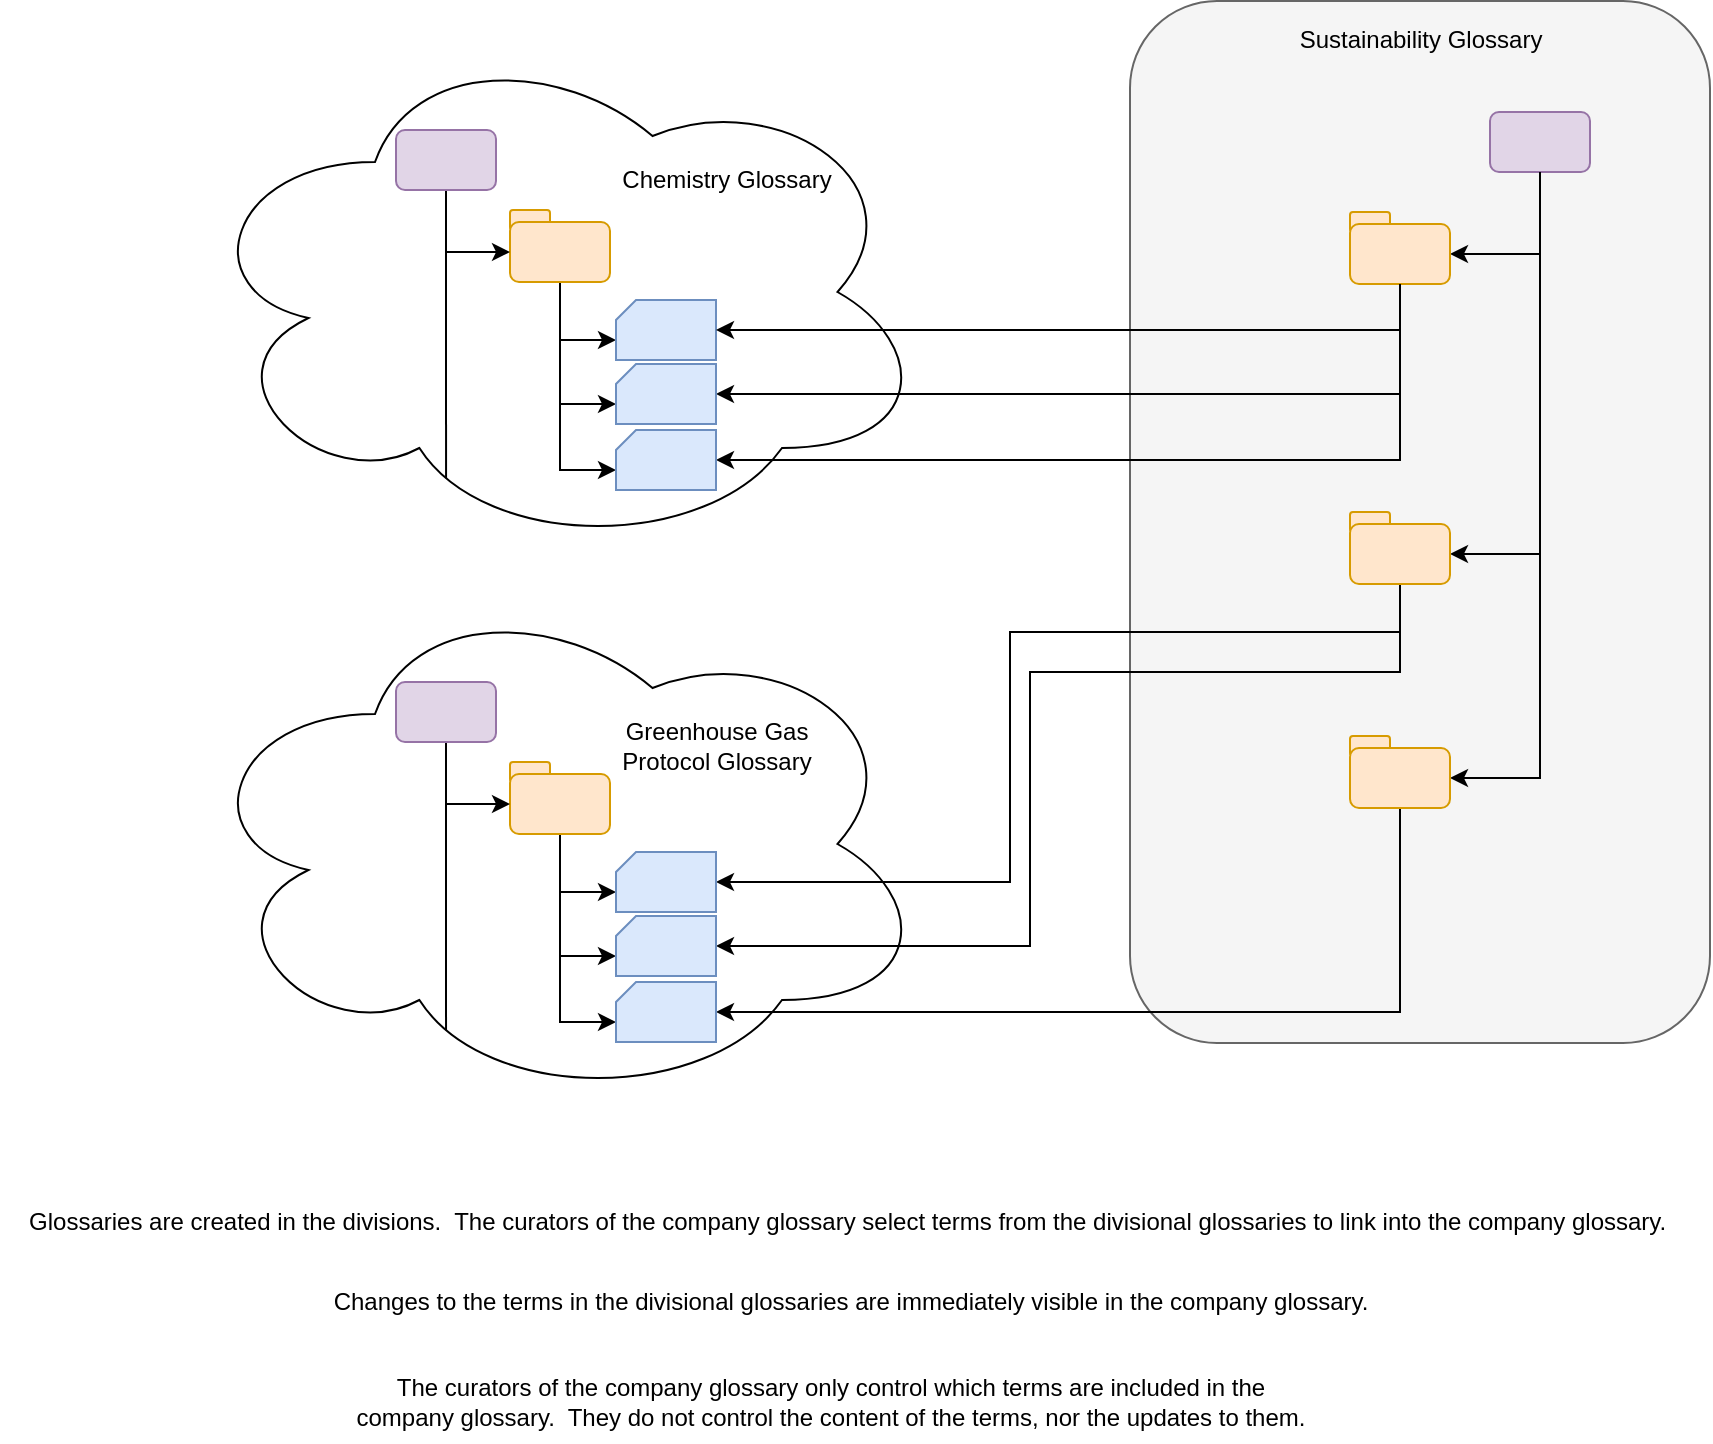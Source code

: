 <mxfile version="21.1.2" type="device" pages="7">
  <diagram name="harvested-glossary" id="QnXZ4GWTnIMlkTTK_Hrm">
    <mxGraphModel dx="2021" dy="775" grid="1" gridSize="10" guides="1" tooltips="1" connect="1" arrows="1" fold="1" page="1" pageScale="1" pageWidth="827" pageHeight="1169" math="0" shadow="0">
      <root>
        <mxCell id="0" />
        <mxCell id="1" parent="0" />
        <mxCell id="vyYdXq49iEGQqaauCQFk-58" value="" style="rounded=1;whiteSpace=wrap;html=1;fillColor=#f5f5f5;fontColor=#333333;strokeColor=#666666;" parent="1" vertex="1">
          <mxGeometry x="520" y="14.5" width="290" height="521" as="geometry" />
        </mxCell>
        <mxCell id="8DBeXll_lU-AizYdRvkl-17" style="edgeStyle=orthogonalEdgeStyle;rounded=0;orthogonalLoop=1;jettySize=auto;html=1;exitX=0.5;exitY=1;exitDx=0;exitDy=0;entryX=1;entryY=0.5;entryDx=0;entryDy=0;" parent="1" source="8DBeXll_lU-AizYdRvkl-18" target="8DBeXll_lU-AizYdRvkl-15" edge="1">
          <mxGeometry relative="1" as="geometry" />
        </mxCell>
        <mxCell id="8DBeXll_lU-AizYdRvkl-18" value="" style="rounded=1;whiteSpace=wrap;html=1;fillColor=#e1d5e7;strokeColor=#9673a6;" parent="1" vertex="1">
          <mxGeometry x="700" y="70" width="50" height="30" as="geometry" />
        </mxCell>
        <mxCell id="8DBeXll_lU-AizYdRvkl-26" style="edgeStyle=orthogonalEdgeStyle;rounded=0;orthogonalLoop=1;jettySize=auto;html=1;exitX=0.5;exitY=1;exitDx=0;exitDy=0;entryX=1;entryY=0.5;entryDx=0;entryDy=0;" parent="1" source="8DBeXll_lU-AizYdRvkl-18" target="8DBeXll_lU-AizYdRvkl-24" edge="1">
          <mxGeometry relative="1" as="geometry">
            <mxPoint x="595" y="250" as="sourcePoint" />
          </mxGeometry>
        </mxCell>
        <mxCell id="8DBeXll_lU-AizYdRvkl-40" style="edgeStyle=orthogonalEdgeStyle;rounded=0;orthogonalLoop=1;jettySize=auto;html=1;exitX=0.5;exitY=1;exitDx=0;exitDy=0;entryX=1;entryY=0.5;entryDx=0;entryDy=0;" parent="1" source="8DBeXll_lU-AizYdRvkl-18" target="8DBeXll_lU-AizYdRvkl-38" edge="1">
          <mxGeometry relative="1" as="geometry">
            <mxPoint x="595" y="377" as="sourcePoint" />
          </mxGeometry>
        </mxCell>
        <mxCell id="8DBeXll_lU-AizYdRvkl-43" value="Sustainability Glossary" style="text;html=1;align=center;verticalAlign=middle;resizable=0;points=[];autosize=1;strokeColor=none;fillColor=none;" parent="1" vertex="1">
          <mxGeometry x="595" y="19" width="140" height="30" as="geometry" />
        </mxCell>
        <mxCell id="vyYdXq49iEGQqaauCQFk-29" value="" style="ellipse;shape=cloud;whiteSpace=wrap;html=1;" parent="1" vertex="1">
          <mxGeometry x="50" y="30" width="370" height="260" as="geometry" />
        </mxCell>
        <mxCell id="vyYdXq49iEGQqaauCQFk-30" value="" style="rounded=1;whiteSpace=wrap;html=1;fillColor=#ffe6cc;strokeColor=#d79b00;" parent="1" vertex="1">
          <mxGeometry x="210" y="119" width="20" height="10" as="geometry" />
        </mxCell>
        <mxCell id="vyYdXq49iEGQqaauCQFk-31" style="edgeStyle=orthogonalEdgeStyle;rounded=0;orthogonalLoop=1;jettySize=auto;html=1;exitX=0.5;exitY=1;exitDx=0;exitDy=0;entryX=0;entryY=0;entryDx=0;entryDy=20;entryPerimeter=0;" parent="1" source="vyYdXq49iEGQqaauCQFk-34" target="vyYdXq49iEGQqaauCQFk-35" edge="1">
          <mxGeometry relative="1" as="geometry" />
        </mxCell>
        <mxCell id="vyYdXq49iEGQqaauCQFk-32" style="edgeStyle=orthogonalEdgeStyle;rounded=0;orthogonalLoop=1;jettySize=auto;html=1;exitX=0.5;exitY=1;exitDx=0;exitDy=0;entryX=0;entryY=0;entryDx=0;entryDy=20;entryPerimeter=0;" parent="1" source="vyYdXq49iEGQqaauCQFk-34" target="vyYdXq49iEGQqaauCQFk-38" edge="1">
          <mxGeometry relative="1" as="geometry" />
        </mxCell>
        <mxCell id="vyYdXq49iEGQqaauCQFk-33" style="edgeStyle=orthogonalEdgeStyle;rounded=0;orthogonalLoop=1;jettySize=auto;html=1;exitX=0.5;exitY=1;exitDx=0;exitDy=0;entryX=0;entryY=0;entryDx=0;entryDy=20;entryPerimeter=0;" parent="1" source="vyYdXq49iEGQqaauCQFk-34" target="vyYdXq49iEGQqaauCQFk-39" edge="1">
          <mxGeometry relative="1" as="geometry" />
        </mxCell>
        <mxCell id="vyYdXq49iEGQqaauCQFk-34" value="" style="rounded=1;whiteSpace=wrap;html=1;fillColor=#ffe6cc;strokeColor=#d79b00;" parent="1" vertex="1">
          <mxGeometry x="210" y="125" width="50" height="30" as="geometry" />
        </mxCell>
        <mxCell id="vyYdXq49iEGQqaauCQFk-36" style="edgeStyle=orthogonalEdgeStyle;rounded=0;orthogonalLoop=1;jettySize=auto;html=1;exitX=0.5;exitY=1;exitDx=0;exitDy=0;entryX=0;entryY=0.5;entryDx=0;entryDy=0;" parent="1" source="vyYdXq49iEGQqaauCQFk-37" target="vyYdXq49iEGQqaauCQFk-34" edge="1">
          <mxGeometry relative="1" as="geometry" />
        </mxCell>
        <mxCell id="vyYdXq49iEGQqaauCQFk-40" style="rounded=0;orthogonalLoop=1;jettySize=auto;html=1;exitX=0.5;exitY=1;exitDx=0;exitDy=0;endArrow=none;endFill=0;entryX=0.346;entryY=0.858;entryDx=0;entryDy=0;entryPerimeter=0;" parent="1" source="vyYdXq49iEGQqaauCQFk-37" target="vyYdXq49iEGQqaauCQFk-29" edge="1">
          <mxGeometry relative="1" as="geometry">
            <mxPoint x="178" y="239" as="targetPoint" />
          </mxGeometry>
        </mxCell>
        <mxCell id="vyYdXq49iEGQqaauCQFk-37" value="" style="rounded=1;whiteSpace=wrap;html=1;fillColor=#e1d5e7;strokeColor=#9673a6;" parent="1" vertex="1">
          <mxGeometry x="153" y="79" width="50" height="30" as="geometry" />
        </mxCell>
        <mxCell id="vyYdXq49iEGQqaauCQFk-43" value="" style="ellipse;shape=cloud;whiteSpace=wrap;html=1;" parent="1" vertex="1">
          <mxGeometry x="50" y="306" width="370" height="260" as="geometry" />
        </mxCell>
        <mxCell id="vyYdXq49iEGQqaauCQFk-44" value="" style="rounded=1;whiteSpace=wrap;html=1;fillColor=#ffe6cc;strokeColor=#d79b00;" parent="1" vertex="1">
          <mxGeometry x="210" y="395" width="20" height="10" as="geometry" />
        </mxCell>
        <mxCell id="vyYdXq49iEGQqaauCQFk-45" style="edgeStyle=orthogonalEdgeStyle;rounded=0;orthogonalLoop=1;jettySize=auto;html=1;exitX=0.5;exitY=1;exitDx=0;exitDy=0;entryX=0;entryY=0;entryDx=0;entryDy=20;entryPerimeter=0;" parent="1" source="vyYdXq49iEGQqaauCQFk-48" target="vyYdXq49iEGQqaauCQFk-49" edge="1">
          <mxGeometry relative="1" as="geometry" />
        </mxCell>
        <mxCell id="vyYdXq49iEGQqaauCQFk-46" style="edgeStyle=orthogonalEdgeStyle;rounded=0;orthogonalLoop=1;jettySize=auto;html=1;exitX=0.5;exitY=1;exitDx=0;exitDy=0;entryX=0;entryY=0;entryDx=0;entryDy=20;entryPerimeter=0;" parent="1" source="vyYdXq49iEGQqaauCQFk-48" target="vyYdXq49iEGQqaauCQFk-53" edge="1">
          <mxGeometry relative="1" as="geometry" />
        </mxCell>
        <mxCell id="vyYdXq49iEGQqaauCQFk-47" style="edgeStyle=orthogonalEdgeStyle;rounded=0;orthogonalLoop=1;jettySize=auto;html=1;exitX=0.5;exitY=1;exitDx=0;exitDy=0;entryX=0;entryY=0;entryDx=0;entryDy=20;entryPerimeter=0;" parent="1" source="vyYdXq49iEGQqaauCQFk-48" target="vyYdXq49iEGQqaauCQFk-54" edge="1">
          <mxGeometry relative="1" as="geometry" />
        </mxCell>
        <mxCell id="vyYdXq49iEGQqaauCQFk-48" value="" style="rounded=1;whiteSpace=wrap;html=1;fillColor=#ffe6cc;strokeColor=#d79b00;" parent="1" vertex="1">
          <mxGeometry x="210" y="401" width="50" height="30" as="geometry" />
        </mxCell>
        <mxCell id="vyYdXq49iEGQqaauCQFk-50" style="edgeStyle=orthogonalEdgeStyle;rounded=0;orthogonalLoop=1;jettySize=auto;html=1;exitX=0.5;exitY=1;exitDx=0;exitDy=0;entryX=0;entryY=0.5;entryDx=0;entryDy=0;" parent="1" source="vyYdXq49iEGQqaauCQFk-52" target="vyYdXq49iEGQqaauCQFk-48" edge="1">
          <mxGeometry relative="1" as="geometry" />
        </mxCell>
        <mxCell id="vyYdXq49iEGQqaauCQFk-51" style="rounded=0;orthogonalLoop=1;jettySize=auto;html=1;exitX=0.5;exitY=1;exitDx=0;exitDy=0;endArrow=none;endFill=0;entryX=0.346;entryY=0.858;entryDx=0;entryDy=0;entryPerimeter=0;" parent="1" source="vyYdXq49iEGQqaauCQFk-52" target="vyYdXq49iEGQqaauCQFk-43" edge="1">
          <mxGeometry relative="1" as="geometry">
            <mxPoint x="178" y="515" as="targetPoint" />
          </mxGeometry>
        </mxCell>
        <mxCell id="vyYdXq49iEGQqaauCQFk-52" value="" style="rounded=1;whiteSpace=wrap;html=1;fillColor=#e1d5e7;strokeColor=#9673a6;" parent="1" vertex="1">
          <mxGeometry x="153" y="355" width="50" height="30" as="geometry" />
        </mxCell>
        <mxCell id="9tqIXF21CgyMqB5EqOF2-1" value="Glossaries are created in the divisions.&amp;nbsp; The curators of the company glossary select terms from the divisional glossaries to link into the company glossary.&amp;nbsp;" style="text;html=1;align=center;verticalAlign=middle;resizable=0;points=[];autosize=1;strokeColor=none;fillColor=none;" parent="1" vertex="1">
          <mxGeometry x="-45" y="610" width="850" height="30" as="geometry" />
        </mxCell>
        <mxCell id="RmY7zofU8RwlJmCk7mZI-1" value="Changes to the terms in the divisional glossaries are immediately visible in the company glossary." style="text;html=1;align=center;verticalAlign=middle;resizable=0;points=[];autosize=1;strokeColor=none;fillColor=none;" parent="1" vertex="1">
          <mxGeometry x="110" y="650" width="540" height="30" as="geometry" />
        </mxCell>
        <mxCell id="8DBeXll_lU-AizYdRvkl-11" value="" style="rounded=1;whiteSpace=wrap;html=1;fillColor=#ffe6cc;strokeColor=#d79b00;" parent="1" vertex="1">
          <mxGeometry x="630" y="120" width="20" height="10" as="geometry" />
        </mxCell>
        <mxCell id="nzrU_kA-EBINi8ENpaHR-2" style="edgeStyle=orthogonalEdgeStyle;rounded=0;orthogonalLoop=1;jettySize=auto;html=1;exitX=0.5;exitY=1;exitDx=0;exitDy=0;entryX=1;entryY=0.5;entryDx=0;entryDy=0;entryPerimeter=0;" parent="1" source="8DBeXll_lU-AizYdRvkl-15" target="vyYdXq49iEGQqaauCQFk-38" edge="1">
          <mxGeometry relative="1" as="geometry" />
        </mxCell>
        <mxCell id="nzrU_kA-EBINi8ENpaHR-3" style="edgeStyle=orthogonalEdgeStyle;rounded=0;orthogonalLoop=1;jettySize=auto;html=1;exitX=0.5;exitY=1;exitDx=0;exitDy=0;entryX=1;entryY=0.5;entryDx=0;entryDy=0;entryPerimeter=0;" parent="1" source="8DBeXll_lU-AizYdRvkl-15" target="vyYdXq49iEGQqaauCQFk-39" edge="1">
          <mxGeometry relative="1" as="geometry" />
        </mxCell>
        <mxCell id="8DBeXll_lU-AizYdRvkl-15" value="" style="rounded=1;whiteSpace=wrap;html=1;fillColor=#ffe6cc;strokeColor=#d79b00;" parent="1" vertex="1">
          <mxGeometry x="630" y="126" width="50" height="30" as="geometry" />
        </mxCell>
        <mxCell id="8DBeXll_lU-AizYdRvkl-21" value="" style="rounded=1;whiteSpace=wrap;html=1;fillColor=#ffe6cc;strokeColor=#d79b00;" parent="1" vertex="1">
          <mxGeometry x="630" y="270" width="20" height="10" as="geometry" />
        </mxCell>
        <mxCell id="nzrU_kA-EBINi8ENpaHR-4" style="edgeStyle=orthogonalEdgeStyle;rounded=0;orthogonalLoop=1;jettySize=auto;html=1;exitX=0.5;exitY=1;exitDx=0;exitDy=0;entryX=1;entryY=0.5;entryDx=0;entryDy=0;entryPerimeter=0;" parent="1" source="8DBeXll_lU-AizYdRvkl-24" target="vyYdXq49iEGQqaauCQFk-49" edge="1">
          <mxGeometry relative="1" as="geometry">
            <Array as="points">
              <mxPoint x="655" y="330" />
              <mxPoint x="460" y="330" />
              <mxPoint x="460" y="455" />
            </Array>
          </mxGeometry>
        </mxCell>
        <mxCell id="nzrU_kA-EBINi8ENpaHR-5" style="edgeStyle=orthogonalEdgeStyle;rounded=0;orthogonalLoop=1;jettySize=auto;html=1;exitX=0.5;exitY=1;exitDx=0;exitDy=0;entryX=1;entryY=0.5;entryDx=0;entryDy=0;entryPerimeter=0;" parent="1" source="8DBeXll_lU-AizYdRvkl-24" target="vyYdXq49iEGQqaauCQFk-53" edge="1">
          <mxGeometry relative="1" as="geometry">
            <Array as="points">
              <mxPoint x="655" y="350" />
              <mxPoint x="470" y="350" />
              <mxPoint x="470" y="487" />
            </Array>
          </mxGeometry>
        </mxCell>
        <mxCell id="8DBeXll_lU-AizYdRvkl-24" value="" style="rounded=1;whiteSpace=wrap;html=1;fillColor=#ffe6cc;strokeColor=#d79b00;" parent="1" vertex="1">
          <mxGeometry x="630" y="276" width="50" height="30" as="geometry" />
        </mxCell>
        <mxCell id="8DBeXll_lU-AizYdRvkl-34" value="" style="rounded=1;whiteSpace=wrap;html=1;fillColor=#ffe6cc;strokeColor=#d79b00;" parent="1" vertex="1">
          <mxGeometry x="630" y="382" width="20" height="10" as="geometry" />
        </mxCell>
        <mxCell id="nzrU_kA-EBINi8ENpaHR-6" style="edgeStyle=orthogonalEdgeStyle;rounded=0;orthogonalLoop=1;jettySize=auto;html=1;exitX=0.5;exitY=1;exitDx=0;exitDy=0;entryX=1;entryY=0.5;entryDx=0;entryDy=0;entryPerimeter=0;" parent="1" source="8DBeXll_lU-AizYdRvkl-38" target="vyYdXq49iEGQqaauCQFk-54" edge="1">
          <mxGeometry relative="1" as="geometry" />
        </mxCell>
        <mxCell id="8DBeXll_lU-AizYdRvkl-38" value="" style="rounded=1;whiteSpace=wrap;html=1;fillColor=#ffe6cc;strokeColor=#d79b00;" parent="1" vertex="1">
          <mxGeometry x="630" y="388" width="50" height="30" as="geometry" />
        </mxCell>
        <mxCell id="vyYdXq49iEGQqaauCQFk-35" value="" style="shape=card;whiteSpace=wrap;html=1;size=10;fillColor=#dae8fc;strokeColor=#6c8ebf;" parent="1" vertex="1">
          <mxGeometry x="263" y="164" width="50" height="30" as="geometry" />
        </mxCell>
        <mxCell id="vyYdXq49iEGQqaauCQFk-38" value="" style="shape=card;whiteSpace=wrap;html=1;size=10;fillColor=#dae8fc;strokeColor=#6c8ebf;" parent="1" vertex="1">
          <mxGeometry x="263" y="196" width="50" height="30" as="geometry" />
        </mxCell>
        <mxCell id="vyYdXq49iEGQqaauCQFk-39" value="" style="shape=card;whiteSpace=wrap;html=1;size=10;fillColor=#dae8fc;strokeColor=#6c8ebf;" parent="1" vertex="1">
          <mxGeometry x="263" y="229" width="50" height="30" as="geometry" />
        </mxCell>
        <mxCell id="vyYdXq49iEGQqaauCQFk-41" value="Chemistry Glossary" style="text;html=1;align=center;verticalAlign=middle;resizable=0;points=[];autosize=1;strokeColor=none;fillColor=none;" parent="1" vertex="1">
          <mxGeometry x="253" y="89" width="130" height="30" as="geometry" />
        </mxCell>
        <mxCell id="vyYdXq49iEGQqaauCQFk-49" value="" style="shape=card;whiteSpace=wrap;html=1;size=10;fillColor=#dae8fc;strokeColor=#6c8ebf;" parent="1" vertex="1">
          <mxGeometry x="263" y="440" width="50" height="30" as="geometry" />
        </mxCell>
        <mxCell id="vyYdXq49iEGQqaauCQFk-53" value="" style="shape=card;whiteSpace=wrap;html=1;size=10;fillColor=#dae8fc;strokeColor=#6c8ebf;" parent="1" vertex="1">
          <mxGeometry x="263" y="472" width="50" height="30" as="geometry" />
        </mxCell>
        <mxCell id="vyYdXq49iEGQqaauCQFk-54" value="" style="shape=card;whiteSpace=wrap;html=1;size=10;fillColor=#dae8fc;strokeColor=#6c8ebf;" parent="1" vertex="1">
          <mxGeometry x="263" y="505" width="50" height="30" as="geometry" />
        </mxCell>
        <mxCell id="vyYdXq49iEGQqaauCQFk-55" value="Greenhouse Gas&lt;br&gt;Protocol Glossary" style="text;html=1;align=center;verticalAlign=middle;resizable=0;points=[];autosize=1;strokeColor=none;fillColor=none;" parent="1" vertex="1">
          <mxGeometry x="253" y="367" width="120" height="40" as="geometry" />
        </mxCell>
        <mxCell id="nzrU_kA-EBINi8ENpaHR-1" style="edgeStyle=orthogonalEdgeStyle;rounded=0;orthogonalLoop=1;jettySize=auto;html=1;exitX=0.5;exitY=1;exitDx=0;exitDy=0;entryX=1;entryY=0.5;entryDx=0;entryDy=0;entryPerimeter=0;" parent="1" source="8DBeXll_lU-AizYdRvkl-15" target="vyYdXq49iEGQqaauCQFk-35" edge="1">
          <mxGeometry relative="1" as="geometry" />
        </mxCell>
        <mxCell id="nzrU_kA-EBINi8ENpaHR-7" value="The curators of the company glossary only control which terms are included in the&lt;br&gt;company glossary.&amp;nbsp; They do not control the content of the terms, nor the updates to them." style="text;html=1;align=center;verticalAlign=middle;resizable=0;points=[];autosize=1;strokeColor=none;fillColor=none;" parent="1" vertex="1">
          <mxGeometry x="120" y="695" width="500" height="40" as="geometry" />
        </mxCell>
      </root>
    </mxGraphModel>
  </diagram>
  <diagram name="multi-level-glossaries" id="GU7k8ynoLJCYwOBzQyV-">
    <mxGraphModel dx="1461" dy="927" grid="1" gridSize="10" guides="1" tooltips="1" connect="1" arrows="1" fold="1" page="1" pageScale="1" pageWidth="827" pageHeight="1169" math="0" shadow="0">
      <root>
        <mxCell id="3J2vq7BvQQs14d1mNNyg-0" />
        <mxCell id="3J2vq7BvQQs14d1mNNyg-1" parent="3J2vq7BvQQs14d1mNNyg-0" />
        <mxCell id="3J2vq7BvQQs14d1mNNyg-2" value="" style="rounded=1;whiteSpace=wrap;html=1;" vertex="1" parent="3J2vq7BvQQs14d1mNNyg-1">
          <mxGeometry x="520" y="14.5" width="290" height="521" as="geometry" />
        </mxCell>
        <mxCell id="3J2vq7BvQQs14d1mNNyg-3" value="" style="shape=flexArrow;endArrow=classic;html=1;rounded=0;exitX=0.875;exitY=0.5;exitDx=0;exitDy=0;exitPerimeter=0;fillColor=#f5f5f5;strokeColor=#666666;entryX=-0.007;entryY=0.806;entryDx=0;entryDy=0;entryPerimeter=0;" edge="1" parent="3J2vq7BvQQs14d1mNNyg-1" source="3J2vq7BvQQs14d1mNNyg-45" target="3J2vq7BvQQs14d1mNNyg-2">
          <mxGeometry width="50" height="50" relative="1" as="geometry">
            <mxPoint x="384" y="210" as="sourcePoint" />
            <mxPoint x="520" y="430" as="targetPoint" />
          </mxGeometry>
        </mxCell>
        <mxCell id="3J2vq7BvQQs14d1mNNyg-4" value="" style="shape=flexArrow;endArrow=classic;html=1;rounded=0;exitX=0.875;exitY=0.5;exitDx=0;exitDy=0;exitPerimeter=0;fillColor=#f5f5f5;strokeColor=#666666;entryX=-0.003;entryY=0.273;entryDx=0;entryDy=0;entryPerimeter=0;" edge="1" parent="3J2vq7BvQQs14d1mNNyg-1" source="3J2vq7BvQQs14d1mNNyg-32" target="3J2vq7BvQQs14d1mNNyg-2">
          <mxGeometry width="50" height="50" relative="1" as="geometry">
            <mxPoint x="230" y="410" as="sourcePoint" />
            <mxPoint x="530" y="160" as="targetPoint" />
          </mxGeometry>
        </mxCell>
        <mxCell id="3J2vq7BvQQs14d1mNNyg-5" value="" style="rounded=1;whiteSpace=wrap;html=1;fillColor=#ffe6cc;strokeColor=#d79b00;" vertex="1" parent="3J2vq7BvQQs14d1mNNyg-1">
          <mxGeometry x="630" y="120" width="20" height="10" as="geometry" />
        </mxCell>
        <mxCell id="3J2vq7BvQQs14d1mNNyg-6" style="edgeStyle=orthogonalEdgeStyle;rounded=0;orthogonalLoop=1;jettySize=auto;html=1;exitX=0.5;exitY=1;exitDx=0;exitDy=0;entryX=0;entryY=0;entryDx=0;entryDy=20;entryPerimeter=0;" edge="1" parent="3J2vq7BvQQs14d1mNNyg-1" source="3J2vq7BvQQs14d1mNNyg-9" target="3J2vq7BvQQs14d1mNNyg-10">
          <mxGeometry relative="1" as="geometry" />
        </mxCell>
        <mxCell id="3J2vq7BvQQs14d1mNNyg-7" style="edgeStyle=orthogonalEdgeStyle;rounded=0;orthogonalLoop=1;jettySize=auto;html=1;exitX=0.5;exitY=1;exitDx=0;exitDy=0;entryX=0;entryY=0;entryDx=0;entryDy=20;entryPerimeter=0;" edge="1" parent="3J2vq7BvQQs14d1mNNyg-1" source="3J2vq7BvQQs14d1mNNyg-9" target="3J2vq7BvQQs14d1mNNyg-13">
          <mxGeometry relative="1" as="geometry" />
        </mxCell>
        <mxCell id="3J2vq7BvQQs14d1mNNyg-8" style="edgeStyle=orthogonalEdgeStyle;rounded=0;orthogonalLoop=1;jettySize=auto;html=1;exitX=0.5;exitY=1;exitDx=0;exitDy=0;entryX=0;entryY=0;entryDx=0;entryDy=20;entryPerimeter=0;" edge="1" parent="3J2vq7BvQQs14d1mNNyg-1" source="3J2vq7BvQQs14d1mNNyg-9" target="3J2vq7BvQQs14d1mNNyg-14">
          <mxGeometry relative="1" as="geometry" />
        </mxCell>
        <mxCell id="3J2vq7BvQQs14d1mNNyg-9" value="" style="rounded=1;whiteSpace=wrap;html=1;fillColor=#ffe6cc;strokeColor=#d79b00;" vertex="1" parent="3J2vq7BvQQs14d1mNNyg-1">
          <mxGeometry x="630" y="126" width="50" height="30" as="geometry" />
        </mxCell>
        <mxCell id="3J2vq7BvQQs14d1mNNyg-10" value="" style="shape=card;whiteSpace=wrap;html=1;size=10;fillColor=#dae8fc;strokeColor=#6c8ebf;" vertex="1" parent="3J2vq7BvQQs14d1mNNyg-1">
          <mxGeometry x="690" y="165" width="50" height="30" as="geometry" />
        </mxCell>
        <mxCell id="3J2vq7BvQQs14d1mNNyg-11" style="edgeStyle=orthogonalEdgeStyle;rounded=0;orthogonalLoop=1;jettySize=auto;html=1;exitX=0.5;exitY=1;exitDx=0;exitDy=0;entryX=0;entryY=0.5;entryDx=0;entryDy=0;" edge="1" parent="3J2vq7BvQQs14d1mNNyg-1" source="3J2vq7BvQQs14d1mNNyg-12" target="3J2vq7BvQQs14d1mNNyg-9">
          <mxGeometry relative="1" as="geometry" />
        </mxCell>
        <mxCell id="3J2vq7BvQQs14d1mNNyg-12" value="" style="rounded=1;whiteSpace=wrap;html=1;fillColor=#e1d5e7;strokeColor=#9673a6;" vertex="1" parent="3J2vq7BvQQs14d1mNNyg-1">
          <mxGeometry x="570" y="70" width="50" height="30" as="geometry" />
        </mxCell>
        <mxCell id="3J2vq7BvQQs14d1mNNyg-13" value="" style="shape=card;whiteSpace=wrap;html=1;size=10;fillColor=#dae8fc;strokeColor=#6c8ebf;" vertex="1" parent="3J2vq7BvQQs14d1mNNyg-1">
          <mxGeometry x="690" y="197" width="50" height="30" as="geometry" />
        </mxCell>
        <mxCell id="3J2vq7BvQQs14d1mNNyg-14" value="" style="shape=card;whiteSpace=wrap;html=1;size=10;fillColor=#dae8fc;strokeColor=#6c8ebf;" vertex="1" parent="3J2vq7BvQQs14d1mNNyg-1">
          <mxGeometry x="690" y="230" width="50" height="30" as="geometry" />
        </mxCell>
        <mxCell id="3J2vq7BvQQs14d1mNNyg-15" value="" style="rounded=1;whiteSpace=wrap;html=1;fillColor=#ffe6cc;strokeColor=#d79b00;" vertex="1" parent="3J2vq7BvQQs14d1mNNyg-1">
          <mxGeometry x="630" y="270" width="20" height="10" as="geometry" />
        </mxCell>
        <mxCell id="3J2vq7BvQQs14d1mNNyg-16" style="edgeStyle=orthogonalEdgeStyle;rounded=0;orthogonalLoop=1;jettySize=auto;html=1;exitX=0.5;exitY=1;exitDx=0;exitDy=0;entryX=0;entryY=0;entryDx=0;entryDy=20;entryPerimeter=0;" edge="1" parent="3J2vq7BvQQs14d1mNNyg-1" source="3J2vq7BvQQs14d1mNNyg-18" target="3J2vq7BvQQs14d1mNNyg-19">
          <mxGeometry relative="1" as="geometry" />
        </mxCell>
        <mxCell id="3J2vq7BvQQs14d1mNNyg-17" style="edgeStyle=orthogonalEdgeStyle;rounded=0;orthogonalLoop=1;jettySize=auto;html=1;exitX=0.5;exitY=1;exitDx=0;exitDy=0;entryX=0;entryY=0;entryDx=0;entryDy=20;entryPerimeter=0;" edge="1" parent="3J2vq7BvQQs14d1mNNyg-1" source="3J2vq7BvQQs14d1mNNyg-18" target="3J2vq7BvQQs14d1mNNyg-21">
          <mxGeometry relative="1" as="geometry" />
        </mxCell>
        <mxCell id="3J2vq7BvQQs14d1mNNyg-18" value="" style="rounded=1;whiteSpace=wrap;html=1;fillColor=#ffe6cc;strokeColor=#d79b00;" vertex="1" parent="3J2vq7BvQQs14d1mNNyg-1">
          <mxGeometry x="630" y="276" width="50" height="30" as="geometry" />
        </mxCell>
        <mxCell id="3J2vq7BvQQs14d1mNNyg-19" value="" style="shape=card;whiteSpace=wrap;html=1;size=10;fillColor=#dae8fc;strokeColor=#6c8ebf;" vertex="1" parent="3J2vq7BvQQs14d1mNNyg-1">
          <mxGeometry x="690" y="315" width="50" height="30" as="geometry" />
        </mxCell>
        <mxCell id="3J2vq7BvQQs14d1mNNyg-20" style="edgeStyle=orthogonalEdgeStyle;rounded=0;orthogonalLoop=1;jettySize=auto;html=1;exitX=0.5;exitY=1;exitDx=0;exitDy=0;entryX=0;entryY=0.5;entryDx=0;entryDy=0;" edge="1" parent="3J2vq7BvQQs14d1mNNyg-1" source="3J2vq7BvQQs14d1mNNyg-12" target="3J2vq7BvQQs14d1mNNyg-18">
          <mxGeometry relative="1" as="geometry">
            <mxPoint x="595" y="250" as="sourcePoint" />
          </mxGeometry>
        </mxCell>
        <mxCell id="3J2vq7BvQQs14d1mNNyg-21" value="" style="shape=card;whiteSpace=wrap;html=1;size=10;fillColor=#dae8fc;strokeColor=#6c8ebf;" vertex="1" parent="3J2vq7BvQQs14d1mNNyg-1">
          <mxGeometry x="690" y="347" width="50" height="30" as="geometry" />
        </mxCell>
        <mxCell id="3J2vq7BvQQs14d1mNNyg-22" value="" style="rounded=1;whiteSpace=wrap;html=1;fillColor=#ffe6cc;strokeColor=#d79b00;" vertex="1" parent="3J2vq7BvQQs14d1mNNyg-1">
          <mxGeometry x="630" y="382" width="20" height="10" as="geometry" />
        </mxCell>
        <mxCell id="3J2vq7BvQQs14d1mNNyg-23" style="edgeStyle=orthogonalEdgeStyle;rounded=0;orthogonalLoop=1;jettySize=auto;html=1;exitX=0.5;exitY=1;exitDx=0;exitDy=0;entryX=0;entryY=0;entryDx=0;entryDy=20;entryPerimeter=0;" edge="1" parent="3J2vq7BvQQs14d1mNNyg-1" source="3J2vq7BvQQs14d1mNNyg-26" target="3J2vq7BvQQs14d1mNNyg-27">
          <mxGeometry relative="1" as="geometry" />
        </mxCell>
        <mxCell id="3J2vq7BvQQs14d1mNNyg-24" style="edgeStyle=orthogonalEdgeStyle;rounded=0;orthogonalLoop=1;jettySize=auto;html=1;exitX=0.5;exitY=1;exitDx=0;exitDy=0;entryX=0;entryY=0;entryDx=0;entryDy=20;entryPerimeter=0;" edge="1" parent="3J2vq7BvQQs14d1mNNyg-1" source="3J2vq7BvQQs14d1mNNyg-26" target="3J2vq7BvQQs14d1mNNyg-29">
          <mxGeometry relative="1" as="geometry" />
        </mxCell>
        <mxCell id="3J2vq7BvQQs14d1mNNyg-25" style="edgeStyle=orthogonalEdgeStyle;rounded=0;orthogonalLoop=1;jettySize=auto;html=1;exitX=0.5;exitY=1;exitDx=0;exitDy=0;entryX=0;entryY=0;entryDx=0;entryDy=20;entryPerimeter=0;" edge="1" parent="3J2vq7BvQQs14d1mNNyg-1" source="3J2vq7BvQQs14d1mNNyg-26" target="3J2vq7BvQQs14d1mNNyg-30">
          <mxGeometry relative="1" as="geometry" />
        </mxCell>
        <mxCell id="3J2vq7BvQQs14d1mNNyg-26" value="" style="rounded=1;whiteSpace=wrap;html=1;fillColor=#ffe6cc;strokeColor=#d79b00;" vertex="1" parent="3J2vq7BvQQs14d1mNNyg-1">
          <mxGeometry x="630" y="388" width="50" height="30" as="geometry" />
        </mxCell>
        <mxCell id="3J2vq7BvQQs14d1mNNyg-27" value="" style="shape=card;whiteSpace=wrap;html=1;size=10;fillColor=#dae8fc;strokeColor=#6c8ebf;" vertex="1" parent="3J2vq7BvQQs14d1mNNyg-1">
          <mxGeometry x="690" y="427" width="50" height="30" as="geometry" />
        </mxCell>
        <mxCell id="3J2vq7BvQQs14d1mNNyg-28" style="edgeStyle=orthogonalEdgeStyle;rounded=0;orthogonalLoop=1;jettySize=auto;html=1;exitX=0.5;exitY=1;exitDx=0;exitDy=0;entryX=0;entryY=0.5;entryDx=0;entryDy=0;" edge="1" parent="3J2vq7BvQQs14d1mNNyg-1" source="3J2vq7BvQQs14d1mNNyg-12" target="3J2vq7BvQQs14d1mNNyg-26">
          <mxGeometry relative="1" as="geometry">
            <mxPoint x="595" y="377" as="sourcePoint" />
          </mxGeometry>
        </mxCell>
        <mxCell id="3J2vq7BvQQs14d1mNNyg-29" value="" style="shape=card;whiteSpace=wrap;html=1;size=10;fillColor=#dae8fc;strokeColor=#6c8ebf;" vertex="1" parent="3J2vq7BvQQs14d1mNNyg-1">
          <mxGeometry x="690" y="459" width="50" height="30" as="geometry" />
        </mxCell>
        <mxCell id="3J2vq7BvQQs14d1mNNyg-30" value="" style="shape=card;whiteSpace=wrap;html=1;size=10;fillColor=#dae8fc;strokeColor=#6c8ebf;" vertex="1" parent="3J2vq7BvQQs14d1mNNyg-1">
          <mxGeometry x="690" y="492" width="50" height="30" as="geometry" />
        </mxCell>
        <mxCell id="3J2vq7BvQQs14d1mNNyg-31" value="Company Glossary" style="text;html=1;align=center;verticalAlign=middle;resizable=0;points=[];autosize=1;strokeColor=none;fillColor=none;" vertex="1" parent="3J2vq7BvQQs14d1mNNyg-1">
          <mxGeometry x="600" y="19" width="130" height="30" as="geometry" />
        </mxCell>
        <mxCell id="3J2vq7BvQQs14d1mNNyg-32" value="" style="ellipse;shape=cloud;whiteSpace=wrap;html=1;" vertex="1" parent="3J2vq7BvQQs14d1mNNyg-1">
          <mxGeometry x="50" y="30" width="370" height="260" as="geometry" />
        </mxCell>
        <mxCell id="3J2vq7BvQQs14d1mNNyg-33" value="" style="rounded=1;whiteSpace=wrap;html=1;fillColor=#ffe6cc;strokeColor=#d79b00;" vertex="1" parent="3J2vq7BvQQs14d1mNNyg-1">
          <mxGeometry x="210" y="119" width="20" height="10" as="geometry" />
        </mxCell>
        <mxCell id="3J2vq7BvQQs14d1mNNyg-34" style="edgeStyle=orthogonalEdgeStyle;rounded=0;orthogonalLoop=1;jettySize=auto;html=1;exitX=0.5;exitY=1;exitDx=0;exitDy=0;entryX=0;entryY=0;entryDx=0;entryDy=20;entryPerimeter=0;" edge="1" parent="3J2vq7BvQQs14d1mNNyg-1" source="3J2vq7BvQQs14d1mNNyg-37" target="3J2vq7BvQQs14d1mNNyg-38">
          <mxGeometry relative="1" as="geometry" />
        </mxCell>
        <mxCell id="3J2vq7BvQQs14d1mNNyg-35" style="edgeStyle=orthogonalEdgeStyle;rounded=0;orthogonalLoop=1;jettySize=auto;html=1;exitX=0.5;exitY=1;exitDx=0;exitDy=0;entryX=0;entryY=0;entryDx=0;entryDy=20;entryPerimeter=0;" edge="1" parent="3J2vq7BvQQs14d1mNNyg-1" source="3J2vq7BvQQs14d1mNNyg-37" target="3J2vq7BvQQs14d1mNNyg-42">
          <mxGeometry relative="1" as="geometry" />
        </mxCell>
        <mxCell id="3J2vq7BvQQs14d1mNNyg-36" style="edgeStyle=orthogonalEdgeStyle;rounded=0;orthogonalLoop=1;jettySize=auto;html=1;exitX=0.5;exitY=1;exitDx=0;exitDy=0;entryX=0;entryY=0;entryDx=0;entryDy=20;entryPerimeter=0;" edge="1" parent="3J2vq7BvQQs14d1mNNyg-1" source="3J2vq7BvQQs14d1mNNyg-37" target="3J2vq7BvQQs14d1mNNyg-43">
          <mxGeometry relative="1" as="geometry" />
        </mxCell>
        <mxCell id="3J2vq7BvQQs14d1mNNyg-37" value="" style="rounded=1;whiteSpace=wrap;html=1;fillColor=#ffe6cc;strokeColor=#d79b00;" vertex="1" parent="3J2vq7BvQQs14d1mNNyg-1">
          <mxGeometry x="210" y="125" width="50" height="30" as="geometry" />
        </mxCell>
        <mxCell id="3J2vq7BvQQs14d1mNNyg-38" value="" style="shape=card;whiteSpace=wrap;html=1;size=10;fillColor=#dae8fc;strokeColor=#6c8ebf;" vertex="1" parent="3J2vq7BvQQs14d1mNNyg-1">
          <mxGeometry x="263" y="164" width="50" height="30" as="geometry" />
        </mxCell>
        <mxCell id="3J2vq7BvQQs14d1mNNyg-39" style="edgeStyle=orthogonalEdgeStyle;rounded=0;orthogonalLoop=1;jettySize=auto;html=1;exitX=0.5;exitY=1;exitDx=0;exitDy=0;entryX=0;entryY=0.5;entryDx=0;entryDy=0;" edge="1" parent="3J2vq7BvQQs14d1mNNyg-1" source="3J2vq7BvQQs14d1mNNyg-41" target="3J2vq7BvQQs14d1mNNyg-37">
          <mxGeometry relative="1" as="geometry" />
        </mxCell>
        <mxCell id="3J2vq7BvQQs14d1mNNyg-40" style="rounded=0;orthogonalLoop=1;jettySize=auto;html=1;exitX=0.5;exitY=1;exitDx=0;exitDy=0;endArrow=none;endFill=0;entryX=0.346;entryY=0.858;entryDx=0;entryDy=0;entryPerimeter=0;" edge="1" parent="3J2vq7BvQQs14d1mNNyg-1" source="3J2vq7BvQQs14d1mNNyg-41" target="3J2vq7BvQQs14d1mNNyg-32">
          <mxGeometry relative="1" as="geometry">
            <mxPoint x="178" y="239" as="targetPoint" />
          </mxGeometry>
        </mxCell>
        <mxCell id="3J2vq7BvQQs14d1mNNyg-41" value="" style="rounded=1;whiteSpace=wrap;html=1;fillColor=#e1d5e7;strokeColor=#9673a6;" vertex="1" parent="3J2vq7BvQQs14d1mNNyg-1">
          <mxGeometry x="153" y="79" width="50" height="30" as="geometry" />
        </mxCell>
        <mxCell id="3J2vq7BvQQs14d1mNNyg-42" value="" style="shape=card;whiteSpace=wrap;html=1;size=10;fillColor=#dae8fc;strokeColor=#6c8ebf;" vertex="1" parent="3J2vq7BvQQs14d1mNNyg-1">
          <mxGeometry x="263" y="196" width="50" height="30" as="geometry" />
        </mxCell>
        <mxCell id="3J2vq7BvQQs14d1mNNyg-43" value="" style="shape=card;whiteSpace=wrap;html=1;size=10;fillColor=#dae8fc;strokeColor=#6c8ebf;" vertex="1" parent="3J2vq7BvQQs14d1mNNyg-1">
          <mxGeometry x="263" y="229" width="50" height="30" as="geometry" />
        </mxCell>
        <mxCell id="3J2vq7BvQQs14d1mNNyg-44" value="Division 1 Glossary" style="text;html=1;align=center;verticalAlign=middle;resizable=0;points=[];autosize=1;strokeColor=none;fillColor=none;" vertex="1" parent="3J2vq7BvQQs14d1mNNyg-1">
          <mxGeometry x="253" y="89" width="130" height="30" as="geometry" />
        </mxCell>
        <mxCell id="3J2vq7BvQQs14d1mNNyg-45" value="" style="ellipse;shape=cloud;whiteSpace=wrap;html=1;" vertex="1" parent="3J2vq7BvQQs14d1mNNyg-1">
          <mxGeometry x="50" y="306" width="370" height="260" as="geometry" />
        </mxCell>
        <mxCell id="3J2vq7BvQQs14d1mNNyg-46" value="" style="rounded=1;whiteSpace=wrap;html=1;fillColor=#ffe6cc;strokeColor=#d79b00;" vertex="1" parent="3J2vq7BvQQs14d1mNNyg-1">
          <mxGeometry x="210" y="395" width="20" height="10" as="geometry" />
        </mxCell>
        <mxCell id="3J2vq7BvQQs14d1mNNyg-47" style="edgeStyle=orthogonalEdgeStyle;rounded=0;orthogonalLoop=1;jettySize=auto;html=1;exitX=0.5;exitY=1;exitDx=0;exitDy=0;entryX=0;entryY=0;entryDx=0;entryDy=20;entryPerimeter=0;" edge="1" parent="3J2vq7BvQQs14d1mNNyg-1" source="3J2vq7BvQQs14d1mNNyg-50" target="3J2vq7BvQQs14d1mNNyg-51">
          <mxGeometry relative="1" as="geometry" />
        </mxCell>
        <mxCell id="3J2vq7BvQQs14d1mNNyg-48" style="edgeStyle=orthogonalEdgeStyle;rounded=0;orthogonalLoop=1;jettySize=auto;html=1;exitX=0.5;exitY=1;exitDx=0;exitDy=0;entryX=0;entryY=0;entryDx=0;entryDy=20;entryPerimeter=0;" edge="1" parent="3J2vq7BvQQs14d1mNNyg-1" source="3J2vq7BvQQs14d1mNNyg-50" target="3J2vq7BvQQs14d1mNNyg-55">
          <mxGeometry relative="1" as="geometry" />
        </mxCell>
        <mxCell id="3J2vq7BvQQs14d1mNNyg-49" style="edgeStyle=orthogonalEdgeStyle;rounded=0;orthogonalLoop=1;jettySize=auto;html=1;exitX=0.5;exitY=1;exitDx=0;exitDy=0;entryX=0;entryY=0;entryDx=0;entryDy=20;entryPerimeter=0;" edge="1" parent="3J2vq7BvQQs14d1mNNyg-1" source="3J2vq7BvQQs14d1mNNyg-50" target="3J2vq7BvQQs14d1mNNyg-56">
          <mxGeometry relative="1" as="geometry" />
        </mxCell>
        <mxCell id="3J2vq7BvQQs14d1mNNyg-50" value="" style="rounded=1;whiteSpace=wrap;html=1;fillColor=#ffe6cc;strokeColor=#d79b00;" vertex="1" parent="3J2vq7BvQQs14d1mNNyg-1">
          <mxGeometry x="210" y="401" width="50" height="30" as="geometry" />
        </mxCell>
        <mxCell id="3J2vq7BvQQs14d1mNNyg-51" value="" style="shape=card;whiteSpace=wrap;html=1;size=10;fillColor=#dae8fc;strokeColor=#6c8ebf;" vertex="1" parent="3J2vq7BvQQs14d1mNNyg-1">
          <mxGeometry x="263" y="440" width="50" height="30" as="geometry" />
        </mxCell>
        <mxCell id="3J2vq7BvQQs14d1mNNyg-52" style="edgeStyle=orthogonalEdgeStyle;rounded=0;orthogonalLoop=1;jettySize=auto;html=1;exitX=0.5;exitY=1;exitDx=0;exitDy=0;entryX=0;entryY=0.5;entryDx=0;entryDy=0;" edge="1" parent="3J2vq7BvQQs14d1mNNyg-1" source="3J2vq7BvQQs14d1mNNyg-54" target="3J2vq7BvQQs14d1mNNyg-50">
          <mxGeometry relative="1" as="geometry" />
        </mxCell>
        <mxCell id="3J2vq7BvQQs14d1mNNyg-53" style="rounded=0;orthogonalLoop=1;jettySize=auto;html=1;exitX=0.5;exitY=1;exitDx=0;exitDy=0;endArrow=none;endFill=0;entryX=0.346;entryY=0.858;entryDx=0;entryDy=0;entryPerimeter=0;" edge="1" parent="3J2vq7BvQQs14d1mNNyg-1" source="3J2vq7BvQQs14d1mNNyg-54" target="3J2vq7BvQQs14d1mNNyg-45">
          <mxGeometry relative="1" as="geometry">
            <mxPoint x="178" y="515" as="targetPoint" />
          </mxGeometry>
        </mxCell>
        <mxCell id="3J2vq7BvQQs14d1mNNyg-54" value="" style="rounded=1;whiteSpace=wrap;html=1;fillColor=#e1d5e7;strokeColor=#9673a6;" vertex="1" parent="3J2vq7BvQQs14d1mNNyg-1">
          <mxGeometry x="153" y="355" width="50" height="30" as="geometry" />
        </mxCell>
        <mxCell id="3J2vq7BvQQs14d1mNNyg-55" value="" style="shape=card;whiteSpace=wrap;html=1;size=10;fillColor=#dae8fc;strokeColor=#6c8ebf;" vertex="1" parent="3J2vq7BvQQs14d1mNNyg-1">
          <mxGeometry x="263" y="472" width="50" height="30" as="geometry" />
        </mxCell>
        <mxCell id="3J2vq7BvQQs14d1mNNyg-56" value="" style="shape=card;whiteSpace=wrap;html=1;size=10;fillColor=#dae8fc;strokeColor=#6c8ebf;" vertex="1" parent="3J2vq7BvQQs14d1mNNyg-1">
          <mxGeometry x="263" y="505" width="50" height="30" as="geometry" />
        </mxCell>
        <mxCell id="3J2vq7BvQQs14d1mNNyg-57" value="Division 2 Glossary" style="text;html=1;align=center;verticalAlign=middle;resizable=0;points=[];autosize=1;strokeColor=none;fillColor=none;" vertex="1" parent="3J2vq7BvQQs14d1mNNyg-1">
          <mxGeometry x="253" y="365" width="130" height="30" as="geometry" />
        </mxCell>
        <mxCell id="3J2vq7BvQQs14d1mNNyg-58" value="" style="shape=card;whiteSpace=wrap;html=1;size=10;fillColor=#dae8fc;strokeColor=#6c8ebf;" vertex="1" parent="3J2vq7BvQQs14d1mNNyg-1">
          <mxGeometry x="420" y="119" width="50" height="30" as="geometry" />
        </mxCell>
        <mxCell id="3J2vq7BvQQs14d1mNNyg-59" value="" style="shape=card;whiteSpace=wrap;html=1;size=10;fillColor=#dae8fc;strokeColor=#6c8ebf;" vertex="1" parent="3J2vq7BvQQs14d1mNNyg-1">
          <mxGeometry x="430" y="129" width="50" height="30" as="geometry" />
        </mxCell>
        <mxCell id="3J2vq7BvQQs14d1mNNyg-60" value="" style="shape=card;whiteSpace=wrap;html=1;size=10;fillColor=#dae8fc;strokeColor=#6c8ebf;" vertex="1" parent="3J2vq7BvQQs14d1mNNyg-1">
          <mxGeometry x="440" y="139" width="50" height="30" as="geometry" />
        </mxCell>
        <mxCell id="3J2vq7BvQQs14d1mNNyg-61" value="" style="shape=card;whiteSpace=wrap;html=1;size=10;fillColor=#dae8fc;strokeColor=#6c8ebf;" vertex="1" parent="3J2vq7BvQQs14d1mNNyg-1">
          <mxGeometry x="410" y="411" width="50" height="30" as="geometry" />
        </mxCell>
        <mxCell id="3J2vq7BvQQs14d1mNNyg-62" value="" style="shape=card;whiteSpace=wrap;html=1;size=10;fillColor=#dae8fc;strokeColor=#6c8ebf;" vertex="1" parent="3J2vq7BvQQs14d1mNNyg-1">
          <mxGeometry x="420" y="421" width="50" height="30" as="geometry" />
        </mxCell>
        <mxCell id="3J2vq7BvQQs14d1mNNyg-63" value="Glossaries are created in the divisions and appropriate terms are proposed for the company glossary" style="text;html=1;align=center;verticalAlign=middle;resizable=0;points=[];autosize=1;strokeColor=none;fillColor=none;" vertex="1" parent="3J2vq7BvQQs14d1mNNyg-1">
          <mxGeometry x="100" y="610" width="560" height="30" as="geometry" />
        </mxCell>
        <mxCell id="3J2vq7BvQQs14d1mNNyg-64" value="When the proposed terms are approved, they are merged into the company glossary." style="text;html=1;align=center;verticalAlign=middle;resizable=0;points=[];autosize=1;strokeColor=none;fillColor=none;" vertex="1" parent="3J2vq7BvQQs14d1mNNyg-1">
          <mxGeometry x="145" y="650" width="470" height="30" as="geometry" />
        </mxCell>
        <mxCell id="erUitFT609l_z8420TA6-0" value="Here the curators of the company glossary control the contents of the company&lt;br&gt;glossary and approve both the original content and any subsequent updates." style="text;html=1;align=center;verticalAlign=middle;resizable=0;points=[];autosize=1;strokeColor=none;fillColor=none;" vertex="1" parent="3J2vq7BvQQs14d1mNNyg-1">
          <mxGeometry x="170" y="690" width="440" height="40" as="geometry" />
        </mxCell>
      </root>
    </mxGraphModel>
  </diagram>
  <diagram name="open-contribution-glossary" id="6G4rjezCsdhtZA7m-NNc">
    <mxGraphModel dx="1461" dy="927" grid="1" gridSize="10" guides="1" tooltips="1" connect="1" arrows="1" fold="1" page="1" pageScale="1" pageWidth="827" pageHeight="1169" math="0" shadow="0">
      <root>
        <mxCell id="4NUU7mFO_Qb-ZXdYANOH-0" />
        <mxCell id="4NUU7mFO_Qb-ZXdYANOH-1" parent="4NUU7mFO_Qb-ZXdYANOH-0" />
        <mxCell id="4NUU7mFO_Qb-ZXdYANOH-2" value="" style="rounded=1;whiteSpace=wrap;html=1;" vertex="1" parent="4NUU7mFO_Qb-ZXdYANOH-1">
          <mxGeometry x="400" y="30" width="290" height="521" as="geometry" />
        </mxCell>
        <mxCell id="4NUU7mFO_Qb-ZXdYANOH-3" value="" style="shape=flexArrow;endArrow=classic;html=1;rounded=0;exitX=0.98;exitY=0.767;exitDx=0;exitDy=0;exitPerimeter=0;fillColor=#f5f5f5;strokeColor=#666666;entryX=-0.007;entryY=0.806;entryDx=0;entryDy=0;entryPerimeter=0;" edge="1" parent="4NUU7mFO_Qb-ZXdYANOH-1" source="_a9-EhYQ2-Yb2hdcmeSl-4" target="4NUU7mFO_Qb-ZXdYANOH-2">
          <mxGeometry width="50" height="50" relative="1" as="geometry">
            <mxPoint x="253.75" y="447" as="sourcePoint" />
            <mxPoint x="400" y="441" as="targetPoint" />
          </mxGeometry>
        </mxCell>
        <mxCell id="4NUU7mFO_Qb-ZXdYANOH-4" value="" style="shape=flexArrow;endArrow=classic;html=1;rounded=0;exitX=0.875;exitY=0.5;exitDx=0;exitDy=0;exitPerimeter=0;fillColor=#f5f5f5;strokeColor=#666666;entryX=-0.003;entryY=0.273;entryDx=0;entryDy=0;entryPerimeter=0;" edge="1" parent="4NUU7mFO_Qb-ZXdYANOH-1" target="4NUU7mFO_Qb-ZXdYANOH-2">
          <mxGeometry width="50" height="50" relative="1" as="geometry">
            <mxPoint x="253.75" y="171" as="sourcePoint" />
            <mxPoint x="410" y="171" as="targetPoint" />
          </mxGeometry>
        </mxCell>
        <mxCell id="4NUU7mFO_Qb-ZXdYANOH-5" value="" style="rounded=1;whiteSpace=wrap;html=1;fillColor=#ffe6cc;strokeColor=#d79b00;" vertex="1" parent="4NUU7mFO_Qb-ZXdYANOH-1">
          <mxGeometry x="510" y="131" width="20" height="10" as="geometry" />
        </mxCell>
        <mxCell id="4NUU7mFO_Qb-ZXdYANOH-6" style="edgeStyle=orthogonalEdgeStyle;rounded=0;orthogonalLoop=1;jettySize=auto;html=1;exitX=0.5;exitY=1;exitDx=0;exitDy=0;entryX=0;entryY=0;entryDx=0;entryDy=20;entryPerimeter=0;" edge="1" parent="4NUU7mFO_Qb-ZXdYANOH-1" source="4NUU7mFO_Qb-ZXdYANOH-9" target="4NUU7mFO_Qb-ZXdYANOH-10">
          <mxGeometry relative="1" as="geometry" />
        </mxCell>
        <mxCell id="4NUU7mFO_Qb-ZXdYANOH-7" style="edgeStyle=orthogonalEdgeStyle;rounded=0;orthogonalLoop=1;jettySize=auto;html=1;exitX=0.5;exitY=1;exitDx=0;exitDy=0;entryX=0;entryY=0;entryDx=0;entryDy=20;entryPerimeter=0;" edge="1" parent="4NUU7mFO_Qb-ZXdYANOH-1" source="4NUU7mFO_Qb-ZXdYANOH-9" target="4NUU7mFO_Qb-ZXdYANOH-13">
          <mxGeometry relative="1" as="geometry" />
        </mxCell>
        <mxCell id="4NUU7mFO_Qb-ZXdYANOH-8" style="edgeStyle=orthogonalEdgeStyle;rounded=0;orthogonalLoop=1;jettySize=auto;html=1;exitX=0.5;exitY=1;exitDx=0;exitDy=0;entryX=0;entryY=0;entryDx=0;entryDy=20;entryPerimeter=0;" edge="1" parent="4NUU7mFO_Qb-ZXdYANOH-1" source="4NUU7mFO_Qb-ZXdYANOH-9" target="4NUU7mFO_Qb-ZXdYANOH-14">
          <mxGeometry relative="1" as="geometry" />
        </mxCell>
        <mxCell id="4NUU7mFO_Qb-ZXdYANOH-9" value="" style="rounded=1;whiteSpace=wrap;html=1;fillColor=#ffe6cc;strokeColor=#d79b00;" vertex="1" parent="4NUU7mFO_Qb-ZXdYANOH-1">
          <mxGeometry x="510" y="137" width="50" height="30" as="geometry" />
        </mxCell>
        <mxCell id="4NUU7mFO_Qb-ZXdYANOH-10" value="" style="shape=card;whiteSpace=wrap;html=1;size=10;fillColor=#dae8fc;strokeColor=#6c8ebf;" vertex="1" parent="4NUU7mFO_Qb-ZXdYANOH-1">
          <mxGeometry x="570" y="176" width="50" height="30" as="geometry" />
        </mxCell>
        <mxCell id="4NUU7mFO_Qb-ZXdYANOH-11" style="edgeStyle=orthogonalEdgeStyle;rounded=0;orthogonalLoop=1;jettySize=auto;html=1;exitX=0.5;exitY=1;exitDx=0;exitDy=0;entryX=0;entryY=0.5;entryDx=0;entryDy=0;" edge="1" parent="4NUU7mFO_Qb-ZXdYANOH-1" source="4NUU7mFO_Qb-ZXdYANOH-12" target="4NUU7mFO_Qb-ZXdYANOH-9">
          <mxGeometry relative="1" as="geometry" />
        </mxCell>
        <mxCell id="4NUU7mFO_Qb-ZXdYANOH-12" value="" style="rounded=1;whiteSpace=wrap;html=1;fillColor=#e1d5e7;strokeColor=#9673a6;" vertex="1" parent="4NUU7mFO_Qb-ZXdYANOH-1">
          <mxGeometry x="450" y="81" width="50" height="30" as="geometry" />
        </mxCell>
        <mxCell id="4NUU7mFO_Qb-ZXdYANOH-13" value="" style="shape=card;whiteSpace=wrap;html=1;size=10;fillColor=#dae8fc;strokeColor=#6c8ebf;" vertex="1" parent="4NUU7mFO_Qb-ZXdYANOH-1">
          <mxGeometry x="570" y="208" width="50" height="30" as="geometry" />
        </mxCell>
        <mxCell id="4NUU7mFO_Qb-ZXdYANOH-14" value="" style="shape=card;whiteSpace=wrap;html=1;size=10;fillColor=#dae8fc;strokeColor=#6c8ebf;" vertex="1" parent="4NUU7mFO_Qb-ZXdYANOH-1">
          <mxGeometry x="570" y="241" width="50" height="30" as="geometry" />
        </mxCell>
        <mxCell id="4NUU7mFO_Qb-ZXdYANOH-15" value="" style="rounded=1;whiteSpace=wrap;html=1;fillColor=#ffe6cc;strokeColor=#d79b00;" vertex="1" parent="4NUU7mFO_Qb-ZXdYANOH-1">
          <mxGeometry x="510" y="281" width="20" height="10" as="geometry" />
        </mxCell>
        <mxCell id="4NUU7mFO_Qb-ZXdYANOH-16" style="edgeStyle=orthogonalEdgeStyle;rounded=0;orthogonalLoop=1;jettySize=auto;html=1;exitX=0.5;exitY=1;exitDx=0;exitDy=0;entryX=0;entryY=0;entryDx=0;entryDy=20;entryPerimeter=0;" edge="1" parent="4NUU7mFO_Qb-ZXdYANOH-1" source="4NUU7mFO_Qb-ZXdYANOH-18" target="4NUU7mFO_Qb-ZXdYANOH-19">
          <mxGeometry relative="1" as="geometry" />
        </mxCell>
        <mxCell id="4NUU7mFO_Qb-ZXdYANOH-17" style="edgeStyle=orthogonalEdgeStyle;rounded=0;orthogonalLoop=1;jettySize=auto;html=1;exitX=0.5;exitY=1;exitDx=0;exitDy=0;entryX=0;entryY=0;entryDx=0;entryDy=20;entryPerimeter=0;" edge="1" parent="4NUU7mFO_Qb-ZXdYANOH-1" source="4NUU7mFO_Qb-ZXdYANOH-18" target="4NUU7mFO_Qb-ZXdYANOH-21">
          <mxGeometry relative="1" as="geometry" />
        </mxCell>
        <mxCell id="4NUU7mFO_Qb-ZXdYANOH-18" value="" style="rounded=1;whiteSpace=wrap;html=1;fillColor=#ffe6cc;strokeColor=#d79b00;" vertex="1" parent="4NUU7mFO_Qb-ZXdYANOH-1">
          <mxGeometry x="510" y="287" width="50" height="30" as="geometry" />
        </mxCell>
        <mxCell id="4NUU7mFO_Qb-ZXdYANOH-19" value="" style="shape=card;whiteSpace=wrap;html=1;size=10;fillColor=#dae8fc;strokeColor=#6c8ebf;" vertex="1" parent="4NUU7mFO_Qb-ZXdYANOH-1">
          <mxGeometry x="570" y="326" width="50" height="30" as="geometry" />
        </mxCell>
        <mxCell id="4NUU7mFO_Qb-ZXdYANOH-20" style="edgeStyle=orthogonalEdgeStyle;rounded=0;orthogonalLoop=1;jettySize=auto;html=1;exitX=0.5;exitY=1;exitDx=0;exitDy=0;entryX=0;entryY=0.5;entryDx=0;entryDy=0;" edge="1" parent="4NUU7mFO_Qb-ZXdYANOH-1" source="4NUU7mFO_Qb-ZXdYANOH-12" target="4NUU7mFO_Qb-ZXdYANOH-18">
          <mxGeometry relative="1" as="geometry">
            <mxPoint x="475" y="261" as="sourcePoint" />
          </mxGeometry>
        </mxCell>
        <mxCell id="4NUU7mFO_Qb-ZXdYANOH-21" value="" style="shape=card;whiteSpace=wrap;html=1;size=10;fillColor=#dae8fc;strokeColor=#6c8ebf;" vertex="1" parent="4NUU7mFO_Qb-ZXdYANOH-1">
          <mxGeometry x="570" y="358" width="50" height="30" as="geometry" />
        </mxCell>
        <mxCell id="4NUU7mFO_Qb-ZXdYANOH-22" value="" style="rounded=1;whiteSpace=wrap;html=1;fillColor=#ffe6cc;strokeColor=#d79b00;" vertex="1" parent="4NUU7mFO_Qb-ZXdYANOH-1">
          <mxGeometry x="510" y="393" width="20" height="10" as="geometry" />
        </mxCell>
        <mxCell id="4NUU7mFO_Qb-ZXdYANOH-23" style="edgeStyle=orthogonalEdgeStyle;rounded=0;orthogonalLoop=1;jettySize=auto;html=1;exitX=0.5;exitY=1;exitDx=0;exitDy=0;entryX=0;entryY=0;entryDx=0;entryDy=20;entryPerimeter=0;" edge="1" parent="4NUU7mFO_Qb-ZXdYANOH-1" source="4NUU7mFO_Qb-ZXdYANOH-26" target="4NUU7mFO_Qb-ZXdYANOH-27">
          <mxGeometry relative="1" as="geometry" />
        </mxCell>
        <mxCell id="4NUU7mFO_Qb-ZXdYANOH-24" style="edgeStyle=orthogonalEdgeStyle;rounded=0;orthogonalLoop=1;jettySize=auto;html=1;exitX=0.5;exitY=1;exitDx=0;exitDy=0;entryX=0;entryY=0;entryDx=0;entryDy=20;entryPerimeter=0;" edge="1" parent="4NUU7mFO_Qb-ZXdYANOH-1" source="4NUU7mFO_Qb-ZXdYANOH-26" target="4NUU7mFO_Qb-ZXdYANOH-29">
          <mxGeometry relative="1" as="geometry" />
        </mxCell>
        <mxCell id="4NUU7mFO_Qb-ZXdYANOH-25" style="edgeStyle=orthogonalEdgeStyle;rounded=0;orthogonalLoop=1;jettySize=auto;html=1;exitX=0.5;exitY=1;exitDx=0;exitDy=0;entryX=0;entryY=0;entryDx=0;entryDy=20;entryPerimeter=0;" edge="1" parent="4NUU7mFO_Qb-ZXdYANOH-1" source="4NUU7mFO_Qb-ZXdYANOH-26" target="4NUU7mFO_Qb-ZXdYANOH-30">
          <mxGeometry relative="1" as="geometry" />
        </mxCell>
        <mxCell id="4NUU7mFO_Qb-ZXdYANOH-26" value="" style="rounded=1;whiteSpace=wrap;html=1;fillColor=#ffe6cc;strokeColor=#d79b00;" vertex="1" parent="4NUU7mFO_Qb-ZXdYANOH-1">
          <mxGeometry x="510" y="399" width="50" height="30" as="geometry" />
        </mxCell>
        <mxCell id="4NUU7mFO_Qb-ZXdYANOH-27" value="" style="shape=card;whiteSpace=wrap;html=1;size=10;fillColor=#dae8fc;strokeColor=#6c8ebf;" vertex="1" parent="4NUU7mFO_Qb-ZXdYANOH-1">
          <mxGeometry x="570" y="438" width="50" height="30" as="geometry" />
        </mxCell>
        <mxCell id="4NUU7mFO_Qb-ZXdYANOH-28" style="edgeStyle=orthogonalEdgeStyle;rounded=0;orthogonalLoop=1;jettySize=auto;html=1;exitX=0.5;exitY=1;exitDx=0;exitDy=0;entryX=0;entryY=0.5;entryDx=0;entryDy=0;" edge="1" parent="4NUU7mFO_Qb-ZXdYANOH-1" source="4NUU7mFO_Qb-ZXdYANOH-12" target="4NUU7mFO_Qb-ZXdYANOH-26">
          <mxGeometry relative="1" as="geometry">
            <mxPoint x="475" y="388" as="sourcePoint" />
          </mxGeometry>
        </mxCell>
        <mxCell id="4NUU7mFO_Qb-ZXdYANOH-29" value="" style="shape=card;whiteSpace=wrap;html=1;size=10;fillColor=#dae8fc;strokeColor=#6c8ebf;" vertex="1" parent="4NUU7mFO_Qb-ZXdYANOH-1">
          <mxGeometry x="570" y="470" width="50" height="30" as="geometry" />
        </mxCell>
        <mxCell id="4NUU7mFO_Qb-ZXdYANOH-30" value="" style="shape=card;whiteSpace=wrap;html=1;size=10;fillColor=#dae8fc;strokeColor=#6c8ebf;" vertex="1" parent="4NUU7mFO_Qb-ZXdYANOH-1">
          <mxGeometry x="570" y="503" width="50" height="30" as="geometry" />
        </mxCell>
        <mxCell id="4NUU7mFO_Qb-ZXdYANOH-31" value="Central Glossary" style="text;html=1;align=center;verticalAlign=middle;resizable=0;points=[];autosize=1;strokeColor=none;fillColor=none;" vertex="1" parent="4NUU7mFO_Qb-ZXdYANOH-1">
          <mxGeometry x="490" y="30" width="110" height="30" as="geometry" />
        </mxCell>
        <mxCell id="4NUU7mFO_Qb-ZXdYANOH-32" value="Collections of related updates are prepared and proposed for the live glossary" style="text;html=1;align=center;verticalAlign=middle;resizable=0;points=[];autosize=1;strokeColor=none;fillColor=none;" vertex="1" parent="4NUU7mFO_Qb-ZXdYANOH-1">
          <mxGeometry x="190" y="615" width="440" height="30" as="geometry" />
        </mxCell>
        <mxCell id="4NUU7mFO_Qb-ZXdYANOH-33" value="When changes are approved, they are merged into the live glossary." style="text;html=1;align=center;verticalAlign=middle;resizable=0;points=[];autosize=1;strokeColor=none;fillColor=none;" vertex="1" parent="4NUU7mFO_Qb-ZXdYANOH-1">
          <mxGeometry x="211" y="645" width="390" height="30" as="geometry" />
        </mxCell>
        <mxCell id="_a9-EhYQ2-Yb2hdcmeSl-0" value="" style="shape=trapezoid;perimeter=trapezoidPerimeter;whiteSpace=wrap;html=1;fixedSize=1;size=30;flipV=1;" vertex="1" parent="4NUU7mFO_Qb-ZXdYANOH-1">
          <mxGeometry x="160" y="119" width="120" height="89" as="geometry" />
        </mxCell>
        <mxCell id="4NUU7mFO_Qb-ZXdYANOH-60" value="" style="shape=card;whiteSpace=wrap;html=1;size=10;fillColor=#dae8fc;strokeColor=#6c8ebf;" vertex="1" parent="4NUU7mFO_Qb-ZXdYANOH-1">
          <mxGeometry x="182" y="138" width="50" height="30" as="geometry" />
        </mxCell>
        <mxCell id="4NUU7mFO_Qb-ZXdYANOH-61" value="" style="shape=card;whiteSpace=wrap;html=1;size=10;fillColor=#dae8fc;strokeColor=#6c8ebf;" vertex="1" parent="4NUU7mFO_Qb-ZXdYANOH-1">
          <mxGeometry x="192" y="148" width="50" height="30" as="geometry" />
        </mxCell>
        <mxCell id="4NUU7mFO_Qb-ZXdYANOH-62" value="" style="shape=card;whiteSpace=wrap;html=1;size=10;fillColor=#dae8fc;strokeColor=#6c8ebf;" vertex="1" parent="4NUU7mFO_Qb-ZXdYANOH-1">
          <mxGeometry x="202" y="158" width="50" height="30" as="geometry" />
        </mxCell>
        <mxCell id="_a9-EhYQ2-Yb2hdcmeSl-1" value="" style="shape=trapezoid;perimeter=trapezoidPerimeter;whiteSpace=wrap;html=1;fixedSize=1;size=30;flipV=1;" vertex="1" parent="4NUU7mFO_Qb-ZXdYANOH-1">
          <mxGeometry x="160" y="396.5" width="120" height="89" as="geometry" />
        </mxCell>
        <mxCell id="_a9-EhYQ2-Yb2hdcmeSl-2" value="" style="shape=card;whiteSpace=wrap;html=1;size=10;fillColor=#dae8fc;strokeColor=#6c8ebf;" vertex="1" parent="4NUU7mFO_Qb-ZXdYANOH-1">
          <mxGeometry x="185" y="406.5" width="50" height="30" as="geometry" />
        </mxCell>
        <mxCell id="_a9-EhYQ2-Yb2hdcmeSl-3" value="" style="shape=card;whiteSpace=wrap;html=1;size=10;fillColor=#dae8fc;strokeColor=#6c8ebf;" vertex="1" parent="4NUU7mFO_Qb-ZXdYANOH-1">
          <mxGeometry x="195" y="416.5" width="50" height="30" as="geometry" />
        </mxCell>
        <mxCell id="_a9-EhYQ2-Yb2hdcmeSl-4" value="" style="shape=card;whiteSpace=wrap;html=1;size=10;fillColor=#dae8fc;strokeColor=#6c8ebf;" vertex="1" parent="4NUU7mFO_Qb-ZXdYANOH-1">
          <mxGeometry x="205" y="426.5" width="50" height="30" as="geometry" />
        </mxCell>
        <mxCell id="4NUU7mFO_Qb-ZXdYANOH-63" value="" style="shape=card;whiteSpace=wrap;html=1;size=10;fillColor=#dae8fc;strokeColor=#6c8ebf;" vertex="1" parent="4NUU7mFO_Qb-ZXdYANOH-1">
          <mxGeometry x="185" y="442" width="50" height="30" as="geometry" />
        </mxCell>
        <mxCell id="4NUU7mFO_Qb-ZXdYANOH-64" value="" style="shape=card;whiteSpace=wrap;html=1;size=10;fillColor=#dae8fc;strokeColor=#6c8ebf;" vertex="1" parent="4NUU7mFO_Qb-ZXdYANOH-1">
          <mxGeometry x="195" y="452" width="50" height="30" as="geometry" />
        </mxCell>
        <mxCell id="_a9-EhYQ2-Yb2hdcmeSl-5" value="" style="shape=flexArrow;endArrow=classic;html=1;rounded=0;exitX=1;exitY=0.75;exitDx=0;exitDy=0;fillColor=#f5f5f5;strokeColor=#666666;entryX=-0.007;entryY=0.806;entryDx=0;entryDy=0;entryPerimeter=0;" edge="1" parent="4NUU7mFO_Qb-ZXdYANOH-1" source="_a9-EhYQ2-Yb2hdcmeSl-6">
          <mxGeometry width="50" height="50" relative="1" as="geometry">
            <mxPoint x="255.75" y="300.5" as="sourcePoint" />
            <mxPoint x="400" y="303.5" as="targetPoint" />
          </mxGeometry>
        </mxCell>
        <mxCell id="_a9-EhYQ2-Yb2hdcmeSl-6" value="" style="shape=trapezoid;perimeter=trapezoidPerimeter;whiteSpace=wrap;html=1;fixedSize=1;size=30;flipV=1;" vertex="1" parent="4NUU7mFO_Qb-ZXdYANOH-1">
          <mxGeometry x="162" y="244" width="120" height="89" as="geometry" />
        </mxCell>
        <mxCell id="_a9-EhYQ2-Yb2hdcmeSl-7" value="" style="shape=card;whiteSpace=wrap;html=1;size=10;fillColor=#dae8fc;strokeColor=#6c8ebf;" vertex="1" parent="4NUU7mFO_Qb-ZXdYANOH-1">
          <mxGeometry x="187" y="254" width="50" height="30" as="geometry" />
        </mxCell>
        <mxCell id="_a9-EhYQ2-Yb2hdcmeSl-8" value="" style="shape=card;whiteSpace=wrap;html=1;size=10;fillColor=#dae8fc;strokeColor=#6c8ebf;" vertex="1" parent="4NUU7mFO_Qb-ZXdYANOH-1">
          <mxGeometry x="211" y="264" width="50" height="30" as="geometry" />
        </mxCell>
        <mxCell id="_a9-EhYQ2-Yb2hdcmeSl-9" value="" style="shape=card;whiteSpace=wrap;html=1;size=10;fillColor=#dae8fc;strokeColor=#6c8ebf;" vertex="1" parent="4NUU7mFO_Qb-ZXdYANOH-1">
          <mxGeometry x="185" y="274" width="50" height="30" as="geometry" />
        </mxCell>
        <mxCell id="_a9-EhYQ2-Yb2hdcmeSl-10" value="" style="shape=card;whiteSpace=wrap;html=1;size=10;fillColor=#dae8fc;strokeColor=#6c8ebf;" vertex="1" parent="4NUU7mFO_Qb-ZXdYANOH-1">
          <mxGeometry x="198" y="296" width="50" height="30" as="geometry" />
        </mxCell>
        <mxCell id="_a9-EhYQ2-Yb2hdcmeSl-12" value="Proposed Updates" style="text;html=1;align=center;verticalAlign=middle;resizable=0;points=[];autosize=1;strokeColor=none;fillColor=none;" vertex="1" parent="4NUU7mFO_Qb-ZXdYANOH-1">
          <mxGeometry x="160" y="71" width="120" height="30" as="geometry" />
        </mxCell>
      </root>
    </mxGraphModel>
  </diagram>
  <diagram name="release-controlled-glossary" id="WOzbgU8-IexROs0QU5aE">
    <mxGraphModel dx="1461" dy="927" grid="1" gridSize="10" guides="1" tooltips="1" connect="1" arrows="1" fold="1" page="1" pageScale="1" pageWidth="827" pageHeight="1169" math="0" shadow="0">
      <root>
        <mxCell id="ZLn7gONRQUWIBtYIqSIZ-0" />
        <mxCell id="ZLn7gONRQUWIBtYIqSIZ-1" parent="ZLn7gONRQUWIBtYIqSIZ-0" />
        <mxCell id="ZLn7gONRQUWIBtYIqSIZ-2" value="" style="rounded=1;whiteSpace=wrap;html=1;" vertex="1" parent="ZLn7gONRQUWIBtYIqSIZ-1">
          <mxGeometry x="80" y="30" width="290" height="521" as="geometry" />
        </mxCell>
        <mxCell id="ZLn7gONRQUWIBtYIqSIZ-5" value="" style="rounded=1;whiteSpace=wrap;html=1;fillColor=#ffe6cc;strokeColor=#d79b00;" vertex="1" parent="ZLn7gONRQUWIBtYIqSIZ-1">
          <mxGeometry x="190" y="131" width="20" height="10" as="geometry" />
        </mxCell>
        <mxCell id="ZLn7gONRQUWIBtYIqSIZ-6" style="edgeStyle=orthogonalEdgeStyle;rounded=0;orthogonalLoop=1;jettySize=auto;html=1;exitX=0.5;exitY=1;exitDx=0;exitDy=0;entryX=0;entryY=0;entryDx=0;entryDy=20;entryPerimeter=0;" edge="1" parent="ZLn7gONRQUWIBtYIqSIZ-1" source="ZLn7gONRQUWIBtYIqSIZ-9" target="ZLn7gONRQUWIBtYIqSIZ-10">
          <mxGeometry relative="1" as="geometry" />
        </mxCell>
        <mxCell id="ZLn7gONRQUWIBtYIqSIZ-7" style="edgeStyle=orthogonalEdgeStyle;rounded=0;orthogonalLoop=1;jettySize=auto;html=1;exitX=0.5;exitY=1;exitDx=0;exitDy=0;entryX=0;entryY=0;entryDx=0;entryDy=20;entryPerimeter=0;" edge="1" parent="ZLn7gONRQUWIBtYIqSIZ-1" source="ZLn7gONRQUWIBtYIqSIZ-9" target="ZLn7gONRQUWIBtYIqSIZ-13">
          <mxGeometry relative="1" as="geometry" />
        </mxCell>
        <mxCell id="ZLn7gONRQUWIBtYIqSIZ-8" style="edgeStyle=orthogonalEdgeStyle;rounded=0;orthogonalLoop=1;jettySize=auto;html=1;exitX=0.5;exitY=1;exitDx=0;exitDy=0;entryX=0;entryY=0;entryDx=0;entryDy=20;entryPerimeter=0;" edge="1" parent="ZLn7gONRQUWIBtYIqSIZ-1" source="ZLn7gONRQUWIBtYIqSIZ-9" target="ZLn7gONRQUWIBtYIqSIZ-14">
          <mxGeometry relative="1" as="geometry" />
        </mxCell>
        <mxCell id="ZLn7gONRQUWIBtYIqSIZ-9" value="" style="rounded=1;whiteSpace=wrap;html=1;fillColor=#ffe6cc;strokeColor=#d79b00;" vertex="1" parent="ZLn7gONRQUWIBtYIqSIZ-1">
          <mxGeometry x="190" y="137" width="50" height="30" as="geometry" />
        </mxCell>
        <mxCell id="ZLn7gONRQUWIBtYIqSIZ-10" value="" style="shape=card;whiteSpace=wrap;html=1;size=10;fillColor=#dae8fc;strokeColor=#6c8ebf;" vertex="1" parent="ZLn7gONRQUWIBtYIqSIZ-1">
          <mxGeometry x="250" y="176" width="50" height="30" as="geometry" />
        </mxCell>
        <mxCell id="ZLn7gONRQUWIBtYIqSIZ-11" style="edgeStyle=orthogonalEdgeStyle;rounded=0;orthogonalLoop=1;jettySize=auto;html=1;exitX=0.5;exitY=1;exitDx=0;exitDy=0;entryX=0;entryY=0.5;entryDx=0;entryDy=0;" edge="1" parent="ZLn7gONRQUWIBtYIqSIZ-1" source="ZLn7gONRQUWIBtYIqSIZ-12" target="ZLn7gONRQUWIBtYIqSIZ-9">
          <mxGeometry relative="1" as="geometry" />
        </mxCell>
        <mxCell id="ZLn7gONRQUWIBtYIqSIZ-12" value="" style="rounded=1;whiteSpace=wrap;html=1;fillColor=#e1d5e7;strokeColor=#9673a6;" vertex="1" parent="ZLn7gONRQUWIBtYIqSIZ-1">
          <mxGeometry x="130" y="81" width="50" height="30" as="geometry" />
        </mxCell>
        <mxCell id="ZLn7gONRQUWIBtYIqSIZ-13" value="" style="shape=card;whiteSpace=wrap;html=1;size=10;fillColor=#dae8fc;strokeColor=#6c8ebf;" vertex="1" parent="ZLn7gONRQUWIBtYIqSIZ-1">
          <mxGeometry x="250" y="208" width="50" height="30" as="geometry" />
        </mxCell>
        <mxCell id="ZLn7gONRQUWIBtYIqSIZ-14" value="" style="shape=card;whiteSpace=wrap;html=1;size=10;fillColor=#dae8fc;strokeColor=#6c8ebf;" vertex="1" parent="ZLn7gONRQUWIBtYIqSIZ-1">
          <mxGeometry x="250" y="241" width="50" height="30" as="geometry" />
        </mxCell>
        <mxCell id="ZLn7gONRQUWIBtYIqSIZ-15" value="" style="rounded=1;whiteSpace=wrap;html=1;fillColor=#ffe6cc;strokeColor=#d79b00;" vertex="1" parent="ZLn7gONRQUWIBtYIqSIZ-1">
          <mxGeometry x="190" y="281" width="20" height="10" as="geometry" />
        </mxCell>
        <mxCell id="ZLn7gONRQUWIBtYIqSIZ-16" style="edgeStyle=orthogonalEdgeStyle;rounded=0;orthogonalLoop=1;jettySize=auto;html=1;exitX=0.5;exitY=1;exitDx=0;exitDy=0;entryX=0;entryY=0;entryDx=0;entryDy=20;entryPerimeter=0;" edge="1" parent="ZLn7gONRQUWIBtYIqSIZ-1" source="ZLn7gONRQUWIBtYIqSIZ-18" target="ZLn7gONRQUWIBtYIqSIZ-19">
          <mxGeometry relative="1" as="geometry" />
        </mxCell>
        <mxCell id="ZLn7gONRQUWIBtYIqSIZ-17" style="edgeStyle=orthogonalEdgeStyle;rounded=0;orthogonalLoop=1;jettySize=auto;html=1;exitX=0.5;exitY=1;exitDx=0;exitDy=0;entryX=0;entryY=0;entryDx=0;entryDy=20;entryPerimeter=0;" edge="1" parent="ZLn7gONRQUWIBtYIqSIZ-1" source="ZLn7gONRQUWIBtYIqSIZ-18" target="ZLn7gONRQUWIBtYIqSIZ-21">
          <mxGeometry relative="1" as="geometry" />
        </mxCell>
        <mxCell id="ZLn7gONRQUWIBtYIqSIZ-18" value="" style="rounded=1;whiteSpace=wrap;html=1;fillColor=#ffe6cc;strokeColor=#d79b00;" vertex="1" parent="ZLn7gONRQUWIBtYIqSIZ-1">
          <mxGeometry x="190" y="287" width="50" height="30" as="geometry" />
        </mxCell>
        <mxCell id="ZLn7gONRQUWIBtYIqSIZ-19" value="" style="shape=card;whiteSpace=wrap;html=1;size=10;fillColor=#dae8fc;strokeColor=#6c8ebf;" vertex="1" parent="ZLn7gONRQUWIBtYIqSIZ-1">
          <mxGeometry x="250" y="326" width="50" height="30" as="geometry" />
        </mxCell>
        <mxCell id="ZLn7gONRQUWIBtYIqSIZ-20" style="edgeStyle=orthogonalEdgeStyle;rounded=0;orthogonalLoop=1;jettySize=auto;html=1;exitX=0.5;exitY=1;exitDx=0;exitDy=0;entryX=0;entryY=0.5;entryDx=0;entryDy=0;" edge="1" parent="ZLn7gONRQUWIBtYIqSIZ-1" source="ZLn7gONRQUWIBtYIqSIZ-12" target="ZLn7gONRQUWIBtYIqSIZ-18">
          <mxGeometry relative="1" as="geometry">
            <mxPoint x="155" y="261" as="sourcePoint" />
          </mxGeometry>
        </mxCell>
        <mxCell id="ZLn7gONRQUWIBtYIqSIZ-21" value="" style="shape=card;whiteSpace=wrap;html=1;size=10;fillColor=#dae8fc;strokeColor=#6c8ebf;" vertex="1" parent="ZLn7gONRQUWIBtYIqSIZ-1">
          <mxGeometry x="250" y="358" width="50" height="30" as="geometry" />
        </mxCell>
        <mxCell id="ZLn7gONRQUWIBtYIqSIZ-22" value="" style="rounded=1;whiteSpace=wrap;html=1;fillColor=#ffe6cc;strokeColor=#d79b00;" vertex="1" parent="ZLn7gONRQUWIBtYIqSIZ-1">
          <mxGeometry x="190" y="393" width="20" height="10" as="geometry" />
        </mxCell>
        <mxCell id="ZLn7gONRQUWIBtYIqSIZ-23" style="edgeStyle=orthogonalEdgeStyle;rounded=0;orthogonalLoop=1;jettySize=auto;html=1;exitX=0.5;exitY=1;exitDx=0;exitDy=0;entryX=0;entryY=0;entryDx=0;entryDy=20;entryPerimeter=0;" edge="1" parent="ZLn7gONRQUWIBtYIqSIZ-1" source="ZLn7gONRQUWIBtYIqSIZ-26" target="ZLn7gONRQUWIBtYIqSIZ-27">
          <mxGeometry relative="1" as="geometry" />
        </mxCell>
        <mxCell id="ZLn7gONRQUWIBtYIqSIZ-24" style="edgeStyle=orthogonalEdgeStyle;rounded=0;orthogonalLoop=1;jettySize=auto;html=1;exitX=0.5;exitY=1;exitDx=0;exitDy=0;entryX=0;entryY=0;entryDx=0;entryDy=20;entryPerimeter=0;" edge="1" parent="ZLn7gONRQUWIBtYIqSIZ-1" source="ZLn7gONRQUWIBtYIqSIZ-26" target="ZLn7gONRQUWIBtYIqSIZ-29">
          <mxGeometry relative="1" as="geometry" />
        </mxCell>
        <mxCell id="ZLn7gONRQUWIBtYIqSIZ-26" value="" style="rounded=1;whiteSpace=wrap;html=1;fillColor=#ffe6cc;strokeColor=#d79b00;" vertex="1" parent="ZLn7gONRQUWIBtYIqSIZ-1">
          <mxGeometry x="190" y="399" width="50" height="30" as="geometry" />
        </mxCell>
        <mxCell id="ZLn7gONRQUWIBtYIqSIZ-27" value="" style="shape=card;whiteSpace=wrap;html=1;size=10;fillColor=#dae8fc;strokeColor=#6c8ebf;" vertex="1" parent="ZLn7gONRQUWIBtYIqSIZ-1">
          <mxGeometry x="250" y="438" width="50" height="30" as="geometry" />
        </mxCell>
        <mxCell id="ZLn7gONRQUWIBtYIqSIZ-28" style="edgeStyle=orthogonalEdgeStyle;rounded=0;orthogonalLoop=1;jettySize=auto;html=1;exitX=0.5;exitY=1;exitDx=0;exitDy=0;entryX=0;entryY=0.5;entryDx=0;entryDy=0;" edge="1" parent="ZLn7gONRQUWIBtYIqSIZ-1" source="ZLn7gONRQUWIBtYIqSIZ-12" target="ZLn7gONRQUWIBtYIqSIZ-26">
          <mxGeometry relative="1" as="geometry">
            <mxPoint x="155" y="388" as="sourcePoint" />
          </mxGeometry>
        </mxCell>
        <mxCell id="ZLn7gONRQUWIBtYIqSIZ-29" value="" style="shape=card;whiteSpace=wrap;html=1;size=10;fillColor=#dae8fc;strokeColor=#6c8ebf;" vertex="1" parent="ZLn7gONRQUWIBtYIqSIZ-1">
          <mxGeometry x="250" y="470" width="50" height="30" as="geometry" />
        </mxCell>
        <mxCell id="ZLn7gONRQUWIBtYIqSIZ-31" value="Released Glossary" style="text;html=1;align=center;verticalAlign=middle;resizable=0;points=[];autosize=1;strokeColor=none;fillColor=none;" vertex="1" parent="ZLn7gONRQUWIBtYIqSIZ-1">
          <mxGeometry x="165" y="30" width="120" height="30" as="geometry" />
        </mxCell>
        <mxCell id="ZLn7gONRQUWIBtYIqSIZ-32" value="When the changes to the copy are complete and approved, they are merged in to the&lt;br&gt;glossary and the version number of the live glossary is incremented to show that it is at a new level&amp;nbsp;&amp;nbsp;" style="text;html=1;align=center;verticalAlign=middle;resizable=0;points=[];autosize=1;strokeColor=none;fillColor=none;" vertex="1" parent="ZLn7gONRQUWIBtYIqSIZ-1">
          <mxGeometry x="139" y="630" width="550" height="40" as="geometry" />
        </mxCell>
        <mxCell id="XGevSqtxJHu3YgyJDCGi-0" value="" style="rounded=1;whiteSpace=wrap;html=1;" vertex="1" parent="ZLn7gONRQUWIBtYIqSIZ-1">
          <mxGeometry x="500" y="30" width="290" height="521" as="geometry" />
        </mxCell>
        <mxCell id="XGevSqtxJHu3YgyJDCGi-1" value="" style="rounded=1;whiteSpace=wrap;html=1;fillColor=#ffe6cc;strokeColor=#d79b00;" vertex="1" parent="ZLn7gONRQUWIBtYIqSIZ-1">
          <mxGeometry x="610" y="131" width="20" height="10" as="geometry" />
        </mxCell>
        <mxCell id="XGevSqtxJHu3YgyJDCGi-2" style="edgeStyle=orthogonalEdgeStyle;rounded=0;orthogonalLoop=1;jettySize=auto;html=1;exitX=0.5;exitY=1;exitDx=0;exitDy=0;entryX=0;entryY=0;entryDx=0;entryDy=20;entryPerimeter=0;" edge="1" parent="ZLn7gONRQUWIBtYIqSIZ-1" source="XGevSqtxJHu3YgyJDCGi-5" target="XGevSqtxJHu3YgyJDCGi-6">
          <mxGeometry relative="1" as="geometry" />
        </mxCell>
        <mxCell id="XGevSqtxJHu3YgyJDCGi-3" style="edgeStyle=orthogonalEdgeStyle;rounded=0;orthogonalLoop=1;jettySize=auto;html=1;exitX=0.5;exitY=1;exitDx=0;exitDy=0;entryX=0;entryY=0;entryDx=0;entryDy=20;entryPerimeter=0;" edge="1" parent="ZLn7gONRQUWIBtYIqSIZ-1" source="XGevSqtxJHu3YgyJDCGi-5" target="XGevSqtxJHu3YgyJDCGi-9">
          <mxGeometry relative="1" as="geometry" />
        </mxCell>
        <mxCell id="XGevSqtxJHu3YgyJDCGi-4" style="edgeStyle=orthogonalEdgeStyle;rounded=0;orthogonalLoop=1;jettySize=auto;html=1;exitX=0.5;exitY=1;exitDx=0;exitDy=0;entryX=0;entryY=0;entryDx=0;entryDy=20;entryPerimeter=0;" edge="1" parent="ZLn7gONRQUWIBtYIqSIZ-1" source="XGevSqtxJHu3YgyJDCGi-5" target="XGevSqtxJHu3YgyJDCGi-10">
          <mxGeometry relative="1" as="geometry" />
        </mxCell>
        <mxCell id="XGevSqtxJHu3YgyJDCGi-5" value="" style="rounded=1;whiteSpace=wrap;html=1;fillColor=#ffe6cc;strokeColor=#d79b00;" vertex="1" parent="ZLn7gONRQUWIBtYIqSIZ-1">
          <mxGeometry x="610" y="137" width="50" height="30" as="geometry" />
        </mxCell>
        <mxCell id="XGevSqtxJHu3YgyJDCGi-6" value="" style="shape=card;whiteSpace=wrap;html=1;size=10;fillColor=#dae8fc;strokeColor=#6c8ebf;" vertex="1" parent="ZLn7gONRQUWIBtYIqSIZ-1">
          <mxGeometry x="670" y="176" width="50" height="30" as="geometry" />
        </mxCell>
        <mxCell id="XGevSqtxJHu3YgyJDCGi-7" style="edgeStyle=orthogonalEdgeStyle;rounded=0;orthogonalLoop=1;jettySize=auto;html=1;exitX=0.5;exitY=1;exitDx=0;exitDy=0;entryX=0;entryY=0.5;entryDx=0;entryDy=0;" edge="1" parent="ZLn7gONRQUWIBtYIqSIZ-1" source="XGevSqtxJHu3YgyJDCGi-8" target="XGevSqtxJHu3YgyJDCGi-5">
          <mxGeometry relative="1" as="geometry" />
        </mxCell>
        <mxCell id="XGevSqtxJHu3YgyJDCGi-8" value="" style="rounded=1;whiteSpace=wrap;html=1;fillColor=#e1d5e7;strokeColor=#9673a6;" vertex="1" parent="ZLn7gONRQUWIBtYIqSIZ-1">
          <mxGeometry x="550" y="81" width="50" height="30" as="geometry" />
        </mxCell>
        <mxCell id="XGevSqtxJHu3YgyJDCGi-9" value="" style="shape=card;whiteSpace=wrap;html=1;size=10;fillColor=#dae8fc;strokeColor=#6c8ebf;" vertex="1" parent="ZLn7gONRQUWIBtYIqSIZ-1">
          <mxGeometry x="670" y="208" width="50" height="30" as="geometry" />
        </mxCell>
        <mxCell id="XGevSqtxJHu3YgyJDCGi-10" value="" style="shape=card;whiteSpace=wrap;html=1;size=10;fillColor=#dae8fc;strokeColor=#6c8ebf;" vertex="1" parent="ZLn7gONRQUWIBtYIqSIZ-1">
          <mxGeometry x="670" y="241" width="50" height="30" as="geometry" />
        </mxCell>
        <mxCell id="XGevSqtxJHu3YgyJDCGi-11" value="" style="rounded=1;whiteSpace=wrap;html=1;fillColor=#ffe6cc;strokeColor=#d79b00;" vertex="1" parent="ZLn7gONRQUWIBtYIqSIZ-1">
          <mxGeometry x="610" y="281" width="20" height="10" as="geometry" />
        </mxCell>
        <mxCell id="XGevSqtxJHu3YgyJDCGi-12" style="edgeStyle=orthogonalEdgeStyle;rounded=0;orthogonalLoop=1;jettySize=auto;html=1;exitX=0.5;exitY=1;exitDx=0;exitDy=0;entryX=0;entryY=0;entryDx=0;entryDy=20;entryPerimeter=0;" edge="1" parent="ZLn7gONRQUWIBtYIqSIZ-1" source="XGevSqtxJHu3YgyJDCGi-14" target="XGevSqtxJHu3YgyJDCGi-15">
          <mxGeometry relative="1" as="geometry" />
        </mxCell>
        <mxCell id="XGevSqtxJHu3YgyJDCGi-14" value="" style="rounded=1;whiteSpace=wrap;html=1;fillColor=#ffe6cc;strokeColor=#d79b00;" vertex="1" parent="ZLn7gONRQUWIBtYIqSIZ-1">
          <mxGeometry x="610" y="287" width="50" height="30" as="geometry" />
        </mxCell>
        <mxCell id="XGevSqtxJHu3YgyJDCGi-15" value="" style="shape=card;whiteSpace=wrap;html=1;size=10;fillColor=#dae8fc;strokeColor=#6c8ebf;" vertex="1" parent="ZLn7gONRQUWIBtYIqSIZ-1">
          <mxGeometry x="670" y="326" width="50" height="30" as="geometry" />
        </mxCell>
        <mxCell id="XGevSqtxJHu3YgyJDCGi-16" style="edgeStyle=orthogonalEdgeStyle;rounded=0;orthogonalLoop=1;jettySize=auto;html=1;exitX=0.5;exitY=1;exitDx=0;exitDy=0;entryX=0;entryY=0.5;entryDx=0;entryDy=0;" edge="1" parent="ZLn7gONRQUWIBtYIqSIZ-1" source="XGevSqtxJHu3YgyJDCGi-8" target="XGevSqtxJHu3YgyJDCGi-14">
          <mxGeometry relative="1" as="geometry">
            <mxPoint x="575" y="261" as="sourcePoint" />
          </mxGeometry>
        </mxCell>
        <mxCell id="XGevSqtxJHu3YgyJDCGi-33" style="edgeStyle=orthogonalEdgeStyle;rounded=0;orthogonalLoop=1;jettySize=auto;html=1;exitX=0.5;exitY=1;exitDx=0;exitDy=0;exitPerimeter=0;entryX=1;entryY=0.5;entryDx=0;entryDy=0;" edge="1" parent="ZLn7gONRQUWIBtYIqSIZ-1" source="XGevSqtxJHu3YgyJDCGi-17" target="XGevSqtxJHu3YgyJDCGi-22">
          <mxGeometry relative="1" as="geometry" />
        </mxCell>
        <mxCell id="XGevSqtxJHu3YgyJDCGi-17" value="" style="shape=card;whiteSpace=wrap;html=1;size=10;fillColor=#dae8fc;strokeColor=#6c8ebf;" vertex="1" parent="ZLn7gONRQUWIBtYIqSIZ-1">
          <mxGeometry x="670" y="361" width="50" height="30" as="geometry" />
        </mxCell>
        <mxCell id="XGevSqtxJHu3YgyJDCGi-18" value="" style="rounded=1;whiteSpace=wrap;html=1;fillColor=#ffe6cc;strokeColor=#d79b00;" vertex="1" parent="ZLn7gONRQUWIBtYIqSIZ-1">
          <mxGeometry x="610" y="393" width="20" height="10" as="geometry" />
        </mxCell>
        <mxCell id="XGevSqtxJHu3YgyJDCGi-19" style="edgeStyle=orthogonalEdgeStyle;rounded=0;orthogonalLoop=1;jettySize=auto;html=1;exitX=0.5;exitY=1;exitDx=0;exitDy=0;entryX=0;entryY=0;entryDx=0;entryDy=20;entryPerimeter=0;" edge="1" parent="ZLn7gONRQUWIBtYIqSIZ-1" source="XGevSqtxJHu3YgyJDCGi-22" target="XGevSqtxJHu3YgyJDCGi-23">
          <mxGeometry relative="1" as="geometry" />
        </mxCell>
        <mxCell id="XGevSqtxJHu3YgyJDCGi-20" style="edgeStyle=orthogonalEdgeStyle;rounded=0;orthogonalLoop=1;jettySize=auto;html=1;exitX=0.5;exitY=1;exitDx=0;exitDy=0;entryX=0;entryY=0;entryDx=0;entryDy=20;entryPerimeter=0;" edge="1" parent="ZLn7gONRQUWIBtYIqSIZ-1" source="XGevSqtxJHu3YgyJDCGi-22" target="XGevSqtxJHu3YgyJDCGi-25">
          <mxGeometry relative="1" as="geometry" />
        </mxCell>
        <mxCell id="XGevSqtxJHu3YgyJDCGi-21" style="edgeStyle=orthogonalEdgeStyle;rounded=0;orthogonalLoop=1;jettySize=auto;html=1;exitX=0.5;exitY=1;exitDx=0;exitDy=0;entryX=0;entryY=0;entryDx=0;entryDy=20;entryPerimeter=0;" edge="1" parent="ZLn7gONRQUWIBtYIqSIZ-1" source="XGevSqtxJHu3YgyJDCGi-22" target="XGevSqtxJHu3YgyJDCGi-26">
          <mxGeometry relative="1" as="geometry" />
        </mxCell>
        <mxCell id="XGevSqtxJHu3YgyJDCGi-22" value="" style="rounded=1;whiteSpace=wrap;html=1;fillColor=#ffe6cc;strokeColor=#d79b00;" vertex="1" parent="ZLn7gONRQUWIBtYIqSIZ-1">
          <mxGeometry x="610" y="399" width="50" height="30" as="geometry" />
        </mxCell>
        <mxCell id="XGevSqtxJHu3YgyJDCGi-23" value="" style="shape=card;whiteSpace=wrap;html=1;size=10;fillColor=#dae8fc;strokeColor=#6c8ebf;" vertex="1" parent="ZLn7gONRQUWIBtYIqSIZ-1">
          <mxGeometry x="670" y="438" width="50" height="30" as="geometry" />
        </mxCell>
        <mxCell id="XGevSqtxJHu3YgyJDCGi-24" style="edgeStyle=orthogonalEdgeStyle;rounded=0;orthogonalLoop=1;jettySize=auto;html=1;exitX=0.5;exitY=1;exitDx=0;exitDy=0;entryX=0;entryY=0.5;entryDx=0;entryDy=0;" edge="1" parent="ZLn7gONRQUWIBtYIqSIZ-1" source="XGevSqtxJHu3YgyJDCGi-8" target="XGevSqtxJHu3YgyJDCGi-22">
          <mxGeometry relative="1" as="geometry">
            <mxPoint x="575" y="388" as="sourcePoint" />
          </mxGeometry>
        </mxCell>
        <mxCell id="XGevSqtxJHu3YgyJDCGi-25" value="" style="shape=card;whiteSpace=wrap;html=1;size=10;fillColor=#dae8fc;strokeColor=#6c8ebf;" vertex="1" parent="ZLn7gONRQUWIBtYIqSIZ-1">
          <mxGeometry x="670" y="470" width="50" height="30" as="geometry" />
        </mxCell>
        <mxCell id="XGevSqtxJHu3YgyJDCGi-26" value="" style="shape=card;whiteSpace=wrap;html=1;size=10;fillColor=#dae8fc;strokeColor=#6c8ebf;" vertex="1" parent="ZLn7gONRQUWIBtYIqSIZ-1">
          <mxGeometry x="670" y="503" width="50" height="30" as="geometry" />
        </mxCell>
        <mxCell id="XGevSqtxJHu3YgyJDCGi-27" value="Glossary copy for next release" style="text;html=1;align=center;verticalAlign=middle;resizable=0;points=[];autosize=1;strokeColor=none;fillColor=none;" vertex="1" parent="ZLn7gONRQUWIBtYIqSIZ-1">
          <mxGeometry x="550" y="30" width="190" height="30" as="geometry" />
        </mxCell>
        <mxCell id="XGevSqtxJHu3YgyJDCGi-29" value="" style="shape=cross;whiteSpace=wrap;html=1;rotation=45;fillColor=#f8cecc;strokeColor=#b85450;" vertex="1" parent="ZLn7gONRQUWIBtYIqSIZ-1">
          <mxGeometry x="680" y="241" width="30" height="30" as="geometry" />
        </mxCell>
        <mxCell id="XGevSqtxJHu3YgyJDCGi-34" value="A copy of the live glossary is made.&amp;nbsp; Updates are made to the copy." style="text;html=1;align=center;verticalAlign=middle;resizable=0;points=[];autosize=1;strokeColor=none;fillColor=none;" vertex="1" parent="ZLn7gONRQUWIBtYIqSIZ-1">
          <mxGeometry x="205" y="585" width="380" height="30" as="geometry" />
        </mxCell>
        <mxCell id="XGevSqtxJHu3YgyJDCGi-35" value="" style="shape=flexArrow;endArrow=classic;html=1;rounded=0;entryX=1;entryY=0.5;entryDx=0;entryDy=0;exitX=0;exitY=0.5;exitDx=0;exitDy=0;fillColor=#f5f5f5;strokeColor=#666666;" edge="1" parent="ZLn7gONRQUWIBtYIqSIZ-1" source="XGevSqtxJHu3YgyJDCGi-0" target="ZLn7gONRQUWIBtYIqSIZ-2">
          <mxGeometry width="50" height="50" relative="1" as="geometry">
            <mxPoint x="390" y="420" as="sourcePoint" />
            <mxPoint x="440" y="370" as="targetPoint" />
          </mxGeometry>
        </mxCell>
        <mxCell id="XGevSqtxJHu3YgyJDCGi-36" value="New release" style="text;html=1;align=center;verticalAlign=middle;resizable=0;points=[];autosize=1;strokeColor=none;fillColor=none;" vertex="1" parent="ZLn7gONRQUWIBtYIqSIZ-1">
          <mxGeometry x="400" y="251" width="90" height="30" as="geometry" />
        </mxCell>
      </root>
    </mxGraphModel>
  </diagram>
  <diagram name="editing-glossary" id="LzFhxuJ7b2jfLPFCKRRB">
    <mxGraphModel dx="2021" dy="775" grid="1" gridSize="10" guides="1" tooltips="1" connect="1" arrows="1" fold="1" page="1" pageScale="1" pageWidth="827" pageHeight="1169" math="0" shadow="0">
      <root>
        <mxCell id="_l2MxXL8LCq2x0JHkcmQ-0" />
        <mxCell id="_l2MxXL8LCq2x0JHkcmQ-1" parent="_l2MxXL8LCq2x0JHkcmQ-0" />
        <mxCell id="_l2MxXL8LCq2x0JHkcmQ-2" style="edgeStyle=orthogonalEdgeStyle;rounded=0;orthogonalLoop=1;jettySize=auto;html=1;exitX=0.5;exitY=1;exitDx=0;exitDy=0;entryX=1;entryY=0.5;entryDx=0;entryDy=0;entryPerimeter=0;opacity=60;" parent="_l2MxXL8LCq2x0JHkcmQ-1" source="_l2MxXL8LCq2x0JHkcmQ-5" target="_l2MxXL8LCq2x0JHkcmQ-7" edge="1">
          <mxGeometry relative="1" as="geometry" />
        </mxCell>
        <mxCell id="_l2MxXL8LCq2x0JHkcmQ-5" value="" style="rounded=1;whiteSpace=wrap;html=1;fillColor=#76608a;fontColor=#ffffff;strokeColor=#432D57;opacity=60;" parent="_l2MxXL8LCq2x0JHkcmQ-1" vertex="1">
          <mxGeometry x="602.5" y="114.25" width="50" height="30" as="geometry" />
        </mxCell>
        <mxCell id="_l2MxXL8LCq2x0JHkcmQ-7" value="V1" style="shape=card;whiteSpace=wrap;html=1;size=10;fillColor=#647687;strokeColor=#314354;fontColor=#ffffff;opacity=60;" parent="_l2MxXL8LCq2x0JHkcmQ-1" vertex="1">
          <mxGeometry x="522.5" y="152.75" width="50" height="30" as="geometry" />
        </mxCell>
        <mxCell id="_l2MxXL8LCq2x0JHkcmQ-19" value="" style="rounded=1;whiteSpace=wrap;html=1;fillColor=#e1d5e7;strokeColor=#9673a6;" parent="_l2MxXL8LCq2x0JHkcmQ-1" vertex="1">
          <mxGeometry x="195" y="132.5" width="50" height="30" as="geometry" />
        </mxCell>
        <mxCell id="_l2MxXL8LCq2x0JHkcmQ-44" value="Live Glossary" style="text;html=1;align=center;verticalAlign=middle;resizable=0;points=[];autosize=1;strokeColor=none;fillColor=none;" parent="_l2MxXL8LCq2x0JHkcmQ-1" vertex="1">
          <mxGeometry x="165" y="94" width="100" height="30" as="geometry" />
        </mxCell>
        <mxCell id="_l2MxXL8LCq2x0JHkcmQ-45" value="Editing Glossary" style="text;html=1;align=center;verticalAlign=middle;resizable=0;points=[];autosize=1;strokeColor=none;fillColor=none;" parent="_l2MxXL8LCq2x0JHkcmQ-1" vertex="1">
          <mxGeometry x="572.5" y="84.25" width="110" height="30" as="geometry" />
        </mxCell>
        <mxCell id="_l2MxXL8LCq2x0JHkcmQ-48" value="" style="shape=callout;whiteSpace=wrap;html=1;perimeter=calloutPerimeter;fillColor=#ffff88;strokeColor=#36393d;flipV=0;position2=0.88;" parent="_l2MxXL8LCq2x0JHkcmQ-1" vertex="1">
          <mxGeometry x="414" y="82.5" width="120" height="80" as="geometry" />
        </mxCell>
        <mxCell id="FEu6kVozYnVF8JdU9FBA-0" style="edgeStyle=orthogonalEdgeStyle;rounded=0;orthogonalLoop=1;jettySize=auto;html=1;exitX=0.5;exitY=1;exitDx=0;exitDy=0;entryX=1;entryY=0.5;entryDx=0;entryDy=0;entryPerimeter=0;opacity=60;" parent="_l2MxXL8LCq2x0JHkcmQ-1" source="FEu6kVozYnVF8JdU9FBA-1" target="FEu6kVozYnVF8JdU9FBA-3" edge="1">
          <mxGeometry relative="1" as="geometry" />
        </mxCell>
        <mxCell id="FEu6kVozYnVF8JdU9FBA-1" value="" style="rounded=1;whiteSpace=wrap;html=1;fillColor=#76608a;fontColor=#ffffff;strokeColor=#432D57;opacity=60;" parent="_l2MxXL8LCq2x0JHkcmQ-1" vertex="1">
          <mxGeometry x="1292.5" y="179.75" width="50" height="30" as="geometry" />
        </mxCell>
        <mxCell id="FEu6kVozYnVF8JdU9FBA-2" style="edgeStyle=orthogonalEdgeStyle;rounded=0;orthogonalLoop=1;jettySize=auto;html=1;exitX=0;exitY=0;exitDx=0;exitDy=20;exitPerimeter=0;dashed=1;" parent="_l2MxXL8LCq2x0JHkcmQ-1" source="FEu6kVozYnVF8JdU9FBA-3" edge="1">
          <mxGeometry relative="1" as="geometry">
            <mxPoint x="992.5" y="237.75" as="targetPoint" />
          </mxGeometry>
        </mxCell>
        <mxCell id="FEu6kVozYnVF8JdU9FBA-3" value="V1" style="shape=card;whiteSpace=wrap;html=1;size=10;fillColor=#0050ef;strokeColor=#001DBC;fontColor=#ffffff;opacity=60;" parent="_l2MxXL8LCq2x0JHkcmQ-1" vertex="1">
          <mxGeometry x="1212.5" y="218.25" width="50" height="30" as="geometry" />
        </mxCell>
        <mxCell id="FEu6kVozYnVF8JdU9FBA-4" value="V1" style="shape=card;whiteSpace=wrap;html=1;size=10;fillColor=#dae8fc;strokeColor=#6c8ebf;" parent="_l2MxXL8LCq2x0JHkcmQ-1" vertex="1">
          <mxGeometry x="942.5" y="227.75" width="50" height="30" as="geometry" />
        </mxCell>
        <mxCell id="FEu6kVozYnVF8JdU9FBA-5" style="edgeStyle=orthogonalEdgeStyle;rounded=0;orthogonalLoop=1;jettySize=auto;html=1;exitX=0.5;exitY=1;exitDx=0;exitDy=0;entryX=0;entryY=0;entryDx=0;entryDy=20;entryPerimeter=0;" parent="_l2MxXL8LCq2x0JHkcmQ-1" source="FEu6kVozYnVF8JdU9FBA-6" target="FEu6kVozYnVF8JdU9FBA-4" edge="1">
          <mxGeometry relative="1" as="geometry" />
        </mxCell>
        <mxCell id="FEu6kVozYnVF8JdU9FBA-6" value="" style="rounded=1;whiteSpace=wrap;html=1;fillColor=#e1d5e7;strokeColor=#9673a6;" parent="_l2MxXL8LCq2x0JHkcmQ-1" vertex="1">
          <mxGeometry x="882.5" y="188.25" width="50" height="30" as="geometry" />
        </mxCell>
        <mxCell id="FEu6kVozYnVF8JdU9FBA-7" value="Source Glossary" style="text;html=1;align=center;verticalAlign=middle;resizable=0;points=[];autosize=1;strokeColor=none;fillColor=none;" parent="_l2MxXL8LCq2x0JHkcmQ-1" vertex="1">
          <mxGeometry x="847.5" y="149.75" width="110" height="30" as="geometry" />
        </mxCell>
        <mxCell id="FEu6kVozYnVF8JdU9FBA-8" value="Staging Glossary" style="text;html=1;align=center;verticalAlign=middle;resizable=0;points=[];autosize=1;strokeColor=none;fillColor=none;" parent="_l2MxXL8LCq2x0JHkcmQ-1" vertex="1">
          <mxGeometry x="1262.5" y="149.75" width="110" height="30" as="geometry" />
        </mxCell>
        <mxCell id="FEu6kVozYnVF8JdU9FBA-10" value="SourcedFrom relationship" style="text;html=1;align=center;verticalAlign=middle;resizable=0;points=[];autosize=1;strokeColor=none;fillColor=none;" parent="_l2MxXL8LCq2x0JHkcmQ-1" vertex="1">
          <mxGeometry x="1027.5" y="207.75" width="160" height="30" as="geometry" />
        </mxCell>
        <mxCell id="FEu6kVozYnVF8JdU9FBA-17" style="edgeStyle=orthogonalEdgeStyle;rounded=0;orthogonalLoop=1;jettySize=auto;html=1;exitX=0.5;exitY=1;exitDx=0;exitDy=0;entryX=1;entryY=0.5;entryDx=0;entryDy=0;entryPerimeter=0;opacity=60;" parent="_l2MxXL8LCq2x0JHkcmQ-1" source="FEu6kVozYnVF8JdU9FBA-18" target="FEu6kVozYnVF8JdU9FBA-20" edge="1">
          <mxGeometry relative="1" as="geometry" />
        </mxCell>
        <mxCell id="FEu6kVozYnVF8JdU9FBA-18" value="" style="rounded=1;whiteSpace=wrap;html=1;fillColor=#76608a;fontColor=#ffffff;strokeColor=#432D57;opacity=60;" parent="_l2MxXL8LCq2x0JHkcmQ-1" vertex="1">
          <mxGeometry x="605" y="295.75" width="50" height="30" as="geometry" />
        </mxCell>
        <mxCell id="FEu6kVozYnVF8JdU9FBA-19" style="edgeStyle=orthogonalEdgeStyle;rounded=0;orthogonalLoop=1;jettySize=auto;html=1;dashed=1;entryX=0;entryY=0;entryDx=0;entryDy=20;entryPerimeter=0;exitX=1;exitY=0.5;exitDx=0;exitDy=0;exitPerimeter=0;" parent="_l2MxXL8LCq2x0JHkcmQ-1" source="FEu6kVozYnVF8JdU9FBA-21" target="FEu6kVozYnVF8JdU9FBA-20" edge="1">
          <mxGeometry relative="1" as="geometry">
            <mxPoint x="305" y="353.75" as="targetPoint" />
            <mxPoint x="310" y="440" as="sourcePoint" />
          </mxGeometry>
        </mxCell>
        <mxCell id="FEu6kVozYnVF8JdU9FBA-20" value="V1" style="shape=card;whiteSpace=wrap;html=1;size=10;fillColor=#647687;strokeColor=#314354;fontColor=#ffffff;opacity=60;" parent="_l2MxXL8LCq2x0JHkcmQ-1" vertex="1">
          <mxGeometry x="525" y="334.25" width="50" height="30" as="geometry" />
        </mxCell>
        <mxCell id="FEu6kVozYnVF8JdU9FBA-21" value="V1" style="shape=card;whiteSpace=wrap;html=1;size=10;fillColor=#dae8fc;strokeColor=#6c8ebf;" parent="_l2MxXL8LCq2x0JHkcmQ-1" vertex="1">
          <mxGeometry x="255" y="339.75" width="50" height="30" as="geometry" />
        </mxCell>
        <mxCell id="FEu6kVozYnVF8JdU9FBA-22" style="edgeStyle=orthogonalEdgeStyle;rounded=0;orthogonalLoop=1;jettySize=auto;html=1;exitX=0.5;exitY=1;exitDx=0;exitDy=0;entryX=0;entryY=0;entryDx=0;entryDy=20;entryPerimeter=0;" parent="_l2MxXL8LCq2x0JHkcmQ-1" source="FEu6kVozYnVF8JdU9FBA-23" target="FEu6kVozYnVF8JdU9FBA-21" edge="1">
          <mxGeometry relative="1" as="geometry" />
        </mxCell>
        <mxCell id="FEu6kVozYnVF8JdU9FBA-23" value="" style="rounded=1;whiteSpace=wrap;html=1;fillColor=#e1d5e7;strokeColor=#9673a6;" parent="_l2MxXL8LCq2x0JHkcmQ-1" vertex="1">
          <mxGeometry x="195" y="300.25" width="50" height="30" as="geometry" />
        </mxCell>
        <mxCell id="FEu6kVozYnVF8JdU9FBA-24" value="Live Glossary" style="text;html=1;align=center;verticalAlign=middle;resizable=0;points=[];autosize=1;strokeColor=none;fillColor=none;" parent="_l2MxXL8LCq2x0JHkcmQ-1" vertex="1">
          <mxGeometry x="165" y="265.75" width="100" height="30" as="geometry" />
        </mxCell>
        <mxCell id="FEu6kVozYnVF8JdU9FBA-25" value="Editing Glossary" style="text;html=1;align=center;verticalAlign=middle;resizable=0;points=[];autosize=1;strokeColor=none;fillColor=none;" parent="_l2MxXL8LCq2x0JHkcmQ-1" vertex="1">
          <mxGeometry x="575" y="265.75" width="110" height="30" as="geometry" />
        </mxCell>
        <mxCell id="FEu6kVozYnVF8JdU9FBA-27" value="SourcedFrom relationship" style="text;html=1;align=center;verticalAlign=middle;resizable=0;points=[];autosize=1;strokeColor=none;fillColor=none;" parent="_l2MxXL8LCq2x0JHkcmQ-1" vertex="1">
          <mxGeometry x="340" y="316" width="160" height="30" as="geometry" />
        </mxCell>
        <mxCell id="FEu6kVozYnVF8JdU9FBA-48" value="Merge changes after approval" style="shape=callout;whiteSpace=wrap;html=1;perimeter=calloutPerimeter;fillColor=#ffff88;strokeColor=#36393d;flipV=1;" parent="_l2MxXL8LCq2x0JHkcmQ-1" vertex="1">
          <mxGeometry x="220" y="1181" width="120" height="80" as="geometry" />
        </mxCell>
        <mxCell id="FEu6kVozYnVF8JdU9FBA-62" value="Rolling editing glossary" style="text;html=1;align=center;verticalAlign=middle;resizable=0;points=[];autosize=1;strokeColor=none;fillColor=none;" parent="_l2MxXL8LCq2x0JHkcmQ-1" vertex="1">
          <mxGeometry x="320" y="30" width="150" height="30" as="geometry" />
        </mxCell>
        <mxCell id="FEu6kVozYnVF8JdU9FBA-63" style="edgeStyle=orthogonalEdgeStyle;rounded=0;orthogonalLoop=1;jettySize=auto;html=1;exitX=0.5;exitY=1;exitDx=0;exitDy=0;entryX=1;entryY=0.5;entryDx=0;entryDy=0;entryPerimeter=0;opacity=60;" parent="_l2MxXL8LCq2x0JHkcmQ-1" source="FEu6kVozYnVF8JdU9FBA-64" target="FEu6kVozYnVF8JdU9FBA-66" edge="1">
          <mxGeometry relative="1" as="geometry" />
        </mxCell>
        <mxCell id="FEu6kVozYnVF8JdU9FBA-64" value="" style="rounded=1;whiteSpace=wrap;html=1;fillColor=#76608a;fontColor=#ffffff;strokeColor=#432D57;opacity=60;" parent="_l2MxXL8LCq2x0JHkcmQ-1" vertex="1">
          <mxGeometry x="-245" y="75.5" width="50" height="30" as="geometry" />
        </mxCell>
        <mxCell id="FEu6kVozYnVF8JdU9FBA-65" style="edgeStyle=orthogonalEdgeStyle;rounded=0;orthogonalLoop=1;jettySize=auto;html=1;exitX=0;exitY=0;exitDx=0;exitDy=20;exitPerimeter=0;dashed=1;" parent="_l2MxXL8LCq2x0JHkcmQ-1" source="FEu6kVozYnVF8JdU9FBA-66" edge="1">
          <mxGeometry relative="1" as="geometry">
            <mxPoint x="-545" y="133.5" as="targetPoint" />
          </mxGeometry>
        </mxCell>
        <mxCell id="FEu6kVozYnVF8JdU9FBA-66" value="" style="shape=card;whiteSpace=wrap;html=1;size=10;fillColor=#647687;strokeColor=#314354;fontColor=#ffffff;opacity=60;" parent="_l2MxXL8LCq2x0JHkcmQ-1" vertex="1">
          <mxGeometry x="-325" y="114" width="50" height="30" as="geometry" />
        </mxCell>
        <mxCell id="FEu6kVozYnVF8JdU9FBA-67" value="" style="shape=card;whiteSpace=wrap;html=1;size=10;fillColor=#dae8fc;strokeColor=#6c8ebf;" parent="_l2MxXL8LCq2x0JHkcmQ-1" vertex="1">
          <mxGeometry x="-595" y="123.5" width="50" height="30" as="geometry" />
        </mxCell>
        <mxCell id="FEu6kVozYnVF8JdU9FBA-68" style="edgeStyle=orthogonalEdgeStyle;rounded=0;orthogonalLoop=1;jettySize=auto;html=1;exitX=0.5;exitY=1;exitDx=0;exitDy=0;entryX=0;entryY=0;entryDx=0;entryDy=20;entryPerimeter=0;" parent="_l2MxXL8LCq2x0JHkcmQ-1" source="FEu6kVozYnVF8JdU9FBA-69" target="FEu6kVozYnVF8JdU9FBA-67" edge="1">
          <mxGeometry relative="1" as="geometry" />
        </mxCell>
        <mxCell id="FEu6kVozYnVF8JdU9FBA-69" value="" style="rounded=1;whiteSpace=wrap;html=1;fillColor=#e1d5e7;strokeColor=#9673a6;" parent="_l2MxXL8LCq2x0JHkcmQ-1" vertex="1">
          <mxGeometry x="-655" y="84" width="50" height="30" as="geometry" />
        </mxCell>
        <mxCell id="FEu6kVozYnVF8JdU9FBA-70" value="Source Glossary" style="text;html=1;align=center;verticalAlign=middle;resizable=0;points=[];autosize=1;strokeColor=none;fillColor=none;" parent="_l2MxXL8LCq2x0JHkcmQ-1" vertex="1">
          <mxGeometry x="-690" y="45.5" width="110" height="30" as="geometry" />
        </mxCell>
        <mxCell id="FEu6kVozYnVF8JdU9FBA-71" value="Editing Glossary" style="text;html=1;align=center;verticalAlign=middle;resizable=0;points=[];autosize=1;strokeColor=none;fillColor=none;" parent="_l2MxXL8LCq2x0JHkcmQ-1" vertex="1">
          <mxGeometry x="-275" y="45.5" width="110" height="30" as="geometry" />
        </mxCell>
        <mxCell id="FEu6kVozYnVF8JdU9FBA-72" value="Links to original term" style="shape=callout;whiteSpace=wrap;html=1;perimeter=calloutPerimeter;fillColor=#ffff88;strokeColor=#36393d;flipV=1;" parent="_l2MxXL8LCq2x0JHkcmQ-1" vertex="1">
          <mxGeometry x="-490" y="133.5" width="120" height="80" as="geometry" />
        </mxCell>
        <mxCell id="FEu6kVozYnVF8JdU9FBA-73" value="SourcedFrom relationship" style="text;html=1;align=center;verticalAlign=middle;resizable=0;points=[];autosize=1;strokeColor=none;fillColor=none;" parent="_l2MxXL8LCq2x0JHkcmQ-1" vertex="1">
          <mxGeometry x="-510" y="103.5" width="160" height="30" as="geometry" />
        </mxCell>
        <mxCell id="FEu6kVozYnVF8JdU9FBA-74" style="edgeStyle=orthogonalEdgeStyle;rounded=0;orthogonalLoop=1;jettySize=auto;html=1;exitX=0.5;exitY=1;exitDx=0;exitDy=0;entryX=1;entryY=0.5;entryDx=0;entryDy=0;entryPerimeter=0;opacity=60;" parent="_l2MxXL8LCq2x0JHkcmQ-1" source="FEu6kVozYnVF8JdU9FBA-75" target="FEu6kVozYnVF8JdU9FBA-77" edge="1">
          <mxGeometry relative="1" as="geometry" />
        </mxCell>
        <mxCell id="FEu6kVozYnVF8JdU9FBA-75" value="" style="rounded=1;whiteSpace=wrap;html=1;fillColor=#76608a;fontColor=#ffffff;strokeColor=#432D57;opacity=60;" parent="_l2MxXL8LCq2x0JHkcmQ-1" vertex="1">
          <mxGeometry x="-229" y="448.5" width="50" height="30" as="geometry" />
        </mxCell>
        <mxCell id="FEu6kVozYnVF8JdU9FBA-76" style="edgeStyle=orthogonalEdgeStyle;rounded=0;orthogonalLoop=1;jettySize=auto;html=1;exitX=0;exitY=0;exitDx=0;exitDy=20;exitPerimeter=0;dashed=1;" parent="_l2MxXL8LCq2x0JHkcmQ-1" source="FEu6kVozYnVF8JdU9FBA-77" edge="1">
          <mxGeometry relative="1" as="geometry">
            <mxPoint x="-529" y="506.5" as="targetPoint" />
          </mxGeometry>
        </mxCell>
        <mxCell id="FEu6kVozYnVF8JdU9FBA-77" value="V1" style="shape=card;whiteSpace=wrap;html=1;size=10;fillColor=#647687;strokeColor=#314354;fontColor=#ffffff;opacity=60;" parent="_l2MxXL8LCq2x0JHkcmQ-1" vertex="1">
          <mxGeometry x="-309" y="487" width="50" height="30" as="geometry" />
        </mxCell>
        <mxCell id="FEu6kVozYnVF8JdU9FBA-78" value="V1" style="shape=card;whiteSpace=wrap;html=1;size=10;fillColor=#dae8fc;strokeColor=#6c8ebf;" parent="_l2MxXL8LCq2x0JHkcmQ-1" vertex="1">
          <mxGeometry x="-579" y="496.5" width="50" height="30" as="geometry" />
        </mxCell>
        <mxCell id="FEu6kVozYnVF8JdU9FBA-79" style="edgeStyle=orthogonalEdgeStyle;rounded=0;orthogonalLoop=1;jettySize=auto;html=1;exitX=0.5;exitY=1;exitDx=0;exitDy=0;entryX=0;entryY=0;entryDx=0;entryDy=20;entryPerimeter=0;" parent="_l2MxXL8LCq2x0JHkcmQ-1" source="FEu6kVozYnVF8JdU9FBA-80" target="FEu6kVozYnVF8JdU9FBA-78" edge="1">
          <mxGeometry relative="1" as="geometry" />
        </mxCell>
        <mxCell id="FEu6kVozYnVF8JdU9FBA-80" value="" style="rounded=1;whiteSpace=wrap;html=1;fillColor=#e1d5e7;strokeColor=#9673a6;" parent="_l2MxXL8LCq2x0JHkcmQ-1" vertex="1">
          <mxGeometry x="-639" y="457" width="50" height="30" as="geometry" />
        </mxCell>
        <mxCell id="FEu6kVozYnVF8JdU9FBA-81" value="Source Glossary" style="text;html=1;align=center;verticalAlign=middle;resizable=0;points=[];autosize=1;strokeColor=none;fillColor=none;" parent="_l2MxXL8LCq2x0JHkcmQ-1" vertex="1">
          <mxGeometry x="-674" y="418.5" width="110" height="30" as="geometry" />
        </mxCell>
        <mxCell id="FEu6kVozYnVF8JdU9FBA-82" value="Editing Glossary" style="text;html=1;align=center;verticalAlign=middle;resizable=0;points=[];autosize=1;strokeColor=none;fillColor=none;" parent="_l2MxXL8LCq2x0JHkcmQ-1" vertex="1">
          <mxGeometry x="-259" y="418.5" width="110" height="30" as="geometry" />
        </mxCell>
        <mxCell id="FEu6kVozYnVF8JdU9FBA-83" value="Take a copy for editing" style="shape=callout;whiteSpace=wrap;html=1;perimeter=calloutPerimeter;fillColor=#ffff88;strokeColor=#36393d;flipV=1;" parent="_l2MxXL8LCq2x0JHkcmQ-1" vertex="1">
          <mxGeometry x="-354" y="517" width="120" height="80" as="geometry" />
        </mxCell>
        <mxCell id="FEu6kVozYnVF8JdU9FBA-84" value="SourcedFrom relationship" style="text;html=1;align=center;verticalAlign=middle;resizable=0;points=[];autosize=1;strokeColor=none;fillColor=none;" parent="_l2MxXL8LCq2x0JHkcmQ-1" vertex="1">
          <mxGeometry x="-494" y="476.5" width="160" height="30" as="geometry" />
        </mxCell>
        <mxCell id="FEu6kVozYnVF8JdU9FBA-85" style="edgeStyle=orthogonalEdgeStyle;rounded=0;orthogonalLoop=1;jettySize=auto;html=1;exitX=0.5;exitY=1;exitDx=0;exitDy=0;entryX=1;entryY=0.5;entryDx=0;entryDy=0;entryPerimeter=0;opacity=60;" parent="_l2MxXL8LCq2x0JHkcmQ-1" source="FEu6kVozYnVF8JdU9FBA-86" target="FEu6kVozYnVF8JdU9FBA-88" edge="1">
          <mxGeometry relative="1" as="geometry" />
        </mxCell>
        <mxCell id="FEu6kVozYnVF8JdU9FBA-86" value="" style="rounded=1;whiteSpace=wrap;html=1;fillColor=#76608a;fontColor=#ffffff;strokeColor=#432D57;opacity=60;" parent="_l2MxXL8LCq2x0JHkcmQ-1" vertex="1">
          <mxGeometry x="-229" y="632.75" width="50" height="30" as="geometry" />
        </mxCell>
        <mxCell id="FEu6kVozYnVF8JdU9FBA-87" style="edgeStyle=orthogonalEdgeStyle;rounded=0;orthogonalLoop=1;jettySize=auto;html=1;exitX=0;exitY=0;exitDx=0;exitDy=20;exitPerimeter=0;dashed=1;" parent="_l2MxXL8LCq2x0JHkcmQ-1" source="FEu6kVozYnVF8JdU9FBA-88" edge="1">
          <mxGeometry relative="1" as="geometry">
            <mxPoint x="-529" y="690.75" as="targetPoint" />
          </mxGeometry>
        </mxCell>
        <mxCell id="FEu6kVozYnVF8JdU9FBA-88" value="V2" style="shape=card;whiteSpace=wrap;html=1;size=10;fillColor=#647687;strokeColor=#314354;fontColor=#ffffff;opacity=60;" parent="_l2MxXL8LCq2x0JHkcmQ-1" vertex="1">
          <mxGeometry x="-309" y="671.25" width="50" height="30" as="geometry" />
        </mxCell>
        <mxCell id="FEu6kVozYnVF8JdU9FBA-89" value="V1" style="shape=card;whiteSpace=wrap;html=1;size=10;fillColor=#dae8fc;strokeColor=#6c8ebf;" parent="_l2MxXL8LCq2x0JHkcmQ-1" vertex="1">
          <mxGeometry x="-579" y="680.75" width="50" height="30" as="geometry" />
        </mxCell>
        <mxCell id="FEu6kVozYnVF8JdU9FBA-90" style="edgeStyle=orthogonalEdgeStyle;rounded=0;orthogonalLoop=1;jettySize=auto;html=1;exitX=0.5;exitY=1;exitDx=0;exitDy=0;entryX=0;entryY=0;entryDx=0;entryDy=20;entryPerimeter=0;" parent="_l2MxXL8LCq2x0JHkcmQ-1" source="FEu6kVozYnVF8JdU9FBA-91" target="FEu6kVozYnVF8JdU9FBA-89" edge="1">
          <mxGeometry relative="1" as="geometry" />
        </mxCell>
        <mxCell id="FEu6kVozYnVF8JdU9FBA-91" value="" style="rounded=1;whiteSpace=wrap;html=1;fillColor=#e1d5e7;strokeColor=#9673a6;" parent="_l2MxXL8LCq2x0JHkcmQ-1" vertex="1">
          <mxGeometry x="-639" y="641.25" width="50" height="30" as="geometry" />
        </mxCell>
        <mxCell id="FEu6kVozYnVF8JdU9FBA-92" value="Source Glossary" style="text;html=1;align=center;verticalAlign=middle;resizable=0;points=[];autosize=1;strokeColor=none;fillColor=none;" parent="_l2MxXL8LCq2x0JHkcmQ-1" vertex="1">
          <mxGeometry x="-674" y="602.75" width="110" height="30" as="geometry" />
        </mxCell>
        <mxCell id="FEu6kVozYnVF8JdU9FBA-93" value="Editing Glossary" style="text;html=1;align=center;verticalAlign=middle;resizable=0;points=[];autosize=1;strokeColor=none;fillColor=none;" parent="_l2MxXL8LCq2x0JHkcmQ-1" vertex="1">
          <mxGeometry x="-259" y="602.75" width="110" height="30" as="geometry" />
        </mxCell>
        <mxCell id="FEu6kVozYnVF8JdU9FBA-94" value="Make changes" style="shape=callout;whiteSpace=wrap;html=1;perimeter=calloutPerimeter;fillColor=#ffff88;strokeColor=#36393d;flipV=1;" parent="_l2MxXL8LCq2x0JHkcmQ-1" vertex="1">
          <mxGeometry x="-349" y="701.25" width="120" height="80" as="geometry" />
        </mxCell>
        <mxCell id="FEu6kVozYnVF8JdU9FBA-95" value="SourcedFrom relationship" style="text;html=1;align=center;verticalAlign=middle;resizable=0;points=[];autosize=1;strokeColor=none;fillColor=none;" parent="_l2MxXL8LCq2x0JHkcmQ-1" vertex="1">
          <mxGeometry x="-494" y="660.75" width="160" height="30" as="geometry" />
        </mxCell>
        <mxCell id="FEu6kVozYnVF8JdU9FBA-96" style="edgeStyle=orthogonalEdgeStyle;rounded=0;orthogonalLoop=1;jettySize=auto;html=1;exitX=0.5;exitY=1;exitDx=0;exitDy=0;entryX=1;entryY=0.5;entryDx=0;entryDy=0;entryPerimeter=0;opacity=60;" parent="_l2MxXL8LCq2x0JHkcmQ-1" source="FEu6kVozYnVF8JdU9FBA-97" target="FEu6kVozYnVF8JdU9FBA-99" edge="1">
          <mxGeometry relative="1" as="geometry" />
        </mxCell>
        <mxCell id="FEu6kVozYnVF8JdU9FBA-97" value="" style="rounded=1;whiteSpace=wrap;html=1;fillColor=#76608a;fontColor=#ffffff;strokeColor=#432D57;opacity=60;" parent="_l2MxXL8LCq2x0JHkcmQ-1" vertex="1">
          <mxGeometry x="-229" y="822.75" width="50" height="30" as="geometry" />
        </mxCell>
        <mxCell id="FEu6kVozYnVF8JdU9FBA-98" style="edgeStyle=orthogonalEdgeStyle;rounded=0;orthogonalLoop=1;jettySize=auto;html=1;exitX=0;exitY=0;exitDx=0;exitDy=20;exitPerimeter=0;dashed=1;" parent="_l2MxXL8LCq2x0JHkcmQ-1" source="FEu6kVozYnVF8JdU9FBA-99" edge="1">
          <mxGeometry relative="1" as="geometry">
            <mxPoint x="-529" y="880.75" as="targetPoint" />
          </mxGeometry>
        </mxCell>
        <mxCell id="FEu6kVozYnVF8JdU9FBA-99" value="V2" style="shape=card;whiteSpace=wrap;html=1;size=10;fillColor=#647687;strokeColor=#314354;fontColor=#ffffff;opacity=60;" parent="_l2MxXL8LCq2x0JHkcmQ-1" vertex="1">
          <mxGeometry x="-309" y="861.25" width="50" height="30" as="geometry" />
        </mxCell>
        <mxCell id="FEu6kVozYnVF8JdU9FBA-100" value="V2" style="shape=card;whiteSpace=wrap;html=1;size=10;fillColor=#dae8fc;strokeColor=#6c8ebf;" parent="_l2MxXL8LCq2x0JHkcmQ-1" vertex="1">
          <mxGeometry x="-579" y="870.75" width="50" height="30" as="geometry" />
        </mxCell>
        <mxCell id="FEu6kVozYnVF8JdU9FBA-101" style="edgeStyle=orthogonalEdgeStyle;rounded=0;orthogonalLoop=1;jettySize=auto;html=1;exitX=0.5;exitY=1;exitDx=0;exitDy=0;entryX=0;entryY=0;entryDx=0;entryDy=20;entryPerimeter=0;" parent="_l2MxXL8LCq2x0JHkcmQ-1" source="FEu6kVozYnVF8JdU9FBA-102" target="FEu6kVozYnVF8JdU9FBA-100" edge="1">
          <mxGeometry relative="1" as="geometry" />
        </mxCell>
        <mxCell id="FEu6kVozYnVF8JdU9FBA-102" value="" style="rounded=1;whiteSpace=wrap;html=1;fillColor=#e1d5e7;strokeColor=#9673a6;" parent="_l2MxXL8LCq2x0JHkcmQ-1" vertex="1">
          <mxGeometry x="-639" y="831.25" width="50" height="30" as="geometry" />
        </mxCell>
        <mxCell id="FEu6kVozYnVF8JdU9FBA-103" value="Source Glossary" style="text;html=1;align=center;verticalAlign=middle;resizable=0;points=[];autosize=1;strokeColor=none;fillColor=none;" parent="_l2MxXL8LCq2x0JHkcmQ-1" vertex="1">
          <mxGeometry x="-674" y="792.75" width="110" height="30" as="geometry" />
        </mxCell>
        <mxCell id="FEu6kVozYnVF8JdU9FBA-104" value="Editing Glossary" style="text;html=1;align=center;verticalAlign=middle;resizable=0;points=[];autosize=1;strokeColor=none;fillColor=none;" parent="_l2MxXL8LCq2x0JHkcmQ-1" vertex="1">
          <mxGeometry x="-259" y="792.75" width="110" height="30" as="geometry" />
        </mxCell>
        <mxCell id="FEu6kVozYnVF8JdU9FBA-105" value="Merge changes after approval" style="shape=callout;whiteSpace=wrap;html=1;perimeter=calloutPerimeter;fillColor=#ffff88;strokeColor=#36393d;flipV=1;" parent="_l2MxXL8LCq2x0JHkcmQ-1" vertex="1">
          <mxGeometry x="-614" y="900.75" width="120" height="80" as="geometry" />
        </mxCell>
        <mxCell id="FEu6kVozYnVF8JdU9FBA-106" value="SourcedFrom relationship" style="text;html=1;align=center;verticalAlign=middle;resizable=0;points=[];autosize=1;strokeColor=none;fillColor=none;" parent="_l2MxXL8LCq2x0JHkcmQ-1" vertex="1">
          <mxGeometry x="-494" y="850.75" width="160" height="30" as="geometry" />
        </mxCell>
        <mxCell id="FEu6kVozYnVF8JdU9FBA-107" value="V2" style="shape=card;whiteSpace=wrap;html=1;size=10;fillColor=#dae8fc;strokeColor=#6c8ebf;" parent="_l2MxXL8LCq2x0JHkcmQ-1" vertex="1">
          <mxGeometry x="-570" y="1086.5" width="50" height="30" as="geometry" />
        </mxCell>
        <mxCell id="FEu6kVozYnVF8JdU9FBA-108" style="edgeStyle=orthogonalEdgeStyle;rounded=0;orthogonalLoop=1;jettySize=auto;html=1;exitX=0.5;exitY=1;exitDx=0;exitDy=0;entryX=0;entryY=0;entryDx=0;entryDy=20;entryPerimeter=0;" parent="_l2MxXL8LCq2x0JHkcmQ-1" source="FEu6kVozYnVF8JdU9FBA-109" target="FEu6kVozYnVF8JdU9FBA-107" edge="1">
          <mxGeometry relative="1" as="geometry" />
        </mxCell>
        <mxCell id="FEu6kVozYnVF8JdU9FBA-109" value="" style="rounded=1;whiteSpace=wrap;html=1;fillColor=#e1d5e7;strokeColor=#9673a6;" parent="_l2MxXL8LCq2x0JHkcmQ-1" vertex="1">
          <mxGeometry x="-630" y="1047" width="50" height="30" as="geometry" />
        </mxCell>
        <mxCell id="FEu6kVozYnVF8JdU9FBA-110" value="Source Glossary" style="text;html=1;align=center;verticalAlign=middle;resizable=0;points=[];autosize=1;strokeColor=none;fillColor=none;" parent="_l2MxXL8LCq2x0JHkcmQ-1" vertex="1">
          <mxGeometry x="-665" y="1008.5" width="110" height="30" as="geometry" />
        </mxCell>
        <mxCell id="FEu6kVozYnVF8JdU9FBA-111" value="Delete editing glossary" style="ellipse;shape=cloud;whiteSpace=wrap;html=1;fillColor=#ffff88;strokeColor=#36393d;" parent="_l2MxXL8LCq2x0JHkcmQ-1" vertex="1">
          <mxGeometry x="-469" y="1038.5" width="120" height="80" as="geometry" />
        </mxCell>
        <mxCell id="FEu6kVozYnVF8JdU9FBA-112" value="Temporary editing glossary" style="text;html=1;align=center;verticalAlign=middle;resizable=0;points=[];autosize=1;strokeColor=none;fillColor=none;" parent="_l2MxXL8LCq2x0JHkcmQ-1" vertex="1">
          <mxGeometry x="-499" y="339.75" width="170" height="30" as="geometry" />
        </mxCell>
        <mxCell id="FEu6kVozYnVF8JdU9FBA-113" value="Empty source glossary" style="shape=callout;whiteSpace=wrap;html=1;perimeter=calloutPerimeter;fillColor=#ffff88;strokeColor=#36393d;flipV=1;" parent="_l2MxXL8LCq2x0JHkcmQ-1" vertex="1">
          <mxGeometry x="164" y="162.5" width="120" height="80" as="geometry" />
        </mxCell>
        <mxCell id="FEu6kVozYnVF8JdU9FBA-115" value="Create new term" style="text;html=1;align=center;verticalAlign=middle;resizable=0;points=[];autosize=1;strokeColor=none;fillColor=none;" parent="_l2MxXL8LCq2x0JHkcmQ-1" vertex="1">
          <mxGeometry x="419" y="93.5" width="110" height="30" as="geometry" />
        </mxCell>
        <mxCell id="FEu6kVozYnVF8JdU9FBA-121" style="edgeStyle=orthogonalEdgeStyle;rounded=0;orthogonalLoop=1;jettySize=auto;html=1;exitX=0.5;exitY=1;exitDx=0;exitDy=0;entryX=1;entryY=0.5;entryDx=0;entryDy=0;entryPerimeter=0;opacity=60;" parent="_l2MxXL8LCq2x0JHkcmQ-1" source="FEu6kVozYnVF8JdU9FBA-122" target="FEu6kVozYnVF8JdU9FBA-124" edge="1">
          <mxGeometry relative="1" as="geometry" />
        </mxCell>
        <mxCell id="FEu6kVozYnVF8JdU9FBA-122" value="" style="rounded=1;whiteSpace=wrap;html=1;fillColor=#76608a;fontColor=#ffffff;strokeColor=#432D57;opacity=60;" parent="_l2MxXL8LCq2x0JHkcmQ-1" vertex="1">
          <mxGeometry x="595" y="508.5" width="50" height="30" as="geometry" />
        </mxCell>
        <mxCell id="FEu6kVozYnVF8JdU9FBA-123" style="edgeStyle=orthogonalEdgeStyle;rounded=0;orthogonalLoop=1;jettySize=auto;html=1;dashed=1;entryX=0;entryY=0;entryDx=0;entryDy=20;entryPerimeter=0;exitX=1;exitY=0.5;exitDx=0;exitDy=0;exitPerimeter=0;" parent="_l2MxXL8LCq2x0JHkcmQ-1" source="FEu6kVozYnVF8JdU9FBA-125" target="FEu6kVozYnVF8JdU9FBA-124" edge="1">
          <mxGeometry relative="1" as="geometry">
            <mxPoint x="295" y="566.5" as="targetPoint" />
            <mxPoint x="300" y="652.75" as="sourcePoint" />
          </mxGeometry>
        </mxCell>
        <mxCell id="FEu6kVozYnVF8JdU9FBA-124" value="V1" style="shape=card;whiteSpace=wrap;html=1;size=10;fillColor=#647687;strokeColor=#314354;fontColor=#ffffff;opacity=60;" parent="_l2MxXL8LCq2x0JHkcmQ-1" vertex="1">
          <mxGeometry x="515" y="547" width="50" height="30" as="geometry" />
        </mxCell>
        <mxCell id="FEu6kVozYnVF8JdU9FBA-125" value="V1" style="shape=card;whiteSpace=wrap;html=1;size=10;fillColor=#dae8fc;strokeColor=#6c8ebf;" parent="_l2MxXL8LCq2x0JHkcmQ-1" vertex="1">
          <mxGeometry x="245" y="552.5" width="50" height="30" as="geometry" />
        </mxCell>
        <mxCell id="FEu6kVozYnVF8JdU9FBA-126" style="edgeStyle=orthogonalEdgeStyle;rounded=0;orthogonalLoop=1;jettySize=auto;html=1;exitX=0.5;exitY=1;exitDx=0;exitDy=0;entryX=0;entryY=0;entryDx=0;entryDy=20;entryPerimeter=0;" parent="_l2MxXL8LCq2x0JHkcmQ-1" source="FEu6kVozYnVF8JdU9FBA-127" target="FEu6kVozYnVF8JdU9FBA-125" edge="1">
          <mxGeometry relative="1" as="geometry" />
        </mxCell>
        <mxCell id="FEu6kVozYnVF8JdU9FBA-127" value="" style="rounded=1;whiteSpace=wrap;html=1;fillColor=#e1d5e7;strokeColor=#9673a6;" parent="_l2MxXL8LCq2x0JHkcmQ-1" vertex="1">
          <mxGeometry x="185" y="513" width="50" height="30" as="geometry" />
        </mxCell>
        <mxCell id="FEu6kVozYnVF8JdU9FBA-128" value="Live Glossary" style="text;html=1;align=center;verticalAlign=middle;resizable=0;points=[];autosize=1;strokeColor=none;fillColor=none;" parent="_l2MxXL8LCq2x0JHkcmQ-1" vertex="1">
          <mxGeometry x="155" y="478.5" width="100" height="30" as="geometry" />
        </mxCell>
        <mxCell id="FEu6kVozYnVF8JdU9FBA-129" value="Editing Glossary" style="text;html=1;align=center;verticalAlign=middle;resizable=0;points=[];autosize=1;strokeColor=none;fillColor=none;" parent="_l2MxXL8LCq2x0JHkcmQ-1" vertex="1">
          <mxGeometry x="565" y="478.5" width="110" height="30" as="geometry" />
        </mxCell>
        <mxCell id="FEu6kVozYnVF8JdU9FBA-130" value="Take a copy for editing and make changes" style="shape=callout;whiteSpace=wrap;html=1;perimeter=calloutPerimeter;fillColor=#ffff88;strokeColor=#36393d;flipV=1;" parent="_l2MxXL8LCq2x0JHkcmQ-1" vertex="1">
          <mxGeometry x="478.5" y="639.25" width="120" height="80" as="geometry" />
        </mxCell>
        <mxCell id="FEu6kVozYnVF8JdU9FBA-131" value="SourcedFrom relationship" style="text;html=1;align=center;verticalAlign=middle;resizable=0;points=[];autosize=1;strokeColor=none;fillColor=none;" parent="_l2MxXL8LCq2x0JHkcmQ-1" vertex="1">
          <mxGeometry x="315" y="529.5" width="160" height="30" as="geometry" />
        </mxCell>
        <mxCell id="FEu6kVozYnVF8JdU9FBA-132" style="edgeStyle=orthogonalEdgeStyle;rounded=0;orthogonalLoop=1;jettySize=auto;html=1;exitX=0.5;exitY=1;exitDx=0;exitDy=0;entryX=1;entryY=0.5;entryDx=0;entryDy=0;entryPerimeter=0;opacity=60;" parent="_l2MxXL8LCq2x0JHkcmQ-1" source="FEu6kVozYnVF8JdU9FBA-122" target="FEu6kVozYnVF8JdU9FBA-134" edge="1">
          <mxGeometry relative="1" as="geometry">
            <mxPoint x="620" y="586.5" as="sourcePoint" />
          </mxGeometry>
        </mxCell>
        <mxCell id="FEu6kVozYnVF8JdU9FBA-133" style="rounded=0;orthogonalLoop=1;jettySize=auto;html=1;exitX=0.5;exitY=0;exitDx=0;exitDy=0;exitPerimeter=0;dashed=1;entryX=0.5;entryY=1;entryDx=0;entryDy=0;entryPerimeter=0;" parent="_l2MxXL8LCq2x0JHkcmQ-1" source="FEu6kVozYnVF8JdU9FBA-134" target="FEu6kVozYnVF8JdU9FBA-124" edge="1">
          <mxGeometry relative="1" as="geometry">
            <mxPoint x="470" y="602.75" as="targetPoint" />
          </mxGeometry>
        </mxCell>
        <mxCell id="FEu6kVozYnVF8JdU9FBA-134" value="V2" style="shape=card;whiteSpace=wrap;html=1;size=10;fillColor=#647687;strokeColor=#314354;fontColor=#ffffff;opacity=60;" parent="_l2MxXL8LCq2x0JHkcmQ-1" vertex="1">
          <mxGeometry x="513.5" y="609.25" width="50" height="30" as="geometry" />
        </mxCell>
        <mxCell id="FEu6kVozYnVF8JdU9FBA-135" value="Publish to Live glossary" style="shape=callout;whiteSpace=wrap;html=1;perimeter=calloutPerimeter;fillColor=#ffff88;strokeColor=#36393d;flipV=1;" parent="_l2MxXL8LCq2x0JHkcmQ-1" vertex="1">
          <mxGeometry x="235" y="369.75" width="120" height="80" as="geometry" />
        </mxCell>
        <mxCell id="FEu6kVozYnVF8JdU9FBA-137" style="edgeStyle=orthogonalEdgeStyle;rounded=0;orthogonalLoop=1;jettySize=auto;html=1;exitX=0.5;exitY=1;exitDx=0;exitDy=0;entryX=1;entryY=0.5;entryDx=0;entryDy=0;entryPerimeter=0;opacity=60;" parent="_l2MxXL8LCq2x0JHkcmQ-1" source="FEu6kVozYnVF8JdU9FBA-138" target="FEu6kVozYnVF8JdU9FBA-140" edge="1">
          <mxGeometry relative="1" as="geometry" />
        </mxCell>
        <mxCell id="FEu6kVozYnVF8JdU9FBA-138" value="" style="rounded=1;whiteSpace=wrap;html=1;fillColor=#76608a;fontColor=#ffffff;strokeColor=#432D57;opacity=60;" parent="_l2MxXL8LCq2x0JHkcmQ-1" vertex="1">
          <mxGeometry x="602.5" y="800" width="50" height="30" as="geometry" />
        </mxCell>
        <mxCell id="FEu6kVozYnVF8JdU9FBA-139" style="edgeStyle=orthogonalEdgeStyle;rounded=0;orthogonalLoop=1;jettySize=auto;html=1;dashed=1;entryX=0;entryY=0;entryDx=0;entryDy=20;entryPerimeter=0;exitX=1;exitY=0.5;exitDx=0;exitDy=0;exitPerimeter=0;" parent="_l2MxXL8LCq2x0JHkcmQ-1" source="FEu6kVozYnVF8JdU9FBA-141" target="FEu6kVozYnVF8JdU9FBA-140" edge="1">
          <mxGeometry relative="1" as="geometry">
            <mxPoint x="302.5" y="858" as="targetPoint" />
            <mxPoint x="307.5" y="944.25" as="sourcePoint" />
          </mxGeometry>
        </mxCell>
        <mxCell id="FEu6kVozYnVF8JdU9FBA-140" value="V1" style="shape=card;whiteSpace=wrap;html=1;size=10;fillColor=#647687;strokeColor=#314354;fontColor=#ffffff;opacity=60;" parent="_l2MxXL8LCq2x0JHkcmQ-1" vertex="1">
          <mxGeometry x="522.5" y="838.5" width="50" height="30" as="geometry" />
        </mxCell>
        <mxCell id="FEu6kVozYnVF8JdU9FBA-141" value="V1" style="shape=card;whiteSpace=wrap;html=1;size=10;fillColor=#dae8fc;strokeColor=#6c8ebf;" parent="_l2MxXL8LCq2x0JHkcmQ-1" vertex="1">
          <mxGeometry x="252.5" y="844" width="50" height="30" as="geometry" />
        </mxCell>
        <mxCell id="FEu6kVozYnVF8JdU9FBA-142" style="edgeStyle=orthogonalEdgeStyle;rounded=0;orthogonalLoop=1;jettySize=auto;html=1;exitX=0.5;exitY=1;exitDx=0;exitDy=0;entryX=0;entryY=0;entryDx=0;entryDy=20;entryPerimeter=0;" parent="_l2MxXL8LCq2x0JHkcmQ-1" source="FEu6kVozYnVF8JdU9FBA-143" target="FEu6kVozYnVF8JdU9FBA-141" edge="1">
          <mxGeometry relative="1" as="geometry" />
        </mxCell>
        <mxCell id="FEu6kVozYnVF8JdU9FBA-143" value="" style="rounded=1;whiteSpace=wrap;html=1;fillColor=#e1d5e7;strokeColor=#9673a6;" parent="_l2MxXL8LCq2x0JHkcmQ-1" vertex="1">
          <mxGeometry x="192.5" y="804.5" width="50" height="30" as="geometry" />
        </mxCell>
        <mxCell id="FEu6kVozYnVF8JdU9FBA-144" value="Live Glossary" style="text;html=1;align=center;verticalAlign=middle;resizable=0;points=[];autosize=1;strokeColor=none;fillColor=none;" parent="_l2MxXL8LCq2x0JHkcmQ-1" vertex="1">
          <mxGeometry x="162.5" y="770" width="100" height="30" as="geometry" />
        </mxCell>
        <mxCell id="FEu6kVozYnVF8JdU9FBA-145" value="Editing Glossary" style="text;html=1;align=center;verticalAlign=middle;resizable=0;points=[];autosize=1;strokeColor=none;fillColor=none;" parent="_l2MxXL8LCq2x0JHkcmQ-1" vertex="1">
          <mxGeometry x="572.5" y="770" width="110" height="30" as="geometry" />
        </mxCell>
        <mxCell id="FEu6kVozYnVF8JdU9FBA-146" value="Make changes" style="shape=callout;whiteSpace=wrap;html=1;perimeter=calloutPerimeter;fillColor=#ffff88;strokeColor=#36393d;flipV=1;" parent="_l2MxXL8LCq2x0JHkcmQ-1" vertex="1">
          <mxGeometry x="486" y="930.75" width="120" height="80" as="geometry" />
        </mxCell>
        <mxCell id="FEu6kVozYnVF8JdU9FBA-147" value="SourcedFrom relationship" style="text;html=1;align=center;verticalAlign=middle;resizable=0;points=[];autosize=1;strokeColor=none;fillColor=none;" parent="_l2MxXL8LCq2x0JHkcmQ-1" vertex="1">
          <mxGeometry x="337.5" y="808.5" width="160" height="30" as="geometry" />
        </mxCell>
        <mxCell id="FEu6kVozYnVF8JdU9FBA-148" style="edgeStyle=orthogonalEdgeStyle;rounded=0;orthogonalLoop=1;jettySize=auto;html=1;exitX=0.5;exitY=1;exitDx=0;exitDy=0;entryX=1;entryY=0.5;entryDx=0;entryDy=0;entryPerimeter=0;opacity=60;" parent="_l2MxXL8LCq2x0JHkcmQ-1" source="FEu6kVozYnVF8JdU9FBA-138" target="FEu6kVozYnVF8JdU9FBA-150" edge="1">
          <mxGeometry relative="1" as="geometry">
            <mxPoint x="627.5" y="878" as="sourcePoint" />
          </mxGeometry>
        </mxCell>
        <mxCell id="FEu6kVozYnVF8JdU9FBA-149" style="rounded=0;orthogonalLoop=1;jettySize=auto;html=1;exitX=0.5;exitY=0;exitDx=0;exitDy=0;exitPerimeter=0;dashed=1;entryX=0.5;entryY=1;entryDx=0;entryDy=0;entryPerimeter=0;" parent="_l2MxXL8LCq2x0JHkcmQ-1" source="FEu6kVozYnVF8JdU9FBA-150" target="FEu6kVozYnVF8JdU9FBA-140" edge="1">
          <mxGeometry relative="1" as="geometry">
            <mxPoint x="477.5" y="894.25" as="targetPoint" />
          </mxGeometry>
        </mxCell>
        <mxCell id="FEu6kVozYnVF8JdU9FBA-150" value="V2" style="shape=card;whiteSpace=wrap;html=1;size=10;fillColor=#647687;strokeColor=#314354;fontColor=#ffffff;opacity=60;" parent="_l2MxXL8LCq2x0JHkcmQ-1" vertex="1">
          <mxGeometry x="521" y="900.75" width="50" height="30" as="geometry" />
        </mxCell>
        <mxCell id="FEu6kVozYnVF8JdU9FBA-151" style="edgeStyle=orthogonalEdgeStyle;rounded=0;orthogonalLoop=1;jettySize=auto;html=1;exitX=0.5;exitY=1;exitDx=0;exitDy=0;entryX=1;entryY=0.5;entryDx=0;entryDy=0;entryPerimeter=0;opacity=60;" parent="_l2MxXL8LCq2x0JHkcmQ-1" source="FEu6kVozYnVF8JdU9FBA-152" target="FEu6kVozYnVF8JdU9FBA-154" edge="1">
          <mxGeometry relative="1" as="geometry" />
        </mxCell>
        <mxCell id="FEu6kVozYnVF8JdU9FBA-152" value="" style="rounded=1;whiteSpace=wrap;html=1;fillColor=#76608a;fontColor=#ffffff;strokeColor=#432D57;opacity=60;" parent="_l2MxXL8LCq2x0JHkcmQ-1" vertex="1">
          <mxGeometry x="605" y="1107" width="50" height="30" as="geometry" />
        </mxCell>
        <mxCell id="FEu6kVozYnVF8JdU9FBA-153" style="rounded=0;orthogonalLoop=1;jettySize=auto;html=1;dashed=1;entryX=0;entryY=0;entryDx=0;entryDy=20;entryPerimeter=0;" parent="_l2MxXL8LCq2x0JHkcmQ-1" target="FEu6kVozYnVF8JdU9FBA-164" edge="1">
          <mxGeometry relative="1" as="geometry">
            <mxPoint x="305" y="1165" as="targetPoint" />
            <mxPoint x="310" y="1170" as="sourcePoint" />
          </mxGeometry>
        </mxCell>
        <mxCell id="FEu6kVozYnVF8JdU9FBA-154" value="V1" style="shape=card;whiteSpace=wrap;html=1;size=10;fillColor=#647687;strokeColor=#314354;fontColor=#ffffff;opacity=60;" parent="_l2MxXL8LCq2x0JHkcmQ-1" vertex="1">
          <mxGeometry x="525" y="1145.5" width="50" height="30" as="geometry" />
        </mxCell>
        <mxCell id="Imn6Z9DVoaQMoSQfSWho-0" style="edgeStyle=orthogonalEdgeStyle;rounded=0;orthogonalLoop=1;jettySize=auto;html=1;exitX=1;exitY=0.5;exitDx=0;exitDy=0;exitPerimeter=0;entryX=0;entryY=0;entryDx=0;entryDy=20;entryPerimeter=0;dashed=1;" parent="_l2MxXL8LCq2x0JHkcmQ-1" source="FEu6kVozYnVF8JdU9FBA-155" target="FEu6kVozYnVF8JdU9FBA-154" edge="1">
          <mxGeometry relative="1" as="geometry" />
        </mxCell>
        <mxCell id="FEu6kVozYnVF8JdU9FBA-155" value="V2" style="shape=card;whiteSpace=wrap;html=1;size=10;fillColor=#dae8fc;strokeColor=#6c8ebf;" parent="_l2MxXL8LCq2x0JHkcmQ-1" vertex="1">
          <mxGeometry x="255" y="1151" width="50" height="30" as="geometry" />
        </mxCell>
        <mxCell id="FEu6kVozYnVF8JdU9FBA-156" style="edgeStyle=orthogonalEdgeStyle;rounded=0;orthogonalLoop=1;jettySize=auto;html=1;exitX=0.5;exitY=1;exitDx=0;exitDy=0;entryX=0;entryY=0;entryDx=0;entryDy=20;entryPerimeter=0;" parent="_l2MxXL8LCq2x0JHkcmQ-1" source="FEu6kVozYnVF8JdU9FBA-157" target="FEu6kVozYnVF8JdU9FBA-155" edge="1">
          <mxGeometry relative="1" as="geometry" />
        </mxCell>
        <mxCell id="FEu6kVozYnVF8JdU9FBA-157" value="" style="rounded=1;whiteSpace=wrap;html=1;fillColor=#e1d5e7;strokeColor=#9673a6;" parent="_l2MxXL8LCq2x0JHkcmQ-1" vertex="1">
          <mxGeometry x="195" y="1111.5" width="50" height="30" as="geometry" />
        </mxCell>
        <mxCell id="FEu6kVozYnVF8JdU9FBA-158" value="Live Glossary" style="text;html=1;align=center;verticalAlign=middle;resizable=0;points=[];autosize=1;strokeColor=none;fillColor=none;" parent="_l2MxXL8LCq2x0JHkcmQ-1" vertex="1">
          <mxGeometry x="165" y="1077" width="100" height="30" as="geometry" />
        </mxCell>
        <mxCell id="FEu6kVozYnVF8JdU9FBA-159" value="Editing Glossary" style="text;html=1;align=center;verticalAlign=middle;resizable=0;points=[];autosize=1;strokeColor=none;fillColor=none;" parent="_l2MxXL8LCq2x0JHkcmQ-1" vertex="1">
          <mxGeometry x="575" y="1077" width="110" height="30" as="geometry" />
        </mxCell>
        <mxCell id="FEu6kVozYnVF8JdU9FBA-161" value="SourcedFrom relationship" style="text;html=1;align=center;verticalAlign=middle;resizable=0;points=[];autosize=1;strokeColor=none;fillColor=none;" parent="_l2MxXL8LCq2x0JHkcmQ-1" vertex="1">
          <mxGeometry x="340" y="1120.5" width="160" height="30" as="geometry" />
        </mxCell>
        <mxCell id="FEu6kVozYnVF8JdU9FBA-162" style="edgeStyle=orthogonalEdgeStyle;rounded=0;orthogonalLoop=1;jettySize=auto;html=1;exitX=0.5;exitY=1;exitDx=0;exitDy=0;entryX=1;entryY=0.5;entryDx=0;entryDy=0;entryPerimeter=0;opacity=60;" parent="_l2MxXL8LCq2x0JHkcmQ-1" source="FEu6kVozYnVF8JdU9FBA-152" target="FEu6kVozYnVF8JdU9FBA-164" edge="1">
          <mxGeometry relative="1" as="geometry">
            <mxPoint x="630" y="1185" as="sourcePoint" />
          </mxGeometry>
        </mxCell>
        <mxCell id="FEu6kVozYnVF8JdU9FBA-163" style="rounded=0;orthogonalLoop=1;jettySize=auto;html=1;exitX=0.5;exitY=0;exitDx=0;exitDy=0;exitPerimeter=0;dashed=1;entryX=0.5;entryY=1;entryDx=0;entryDy=0;entryPerimeter=0;" parent="_l2MxXL8LCq2x0JHkcmQ-1" source="FEu6kVozYnVF8JdU9FBA-164" target="FEu6kVozYnVF8JdU9FBA-154" edge="1">
          <mxGeometry relative="1" as="geometry">
            <mxPoint x="480" y="1201.25" as="targetPoint" />
          </mxGeometry>
        </mxCell>
        <mxCell id="FEu6kVozYnVF8JdU9FBA-164" value="V2" style="shape=card;whiteSpace=wrap;html=1;size=10;fillColor=#647687;strokeColor=#314354;fontColor=#ffffff;opacity=60;" parent="_l2MxXL8LCq2x0JHkcmQ-1" vertex="1">
          <mxGeometry x="523.5" y="1207.75" width="50" height="30" as="geometry" />
        </mxCell>
        <mxCell id="FEu6kVozYnVF8JdU9FBA-166" value="" style="rounded=1;whiteSpace=wrap;html=1;fillColor=#76608a;fontColor=#ffffff;strokeColor=#432D57;opacity=60;" parent="_l2MxXL8LCq2x0JHkcmQ-1" vertex="1">
          <mxGeometry x="1292.5" y="376" width="50" height="30" as="geometry" />
        </mxCell>
        <mxCell id="FEu6kVozYnVF8JdU9FBA-169" value="V1" style="shape=card;whiteSpace=wrap;html=1;size=10;fillColor=#dae8fc;strokeColor=#6c8ebf;" parent="_l2MxXL8LCq2x0JHkcmQ-1" vertex="1">
          <mxGeometry x="942.5" y="424" width="50" height="30" as="geometry" />
        </mxCell>
        <mxCell id="FEu6kVozYnVF8JdU9FBA-170" style="edgeStyle=orthogonalEdgeStyle;rounded=0;orthogonalLoop=1;jettySize=auto;html=1;exitX=0.5;exitY=1;exitDx=0;exitDy=0;entryX=0;entryY=0;entryDx=0;entryDy=20;entryPerimeter=0;" parent="_l2MxXL8LCq2x0JHkcmQ-1" source="FEu6kVozYnVF8JdU9FBA-171" target="FEu6kVozYnVF8JdU9FBA-169" edge="1">
          <mxGeometry relative="1" as="geometry" />
        </mxCell>
        <mxCell id="FEu6kVozYnVF8JdU9FBA-171" value="" style="rounded=1;whiteSpace=wrap;html=1;fillColor=#e1d5e7;strokeColor=#9673a6;" parent="_l2MxXL8LCq2x0JHkcmQ-1" vertex="1">
          <mxGeometry x="882.5" y="384.5" width="50" height="30" as="geometry" />
        </mxCell>
        <mxCell id="FEu6kVozYnVF8JdU9FBA-172" value="Source Glossary" style="text;html=1;align=center;verticalAlign=middle;resizable=0;points=[];autosize=1;strokeColor=none;fillColor=none;" parent="_l2MxXL8LCq2x0JHkcmQ-1" vertex="1">
          <mxGeometry x="847.5" y="346" width="110" height="30" as="geometry" />
        </mxCell>
        <mxCell id="FEu6kVozYnVF8JdU9FBA-173" value="Staging Glossary" style="text;html=1;align=center;verticalAlign=middle;resizable=0;points=[];autosize=1;strokeColor=none;fillColor=none;" parent="_l2MxXL8LCq2x0JHkcmQ-1" vertex="1">
          <mxGeometry x="1262.5" y="346" width="110" height="30" as="geometry" />
        </mxCell>
        <mxCell id="FEu6kVozYnVF8JdU9FBA-175" style="edgeStyle=orthogonalEdgeStyle;rounded=0;orthogonalLoop=1;jettySize=auto;html=1;exitX=0.5;exitY=1;exitDx=0;exitDy=0;entryX=1;entryY=0.5;entryDx=0;entryDy=0;entryPerimeter=0;opacity=60;" parent="_l2MxXL8LCq2x0JHkcmQ-1" source="FEu6kVozYnVF8JdU9FBA-176" target="FEu6kVozYnVF8JdU9FBA-178" edge="1">
          <mxGeometry relative="1" as="geometry" />
        </mxCell>
        <mxCell id="FEu6kVozYnVF8JdU9FBA-176" value="" style="rounded=1;whiteSpace=wrap;html=1;fillColor=#76608a;fontColor=#ffffff;strokeColor=#432D57;opacity=90;" parent="_l2MxXL8LCq2x0JHkcmQ-1" vertex="1">
          <mxGeometry x="1292.5" y="516" width="50" height="30" as="geometry" />
        </mxCell>
        <mxCell id="FEu6kVozYnVF8JdU9FBA-177" style="edgeStyle=orthogonalEdgeStyle;rounded=0;orthogonalLoop=1;jettySize=auto;html=1;exitX=0;exitY=0;exitDx=0;exitDy=20;exitPerimeter=0;entryX=0.5;entryY=1;entryDx=0;entryDy=0;entryPerimeter=0;dashed=1;" parent="_l2MxXL8LCq2x0JHkcmQ-1" source="FEu6kVozYnVF8JdU9FBA-178" target="FEu6kVozYnVF8JdU9FBA-169" edge="1">
          <mxGeometry relative="1" as="geometry" />
        </mxCell>
        <mxCell id="FEu6kVozYnVF8JdU9FBA-178" value="V1" style="shape=card;whiteSpace=wrap;html=1;size=10;fillColor=#0050ef;strokeColor=#001DBC;opacity=60;fontColor=#ffffff;" parent="_l2MxXL8LCq2x0JHkcmQ-1" vertex="1">
          <mxGeometry x="1212.5" y="554.5" width="50" height="30" as="geometry" />
        </mxCell>
        <mxCell id="FEu6kVozYnVF8JdU9FBA-179" value="Destination Glossary" style="text;html=1;align=center;verticalAlign=middle;resizable=0;points=[];autosize=1;strokeColor=none;fillColor=none;" parent="_l2MxXL8LCq2x0JHkcmQ-1" vertex="1">
          <mxGeometry x="1252.5" y="486" width="130" height="30" as="geometry" />
        </mxCell>
        <mxCell id="FEu6kVozYnVF8JdU9FBA-180" value="SourcedFrom relationship" style="text;html=1;align=center;verticalAlign=middle;resizable=0;points=[];autosize=1;strokeColor=none;fillColor=none;" parent="_l2MxXL8LCq2x0JHkcmQ-1" vertex="1">
          <mxGeometry x="1027.5" y="546" width="160" height="30" as="geometry" />
        </mxCell>
        <mxCell id="FEu6kVozYnVF8JdU9FBA-185" value="" style="shape=callout;whiteSpace=wrap;html=1;perimeter=calloutPerimeter;fillColor=#ffff88;strokeColor=#36393d;flipV=0;position2=0.88;" parent="_l2MxXL8LCq2x0JHkcmQ-1" vertex="1">
          <mxGeometry x="1117.5" y="132.5" width="120" height="80" as="geometry" />
        </mxCell>
        <mxCell id="FEu6kVozYnVF8JdU9FBA-186" value="Propose new term" style="text;html=1;align=center;verticalAlign=middle;resizable=0;points=[];autosize=1;strokeColor=none;fillColor=none;" parent="_l2MxXL8LCq2x0JHkcmQ-1" vertex="1">
          <mxGeometry x="1117.5" y="143.5" width="120" height="30" as="geometry" />
        </mxCell>
        <mxCell id="FEu6kVozYnVF8JdU9FBA-191" value="V1" style="shape=card;whiteSpace=wrap;html=1;size=10;fillColor=#dae8fc;strokeColor=#6c8ebf;" parent="_l2MxXL8LCq2x0JHkcmQ-1" vertex="1">
          <mxGeometry x="942.5" y="738.75" width="50" height="30" as="geometry" />
        </mxCell>
        <mxCell id="FEu6kVozYnVF8JdU9FBA-192" style="edgeStyle=orthogonalEdgeStyle;rounded=0;orthogonalLoop=1;jettySize=auto;html=1;exitX=0.5;exitY=1;exitDx=0;exitDy=0;entryX=0;entryY=0;entryDx=0;entryDy=20;entryPerimeter=0;" parent="_l2MxXL8LCq2x0JHkcmQ-1" source="FEu6kVozYnVF8JdU9FBA-193" target="FEu6kVozYnVF8JdU9FBA-191" edge="1">
          <mxGeometry relative="1" as="geometry" />
        </mxCell>
        <mxCell id="FEu6kVozYnVF8JdU9FBA-193" value="" style="rounded=1;whiteSpace=wrap;html=1;fillColor=#e1d5e7;strokeColor=#9673a6;" parent="_l2MxXL8LCq2x0JHkcmQ-1" vertex="1">
          <mxGeometry x="882.5" y="699.25" width="50" height="30" as="geometry" />
        </mxCell>
        <mxCell id="FEu6kVozYnVF8JdU9FBA-194" value="Source Glossary" style="text;html=1;align=center;verticalAlign=middle;resizable=0;points=[];autosize=1;strokeColor=none;fillColor=none;" parent="_l2MxXL8LCq2x0JHkcmQ-1" vertex="1">
          <mxGeometry x="847.5" y="660.75" width="110" height="30" as="geometry" />
        </mxCell>
        <mxCell id="FEu6kVozYnVF8JdU9FBA-197" style="edgeStyle=orthogonalEdgeStyle;rounded=0;orthogonalLoop=1;jettySize=auto;html=1;exitX=0.5;exitY=1;exitDx=0;exitDy=0;entryX=1;entryY=0.5;entryDx=0;entryDy=0;entryPerimeter=0;opacity=60;" parent="_l2MxXL8LCq2x0JHkcmQ-1" source="FEu6kVozYnVF8JdU9FBA-198" target="FEu6kVozYnVF8JdU9FBA-200" edge="1">
          <mxGeometry relative="1" as="geometry" />
        </mxCell>
        <mxCell id="FEu6kVozYnVF8JdU9FBA-198" value="" style="rounded=1;whiteSpace=wrap;html=1;fillColor=#76608a;fontColor=#ffffff;strokeColor=#432D57;opacity=90;" parent="_l2MxXL8LCq2x0JHkcmQ-1" vertex="1">
          <mxGeometry x="1292.5" y="830.75" width="50" height="30" as="geometry" />
        </mxCell>
        <mxCell id="FEu6kVozYnVF8JdU9FBA-199" style="edgeStyle=orthogonalEdgeStyle;rounded=0;orthogonalLoop=1;jettySize=auto;html=1;exitX=0;exitY=0;exitDx=0;exitDy=20;exitPerimeter=0;entryX=0.5;entryY=1;entryDx=0;entryDy=0;entryPerimeter=0;dashed=1;" parent="_l2MxXL8LCq2x0JHkcmQ-1" source="FEu6kVozYnVF8JdU9FBA-200" target="FEu6kVozYnVF8JdU9FBA-191" edge="1">
          <mxGeometry relative="1" as="geometry" />
        </mxCell>
        <mxCell id="FEu6kVozYnVF8JdU9FBA-200" value="V1" style="shape=card;whiteSpace=wrap;html=1;size=10;fillColor=#0050ef;strokeColor=#001DBC;fontColor=#ffffff;opacity=60;" parent="_l2MxXL8LCq2x0JHkcmQ-1" vertex="1">
          <mxGeometry x="1212.5" y="869.25" width="50" height="30" as="geometry" />
        </mxCell>
        <mxCell id="FEu6kVozYnVF8JdU9FBA-201" value="Destination Glossary" style="text;html=1;align=center;verticalAlign=middle;resizable=0;points=[];autosize=1;strokeColor=none;fillColor=none;" parent="_l2MxXL8LCq2x0JHkcmQ-1" vertex="1">
          <mxGeometry x="1252.5" y="800.75" width="130" height="30" as="geometry" />
        </mxCell>
        <mxCell id="FEu6kVozYnVF8JdU9FBA-202" value="SourcedFrom relationship" style="text;html=1;align=center;verticalAlign=middle;resizable=0;points=[];autosize=1;strokeColor=none;fillColor=none;" parent="_l2MxXL8LCq2x0JHkcmQ-1" vertex="1">
          <mxGeometry x="1027.5" y="860.75" width="160" height="30" as="geometry" />
        </mxCell>
        <mxCell id="FEu6kVozYnVF8JdU9FBA-203" style="edgeStyle=orthogonalEdgeStyle;rounded=0;orthogonalLoop=1;jettySize=auto;html=1;exitX=0.5;exitY=1;exitDx=0;exitDy=0;entryX=1;entryY=0.5;entryDx=0;entryDy=0;entryPerimeter=0;opacity=60;" parent="_l2MxXL8LCq2x0JHkcmQ-1" source="FEu6kVozYnVF8JdU9FBA-204" target="FEu6kVozYnVF8JdU9FBA-206" edge="1">
          <mxGeometry relative="1" as="geometry" />
        </mxCell>
        <mxCell id="FEu6kVozYnVF8JdU9FBA-204" value="" style="rounded=1;whiteSpace=wrap;html=1;fillColor=#76608a;fontColor=#ffffff;strokeColor=#432D57;opacity=60;" parent="_l2MxXL8LCq2x0JHkcmQ-1" vertex="1">
          <mxGeometry x="1865" y="369.75" width="50" height="30" as="geometry" />
        </mxCell>
        <mxCell id="FEu6kVozYnVF8JdU9FBA-205" style="edgeStyle=orthogonalEdgeStyle;rounded=0;orthogonalLoop=1;jettySize=auto;html=1;exitX=0;exitY=0;exitDx=0;exitDy=20;exitPerimeter=0;dashed=1;" parent="_l2MxXL8LCq2x0JHkcmQ-1" source="FEu6kVozYnVF8JdU9FBA-206" edge="1">
          <mxGeometry relative="1" as="geometry">
            <mxPoint x="1565" y="427.75" as="targetPoint" />
          </mxGeometry>
        </mxCell>
        <mxCell id="FEu6kVozYnVF8JdU9FBA-206" value="V1" style="shape=card;whiteSpace=wrap;html=1;size=10;fillColor=#647687;strokeColor=#314354;fontColor=#ffffff;opacity=60;" parent="_l2MxXL8LCq2x0JHkcmQ-1" vertex="1">
          <mxGeometry x="1785" y="408.25" width="50" height="30" as="geometry" />
        </mxCell>
        <mxCell id="FEu6kVozYnVF8JdU9FBA-207" value="V1" style="shape=card;whiteSpace=wrap;html=1;size=10;fillColor=#dae8fc;strokeColor=#6c8ebf;" parent="_l2MxXL8LCq2x0JHkcmQ-1" vertex="1">
          <mxGeometry x="1559" y="417.75" width="50" height="30" as="geometry" />
        </mxCell>
        <mxCell id="FEu6kVozYnVF8JdU9FBA-208" style="edgeStyle=orthogonalEdgeStyle;rounded=0;orthogonalLoop=1;jettySize=auto;html=1;exitX=0.5;exitY=1;exitDx=0;exitDy=0;entryX=0;entryY=0;entryDx=0;entryDy=20;entryPerimeter=0;" parent="_l2MxXL8LCq2x0JHkcmQ-1" source="FEu6kVozYnVF8JdU9FBA-209" target="FEu6kVozYnVF8JdU9FBA-207" edge="1">
          <mxGeometry relative="1" as="geometry" />
        </mxCell>
        <mxCell id="FEu6kVozYnVF8JdU9FBA-209" value="" style="rounded=1;whiteSpace=wrap;html=1;fillColor=#e1d5e7;strokeColor=#9673a6;" parent="_l2MxXL8LCq2x0JHkcmQ-1" vertex="1">
          <mxGeometry x="1499" y="378.25" width="50" height="30" as="geometry" />
        </mxCell>
        <mxCell id="FEu6kVozYnVF8JdU9FBA-210" value="Source Glossary" style="text;html=1;align=center;verticalAlign=middle;resizable=0;points=[];autosize=1;strokeColor=none;fillColor=none;" parent="_l2MxXL8LCq2x0JHkcmQ-1" vertex="1">
          <mxGeometry x="1464" y="339.75" width="110" height="30" as="geometry" />
        </mxCell>
        <mxCell id="FEu6kVozYnVF8JdU9FBA-211" value="Staging Glossary" style="text;html=1;align=center;verticalAlign=middle;resizable=0;points=[];autosize=1;strokeColor=none;fillColor=none;" parent="_l2MxXL8LCq2x0JHkcmQ-1" vertex="1">
          <mxGeometry x="1835" y="339.75" width="110" height="30" as="geometry" />
        </mxCell>
        <mxCell id="FEu6kVozYnVF8JdU9FBA-212" value="SourcedFrom relationship" style="text;html=1;align=center;verticalAlign=middle;resizable=0;points=[];autosize=1;strokeColor=none;fillColor=none;" parent="_l2MxXL8LCq2x0JHkcmQ-1" vertex="1">
          <mxGeometry x="1615" y="394.75" width="160" height="30" as="geometry" />
        </mxCell>
        <mxCell id="FEu6kVozYnVF8JdU9FBA-213" style="edgeStyle=orthogonalEdgeStyle;rounded=0;orthogonalLoop=1;jettySize=auto;html=1;exitX=0.5;exitY=1;exitDx=0;exitDy=0;entryX=1;entryY=0.5;entryDx=0;entryDy=0;entryPerimeter=0;opacity=60;" parent="_l2MxXL8LCq2x0JHkcmQ-1" source="FEu6kVozYnVF8JdU9FBA-214" target="FEu6kVozYnVF8JdU9FBA-216" edge="1">
          <mxGeometry relative="1" as="geometry" />
        </mxCell>
        <mxCell id="FEu6kVozYnVF8JdU9FBA-214" value="" style="rounded=1;whiteSpace=wrap;html=1;fillColor=#76608a;fontColor=#ffffff;strokeColor=#432D57;opacity=90;" parent="_l2MxXL8LCq2x0JHkcmQ-1" vertex="1">
          <mxGeometry x="2067" y="461" width="50" height="30" as="geometry" />
        </mxCell>
        <mxCell id="FEu6kVozYnVF8JdU9FBA-215" style="edgeStyle=orthogonalEdgeStyle;rounded=0;orthogonalLoop=1;jettySize=auto;html=1;dashed=1;entryX=0.82;entryY=0.992;entryDx=0;entryDy=0;entryPerimeter=0;" parent="_l2MxXL8LCq2x0JHkcmQ-1" source="FEu6kVozYnVF8JdU9FBA-216" target="FEu6kVozYnVF8JdU9FBA-206" edge="1">
          <mxGeometry relative="1" as="geometry" />
        </mxCell>
        <mxCell id="FEu6kVozYnVF8JdU9FBA-216" value="V1" style="shape=card;whiteSpace=wrap;html=1;size=10;fillColor=#0050ef;strokeColor=#001DBC;fontColor=#ffffff;opacity=60;" parent="_l2MxXL8LCq2x0JHkcmQ-1" vertex="1">
          <mxGeometry x="1987" y="499.5" width="50" height="30" as="geometry" />
        </mxCell>
        <mxCell id="FEu6kVozYnVF8JdU9FBA-217" value="Destination Glossary" style="text;html=1;align=center;verticalAlign=middle;resizable=0;points=[];autosize=1;strokeColor=none;fillColor=none;" parent="_l2MxXL8LCq2x0JHkcmQ-1" vertex="1">
          <mxGeometry x="2027" y="431" width="130" height="30" as="geometry" />
        </mxCell>
        <mxCell id="FEu6kVozYnVF8JdU9FBA-218" value="SourcedFrom relationship" style="text;html=1;align=center;verticalAlign=middle;resizable=0;points=[];autosize=1;strokeColor=none;fillColor=none;" parent="_l2MxXL8LCq2x0JHkcmQ-1" vertex="1">
          <mxGeometry x="1827" y="478.5" width="160" height="30" as="geometry" />
        </mxCell>
        <mxCell id="FEu6kVozYnVF8JdU9FBA-219" value="" style="shape=callout;whiteSpace=wrap;html=1;perimeter=calloutPerimeter;fillColor=#ffff88;strokeColor=#36393d;flipV=0;position2=0.88;" parent="_l2MxXL8LCq2x0JHkcmQ-1" vertex="1">
          <mxGeometry x="1127.5" y="471.5" width="120" height="80" as="geometry" />
        </mxCell>
        <mxCell id="FEu6kVozYnVF8JdU9FBA-220" value="Publish new term" style="text;html=1;align=center;verticalAlign=middle;resizable=0;points=[];autosize=1;strokeColor=none;fillColor=none;" parent="_l2MxXL8LCq2x0JHkcmQ-1" vertex="1">
          <mxGeometry x="1127.5" y="482.5" width="120" height="30" as="geometry" />
        </mxCell>
        <mxCell id="FEu6kVozYnVF8JdU9FBA-221" style="edgeStyle=orthogonalEdgeStyle;rounded=0;orthogonalLoop=1;jettySize=auto;html=1;exitX=0.5;exitY=1;exitDx=0;exitDy=0;entryX=1;entryY=0.5;entryDx=0;entryDy=0;entryPerimeter=0;opacity=60;" parent="_l2MxXL8LCq2x0JHkcmQ-1" source="FEu6kVozYnVF8JdU9FBA-222" target="FEu6kVozYnVF8JdU9FBA-224" edge="1">
          <mxGeometry relative="1" as="geometry" />
        </mxCell>
        <mxCell id="FEu6kVozYnVF8JdU9FBA-222" value="" style="rounded=1;whiteSpace=wrap;html=1;fillColor=#76608a;fontColor=#ffffff;strokeColor=#432D57;opacity=60;" parent="_l2MxXL8LCq2x0JHkcmQ-1" vertex="1">
          <mxGeometry x="1855" y="179.75" width="50" height="30" as="geometry" />
        </mxCell>
        <mxCell id="FEu6kVozYnVF8JdU9FBA-223" style="edgeStyle=orthogonalEdgeStyle;rounded=0;orthogonalLoop=1;jettySize=auto;html=1;exitX=0;exitY=0;exitDx=0;exitDy=20;exitPerimeter=0;dashed=1;" parent="_l2MxXL8LCq2x0JHkcmQ-1" source="FEu6kVozYnVF8JdU9FBA-224" edge="1">
          <mxGeometry relative="1" as="geometry">
            <mxPoint x="1555" y="237.75" as="targetPoint" />
          </mxGeometry>
        </mxCell>
        <mxCell id="FEu6kVozYnVF8JdU9FBA-224" value="V1" style="shape=card;whiteSpace=wrap;html=1;size=10;fillColor=#647687;strokeColor=#314354;fontColor=#ffffff;opacity=60;" parent="_l2MxXL8LCq2x0JHkcmQ-1" vertex="1">
          <mxGeometry x="1775" y="218.25" width="50" height="30" as="geometry" />
        </mxCell>
        <mxCell id="FEu6kVozYnVF8JdU9FBA-225" value="V1" style="shape=card;whiteSpace=wrap;html=1;size=10;fillColor=#dae8fc;strokeColor=#6c8ebf;" parent="_l2MxXL8LCq2x0JHkcmQ-1" vertex="1">
          <mxGeometry x="1549" y="227.75" width="50" height="30" as="geometry" />
        </mxCell>
        <mxCell id="FEu6kVozYnVF8JdU9FBA-226" style="edgeStyle=orthogonalEdgeStyle;rounded=0;orthogonalLoop=1;jettySize=auto;html=1;exitX=0.5;exitY=1;exitDx=0;exitDy=0;entryX=0;entryY=0;entryDx=0;entryDy=20;entryPerimeter=0;" parent="_l2MxXL8LCq2x0JHkcmQ-1" source="FEu6kVozYnVF8JdU9FBA-227" target="FEu6kVozYnVF8JdU9FBA-225" edge="1">
          <mxGeometry relative="1" as="geometry" />
        </mxCell>
        <mxCell id="FEu6kVozYnVF8JdU9FBA-227" value="" style="rounded=1;whiteSpace=wrap;html=1;fillColor=#e1d5e7;strokeColor=#9673a6;" parent="_l2MxXL8LCq2x0JHkcmQ-1" vertex="1">
          <mxGeometry x="1489" y="188.25" width="50" height="30" as="geometry" />
        </mxCell>
        <mxCell id="FEu6kVozYnVF8JdU9FBA-228" value="Source Glossary" style="text;html=1;align=center;verticalAlign=middle;resizable=0;points=[];autosize=1;strokeColor=none;fillColor=none;" parent="_l2MxXL8LCq2x0JHkcmQ-1" vertex="1">
          <mxGeometry x="1454" y="149.75" width="110" height="30" as="geometry" />
        </mxCell>
        <mxCell id="FEu6kVozYnVF8JdU9FBA-229" value="Staging Glossary" style="text;html=1;align=center;verticalAlign=middle;resizable=0;points=[];autosize=1;strokeColor=none;fillColor=none;" parent="_l2MxXL8LCq2x0JHkcmQ-1" vertex="1">
          <mxGeometry x="1825" y="149.75" width="110" height="30" as="geometry" />
        </mxCell>
        <mxCell id="FEu6kVozYnVF8JdU9FBA-230" value="SourcedFrom relationship" style="text;html=1;align=center;verticalAlign=middle;resizable=0;points=[];autosize=1;strokeColor=none;fillColor=none;" parent="_l2MxXL8LCq2x0JHkcmQ-1" vertex="1">
          <mxGeometry x="1604" y="207.75" width="160" height="30" as="geometry" />
        </mxCell>
        <mxCell id="FEu6kVozYnVF8JdU9FBA-231" value="" style="shape=callout;whiteSpace=wrap;html=1;perimeter=calloutPerimeter;fillColor=#ffff88;strokeColor=#36393d;flipV=0;position2=0.88;" parent="_l2MxXL8LCq2x0JHkcmQ-1" vertex="1">
          <mxGeometry x="1680" y="132.5" width="120" height="80" as="geometry" />
        </mxCell>
        <mxCell id="FEu6kVozYnVF8JdU9FBA-232" value="Propose new term" style="text;html=1;align=center;verticalAlign=middle;resizable=0;points=[];autosize=1;strokeColor=none;fillColor=none;" parent="_l2MxXL8LCq2x0JHkcmQ-1" vertex="1">
          <mxGeometry x="1680" y="143.5" width="120" height="30" as="geometry" />
        </mxCell>
        <mxCell id="FEu6kVozYnVF8JdU9FBA-235" value="" style="rounded=1;whiteSpace=wrap;html=1;fillColor=#76608a;fontColor=#ffffff;strokeColor=#432D57;opacity=60;" parent="_l2MxXL8LCq2x0JHkcmQ-1" vertex="1">
          <mxGeometry x="1292.5" y="1383.25" width="50" height="30" as="geometry" />
        </mxCell>
        <mxCell id="FEu6kVozYnVF8JdU9FBA-236" value="V2" style="shape=card;whiteSpace=wrap;html=1;size=10;fillColor=#dae8fc;strokeColor=#6c8ebf;" parent="_l2MxXL8LCq2x0JHkcmQ-1" vertex="1">
          <mxGeometry x="942.5" y="1431.25" width="50" height="30" as="geometry" />
        </mxCell>
        <mxCell id="FEu6kVozYnVF8JdU9FBA-237" style="edgeStyle=orthogonalEdgeStyle;rounded=0;orthogonalLoop=1;jettySize=auto;html=1;exitX=0.5;exitY=1;exitDx=0;exitDy=0;entryX=0;entryY=0;entryDx=0;entryDy=20;entryPerimeter=0;" parent="_l2MxXL8LCq2x0JHkcmQ-1" source="FEu6kVozYnVF8JdU9FBA-238" target="FEu6kVozYnVF8JdU9FBA-236" edge="1">
          <mxGeometry relative="1" as="geometry" />
        </mxCell>
        <mxCell id="FEu6kVozYnVF8JdU9FBA-238" value="" style="rounded=1;whiteSpace=wrap;html=1;fillColor=#e1d5e7;strokeColor=#9673a6;" parent="_l2MxXL8LCq2x0JHkcmQ-1" vertex="1">
          <mxGeometry x="882.5" y="1391.75" width="50" height="30" as="geometry" />
        </mxCell>
        <mxCell id="FEu6kVozYnVF8JdU9FBA-239" value="Source Glossary" style="text;html=1;align=center;verticalAlign=middle;resizable=0;points=[];autosize=1;strokeColor=none;fillColor=none;" parent="_l2MxXL8LCq2x0JHkcmQ-1" vertex="1">
          <mxGeometry x="847.5" y="1353.25" width="110" height="30" as="geometry" />
        </mxCell>
        <mxCell id="FEu6kVozYnVF8JdU9FBA-240" value="Staging Glossary" style="text;html=1;align=center;verticalAlign=middle;resizable=0;points=[];autosize=1;strokeColor=none;fillColor=none;" parent="_l2MxXL8LCq2x0JHkcmQ-1" vertex="1">
          <mxGeometry x="1262.5" y="1353.25" width="110" height="30" as="geometry" />
        </mxCell>
        <mxCell id="FEu6kVozYnVF8JdU9FBA-241" style="edgeStyle=orthogonalEdgeStyle;rounded=0;orthogonalLoop=1;jettySize=auto;html=1;exitX=0.5;exitY=1;exitDx=0;exitDy=0;entryX=1;entryY=0.5;entryDx=0;entryDy=0;entryPerimeter=0;opacity=60;" parent="_l2MxXL8LCq2x0JHkcmQ-1" source="FEu6kVozYnVF8JdU9FBA-242" target="FEu6kVozYnVF8JdU9FBA-244" edge="1">
          <mxGeometry relative="1" as="geometry" />
        </mxCell>
        <mxCell id="FEu6kVozYnVF8JdU9FBA-242" value="" style="rounded=1;whiteSpace=wrap;html=1;fillColor=#76608a;fontColor=#ffffff;strokeColor=#432D57;opacity=90;" parent="_l2MxXL8LCq2x0JHkcmQ-1" vertex="1">
          <mxGeometry x="1292.5" y="1523.25" width="50" height="30" as="geometry" />
        </mxCell>
        <mxCell id="FEu6kVozYnVF8JdU9FBA-243" style="edgeStyle=orthogonalEdgeStyle;rounded=0;orthogonalLoop=1;jettySize=auto;html=1;exitX=0;exitY=0;exitDx=0;exitDy=20;exitPerimeter=0;entryX=1;entryY=0.5;entryDx=0;entryDy=0;entryPerimeter=0;dashed=1;" parent="_l2MxXL8LCq2x0JHkcmQ-1" source="FEu6kVozYnVF8JdU9FBA-244" target="FEu6kVozYnVF8JdU9FBA-236" edge="1">
          <mxGeometry relative="1" as="geometry" />
        </mxCell>
        <mxCell id="FEu6kVozYnVF8JdU9FBA-244" value="V1" style="shape=card;whiteSpace=wrap;html=1;size=10;fillColor=#0050ef;strokeColor=#001DBC;fontColor=#ffffff;opacity=60;" parent="_l2MxXL8LCq2x0JHkcmQ-1" vertex="1">
          <mxGeometry x="1212.5" y="1561.75" width="50" height="30" as="geometry" />
        </mxCell>
        <mxCell id="FEu6kVozYnVF8JdU9FBA-245" value="Destination Glossary" style="text;html=1;align=center;verticalAlign=middle;resizable=0;points=[];autosize=1;strokeColor=none;fillColor=none;" parent="_l2MxXL8LCq2x0JHkcmQ-1" vertex="1">
          <mxGeometry x="1252.5" y="1493.25" width="130" height="30" as="geometry" />
        </mxCell>
        <mxCell id="FEu6kVozYnVF8JdU9FBA-246" value="SourcedFrom relationship" style="text;html=1;align=center;verticalAlign=middle;resizable=0;points=[];autosize=1;strokeColor=none;fillColor=none;" parent="_l2MxXL8LCq2x0JHkcmQ-1" vertex="1">
          <mxGeometry x="1020" y="1413.25" width="160" height="30" as="geometry" />
        </mxCell>
        <mxCell id="FEu6kVozYnVF8JdU9FBA-249" value="Make upates" style="shape=callout;whiteSpace=wrap;html=1;perimeter=calloutPerimeter;fillColor=#ffff88;strokeColor=#36393d;flipV=1;" parent="_l2MxXL8LCq2x0JHkcmQ-1" vertex="1">
          <mxGeometry x="907.5" y="1462.75" width="120" height="80" as="geometry" />
        </mxCell>
        <mxCell id="FEu6kVozYnVF8JdU9FBA-251" value="V2" style="shape=card;whiteSpace=wrap;html=1;size=10;fillColor=#dae8fc;strokeColor=#6c8ebf;" parent="_l2MxXL8LCq2x0JHkcmQ-1" vertex="1">
          <mxGeometry x="942.5" y="1015" width="50" height="30" as="geometry" />
        </mxCell>
        <mxCell id="FEu6kVozYnVF8JdU9FBA-252" style="edgeStyle=orthogonalEdgeStyle;rounded=0;orthogonalLoop=1;jettySize=auto;html=1;exitX=0.5;exitY=1;exitDx=0;exitDy=0;entryX=0;entryY=0;entryDx=0;entryDy=20;entryPerimeter=0;" parent="_l2MxXL8LCq2x0JHkcmQ-1" source="FEu6kVozYnVF8JdU9FBA-253" target="FEu6kVozYnVF8JdU9FBA-251" edge="1">
          <mxGeometry relative="1" as="geometry" />
        </mxCell>
        <mxCell id="FEu6kVozYnVF8JdU9FBA-253" value="" style="rounded=1;whiteSpace=wrap;html=1;fillColor=#e1d5e7;strokeColor=#9673a6;" parent="_l2MxXL8LCq2x0JHkcmQ-1" vertex="1">
          <mxGeometry x="882.5" y="975.5" width="50" height="30" as="geometry" />
        </mxCell>
        <mxCell id="FEu6kVozYnVF8JdU9FBA-254" value="Source Glossary" style="text;html=1;align=center;verticalAlign=middle;resizable=0;points=[];autosize=1;strokeColor=none;fillColor=none;" parent="_l2MxXL8LCq2x0JHkcmQ-1" vertex="1">
          <mxGeometry x="847.5" y="937" width="110" height="30" as="geometry" />
        </mxCell>
        <mxCell id="FEu6kVozYnVF8JdU9FBA-256" style="edgeStyle=orthogonalEdgeStyle;rounded=0;orthogonalLoop=1;jettySize=auto;html=1;exitX=0.5;exitY=1;exitDx=0;exitDy=0;entryX=1;entryY=0.5;entryDx=0;entryDy=0;entryPerimeter=0;opacity=60;" parent="_l2MxXL8LCq2x0JHkcmQ-1" source="FEu6kVozYnVF8JdU9FBA-257" target="FEu6kVozYnVF8JdU9FBA-259" edge="1">
          <mxGeometry relative="1" as="geometry" />
        </mxCell>
        <mxCell id="FEu6kVozYnVF8JdU9FBA-257" value="" style="rounded=1;whiteSpace=wrap;html=1;fillColor=#76608a;fontColor=#ffffff;strokeColor=#432D57;opacity=90;" parent="_l2MxXL8LCq2x0JHkcmQ-1" vertex="1">
          <mxGeometry x="1287.5" y="971.25" width="50" height="30" as="geometry" />
        </mxCell>
        <mxCell id="FEu6kVozYnVF8JdU9FBA-258" style="edgeStyle=orthogonalEdgeStyle;rounded=0;orthogonalLoop=1;jettySize=auto;html=1;exitX=0;exitY=0;exitDx=0;exitDy=20;exitPerimeter=0;entryX=1;entryY=0.5;entryDx=0;entryDy=0;entryPerimeter=0;dashed=1;" parent="_l2MxXL8LCq2x0JHkcmQ-1" source="FEu6kVozYnVF8JdU9FBA-259" target="FEu6kVozYnVF8JdU9FBA-251" edge="1">
          <mxGeometry relative="1" as="geometry" />
        </mxCell>
        <mxCell id="FEu6kVozYnVF8JdU9FBA-259" value="V1" style="shape=card;whiteSpace=wrap;html=1;size=10;fillColor=#0050ef;strokeColor=#001DBC;fontColor=#ffffff;opacity=60;" parent="_l2MxXL8LCq2x0JHkcmQ-1" vertex="1">
          <mxGeometry x="1207.5" y="1009.75" width="50" height="30" as="geometry" />
        </mxCell>
        <mxCell id="FEu6kVozYnVF8JdU9FBA-260" value="Destination Glossary" style="text;html=1;align=center;verticalAlign=middle;resizable=0;points=[];autosize=1;strokeColor=none;fillColor=none;" parent="_l2MxXL8LCq2x0JHkcmQ-1" vertex="1">
          <mxGeometry x="1247.5" y="941.25" width="130" height="30" as="geometry" />
        </mxCell>
        <mxCell id="FEu6kVozYnVF8JdU9FBA-261" value="SourcedFrom relationship" style="text;html=1;align=center;verticalAlign=middle;resizable=0;points=[];autosize=1;strokeColor=none;fillColor=none;" parent="_l2MxXL8LCq2x0JHkcmQ-1" vertex="1">
          <mxGeometry x="1020" y="997" width="160" height="30" as="geometry" />
        </mxCell>
        <mxCell id="FEu6kVozYnVF8JdU9FBA-262" value="Make upates" style="shape=callout;whiteSpace=wrap;html=1;perimeter=calloutPerimeter;fillColor=#ffff88;strokeColor=#36393d;flipV=1;" parent="_l2MxXL8LCq2x0JHkcmQ-1" vertex="1">
          <mxGeometry x="907.5" y="1046.5" width="120" height="80" as="geometry" />
        </mxCell>
        <mxCell id="FEu6kVozYnVF8JdU9FBA-263" style="edgeStyle=orthogonalEdgeStyle;rounded=0;orthogonalLoop=1;jettySize=auto;html=1;entryX=1;entryY=0.5;entryDx=0;entryDy=0;entryPerimeter=0;opacity=60;exitX=0.5;exitY=1;exitDx=0;exitDy=0;" parent="_l2MxXL8LCq2x0JHkcmQ-1" source="FEu6kVozYnVF8JdU9FBA-235" target="FEu6kVozYnVF8JdU9FBA-265" edge="1">
          <mxGeometry relative="1" as="geometry">
            <mxPoint x="1318" y="1417.5" as="sourcePoint" />
          </mxGeometry>
        </mxCell>
        <mxCell id="FEu6kVozYnVF8JdU9FBA-264" style="edgeStyle=orthogonalEdgeStyle;rounded=0;orthogonalLoop=1;jettySize=auto;html=1;exitX=0;exitY=0;exitDx=0;exitDy=20;exitPerimeter=0;dashed=1;" parent="_l2MxXL8LCq2x0JHkcmQ-1" source="FEu6kVozYnVF8JdU9FBA-265" edge="1">
          <mxGeometry relative="1" as="geometry">
            <mxPoint x="992.5" y="1445.25" as="targetPoint" />
          </mxGeometry>
        </mxCell>
        <mxCell id="FEu6kVozYnVF8JdU9FBA-265" value="V2" style="shape=card;whiteSpace=wrap;html=1;size=10;fillColor=#647687;strokeColor=#314354;fontColor=#ffffff;opacity=60;" parent="_l2MxXL8LCq2x0JHkcmQ-1" vertex="1">
          <mxGeometry x="1212.5" y="1425.75" width="50" height="30" as="geometry" />
        </mxCell>
        <mxCell id="FEu6kVozYnVF8JdU9FBA-267" value="" style="shape=callout;whiteSpace=wrap;html=1;perimeter=calloutPerimeter;fillColor=#ffff88;strokeColor=#36393d;flipV=0;position2=0.88;" parent="_l2MxXL8LCq2x0JHkcmQ-1" vertex="1">
          <mxGeometry x="1117.5" y="1340" width="120" height="80" as="geometry" />
        </mxCell>
        <mxCell id="FEu6kVozYnVF8JdU9FBA-268" value="Propose new term" style="text;html=1;align=center;verticalAlign=middle;resizable=0;points=[];autosize=1;strokeColor=none;fillColor=none;" parent="_l2MxXL8LCq2x0JHkcmQ-1" vertex="1">
          <mxGeometry x="1117.5" y="1351" width="120" height="30" as="geometry" />
        </mxCell>
        <mxCell id="FEu6kVozYnVF8JdU9FBA-269" value="" style="rounded=1;whiteSpace=wrap;html=1;fillColor=#76608a;fontColor=#ffffff;strokeColor=#432D57;opacity=60;" parent="_l2MxXL8LCq2x0JHkcmQ-1" vertex="1">
          <mxGeometry x="1302.5" y="1743.25" width="50" height="30" as="geometry" />
        </mxCell>
        <mxCell id="FEu6kVozYnVF8JdU9FBA-270" value="V2" style="shape=card;whiteSpace=wrap;html=1;size=10;fillColor=#dae8fc;strokeColor=#6c8ebf;" parent="_l2MxXL8LCq2x0JHkcmQ-1" vertex="1">
          <mxGeometry x="952.5" y="1791.25" width="50" height="30" as="geometry" />
        </mxCell>
        <mxCell id="FEu6kVozYnVF8JdU9FBA-271" style="edgeStyle=orthogonalEdgeStyle;rounded=0;orthogonalLoop=1;jettySize=auto;html=1;exitX=0.5;exitY=1;exitDx=0;exitDy=0;entryX=0;entryY=0;entryDx=0;entryDy=20;entryPerimeter=0;" parent="_l2MxXL8LCq2x0JHkcmQ-1" source="FEu6kVozYnVF8JdU9FBA-272" target="FEu6kVozYnVF8JdU9FBA-270" edge="1">
          <mxGeometry relative="1" as="geometry" />
        </mxCell>
        <mxCell id="FEu6kVozYnVF8JdU9FBA-272" value="" style="rounded=1;whiteSpace=wrap;html=1;fillColor=#e1d5e7;strokeColor=#9673a6;" parent="_l2MxXL8LCq2x0JHkcmQ-1" vertex="1">
          <mxGeometry x="892.5" y="1751.75" width="50" height="30" as="geometry" />
        </mxCell>
        <mxCell id="FEu6kVozYnVF8JdU9FBA-273" value="Source Glossary" style="text;html=1;align=center;verticalAlign=middle;resizable=0;points=[];autosize=1;strokeColor=none;fillColor=none;" parent="_l2MxXL8LCq2x0JHkcmQ-1" vertex="1">
          <mxGeometry x="857.5" y="1713.25" width="110" height="30" as="geometry" />
        </mxCell>
        <mxCell id="FEu6kVozYnVF8JdU9FBA-274" value="Staging Glossary" style="text;html=1;align=center;verticalAlign=middle;resizable=0;points=[];autosize=1;strokeColor=none;fillColor=none;" parent="_l2MxXL8LCq2x0JHkcmQ-1" vertex="1">
          <mxGeometry x="1272.5" y="1713.25" width="110" height="30" as="geometry" />
        </mxCell>
        <mxCell id="FEu6kVozYnVF8JdU9FBA-275" style="edgeStyle=orthogonalEdgeStyle;rounded=0;orthogonalLoop=1;jettySize=auto;html=1;exitX=0.5;exitY=1;exitDx=0;exitDy=0;entryX=1;entryY=0.5;entryDx=0;entryDy=0;entryPerimeter=0;opacity=60;" parent="_l2MxXL8LCq2x0JHkcmQ-1" source="FEu6kVozYnVF8JdU9FBA-276" target="FEu6kVozYnVF8JdU9FBA-278" edge="1">
          <mxGeometry relative="1" as="geometry" />
        </mxCell>
        <mxCell id="FEu6kVozYnVF8JdU9FBA-276" value="" style="rounded=1;whiteSpace=wrap;html=1;fillColor=#76608a;fontColor=#ffffff;strokeColor=#432D57;opacity=90;" parent="_l2MxXL8LCq2x0JHkcmQ-1" vertex="1">
          <mxGeometry x="1302.5" y="1883.25" width="50" height="30" as="geometry" />
        </mxCell>
        <mxCell id="FEu6kVozYnVF8JdU9FBA-277" style="edgeStyle=orthogonalEdgeStyle;rounded=0;orthogonalLoop=1;jettySize=auto;html=1;exitX=0;exitY=0;exitDx=0;exitDy=20;exitPerimeter=0;entryX=1.01;entryY=0.725;entryDx=0;entryDy=0;entryPerimeter=0;dashed=1;" parent="_l2MxXL8LCq2x0JHkcmQ-1" source="FEu6kVozYnVF8JdU9FBA-278" target="FEu6kVozYnVF8JdU9FBA-270" edge="1">
          <mxGeometry relative="1" as="geometry" />
        </mxCell>
        <mxCell id="FEu6kVozYnVF8JdU9FBA-278" value="V1" style="shape=card;whiteSpace=wrap;html=1;size=10;fillColor=#0050ef;strokeColor=#001DBC;fontColor=#ffffff;opacity=60;" parent="_l2MxXL8LCq2x0JHkcmQ-1" vertex="1">
          <mxGeometry x="1222.5" y="1921.75" width="50" height="30" as="geometry" />
        </mxCell>
        <mxCell id="FEu6kVozYnVF8JdU9FBA-279" value="Destination Glossary" style="text;html=1;align=center;verticalAlign=middle;resizable=0;points=[];autosize=1;strokeColor=none;fillColor=none;" parent="_l2MxXL8LCq2x0JHkcmQ-1" vertex="1">
          <mxGeometry x="1262.5" y="1853.25" width="130" height="30" as="geometry" />
        </mxCell>
        <mxCell id="FEu6kVozYnVF8JdU9FBA-280" value="SourcedFrom relationship" style="text;html=1;align=center;verticalAlign=middle;resizable=0;points=[];autosize=1;strokeColor=none;fillColor=none;" parent="_l2MxXL8LCq2x0JHkcmQ-1" vertex="1">
          <mxGeometry x="1030" y="1773.25" width="160" height="30" as="geometry" />
        </mxCell>
        <mxCell id="FEu6kVozYnVF8JdU9FBA-281" value="Make upates" style="shape=callout;whiteSpace=wrap;html=1;perimeter=calloutPerimeter;fillColor=#ffff88;strokeColor=#36393d;flipV=1;" parent="_l2MxXL8LCq2x0JHkcmQ-1" vertex="1">
          <mxGeometry x="917.5" y="1822.75" width="120" height="80" as="geometry" />
        </mxCell>
        <mxCell id="FEu6kVozYnVF8JdU9FBA-282" style="edgeStyle=orthogonalEdgeStyle;rounded=0;orthogonalLoop=1;jettySize=auto;html=1;entryX=1;entryY=0.5;entryDx=0;entryDy=0;entryPerimeter=0;opacity=60;exitX=0.5;exitY=1;exitDx=0;exitDy=0;" parent="_l2MxXL8LCq2x0JHkcmQ-1" source="FEu6kVozYnVF8JdU9FBA-269" target="FEu6kVozYnVF8JdU9FBA-284" edge="1">
          <mxGeometry relative="1" as="geometry">
            <mxPoint x="1328" y="1777.5" as="sourcePoint" />
          </mxGeometry>
        </mxCell>
        <mxCell id="FEu6kVozYnVF8JdU9FBA-283" style="edgeStyle=orthogonalEdgeStyle;rounded=0;orthogonalLoop=1;jettySize=auto;html=1;exitX=0;exitY=0;exitDx=0;exitDy=20;exitPerimeter=0;dashed=1;" parent="_l2MxXL8LCq2x0JHkcmQ-1" source="FEu6kVozYnVF8JdU9FBA-284" edge="1">
          <mxGeometry relative="1" as="geometry">
            <mxPoint x="1002.5" y="1805.25" as="targetPoint" />
          </mxGeometry>
        </mxCell>
        <mxCell id="FEu6kVozYnVF8JdU9FBA-284" value="V2.1" style="shape=card;whiteSpace=wrap;html=1;size=10;fillColor=#647687;strokeColor=#314354;fontColor=#ffffff;opacity=60;" parent="_l2MxXL8LCq2x0JHkcmQ-1" vertex="1">
          <mxGeometry x="1222.5" y="1785.75" width="50" height="30" as="geometry" />
        </mxCell>
        <mxCell id="FEu6kVozYnVF8JdU9FBA-285" value="" style="shape=callout;whiteSpace=wrap;html=1;perimeter=calloutPerimeter;fillColor=#ffff88;strokeColor=#36393d;flipV=0;position2=0.88;" parent="_l2MxXL8LCq2x0JHkcmQ-1" vertex="1">
          <mxGeometry x="1127.5" y="1700" width="120" height="80" as="geometry" />
        </mxCell>
        <mxCell id="FEu6kVozYnVF8JdU9FBA-286" value="Make updates" style="text;html=1;align=center;verticalAlign=middle;resizable=0;points=[];autosize=1;strokeColor=none;fillColor=none;" parent="_l2MxXL8LCq2x0JHkcmQ-1" vertex="1">
          <mxGeometry x="1137.5" y="1711" width="100" height="30" as="geometry" />
        </mxCell>
        <mxCell id="FEu6kVozYnVF8JdU9FBA-287" value="Remove&lt;br&gt;staging glossary" style="ellipse;shape=cloud;whiteSpace=wrap;html=1;fillColor=#ffff88;strokeColor=#36393d;" parent="_l2MxXL8LCq2x0JHkcmQ-1" vertex="1">
          <mxGeometry x="1252.5" y="671.25" width="120" height="80" as="geometry" />
        </mxCell>
        <mxCell id="FEu6kVozYnVF8JdU9FBA-298" style="edgeStyle=orthogonalEdgeStyle;rounded=0;orthogonalLoop=1;jettySize=auto;html=1;exitX=0.5;exitY=1;exitDx=0;exitDy=0;entryX=1;entryY=0.5;entryDx=0;entryDy=0;entryPerimeter=0;opacity=60;" parent="_l2MxXL8LCq2x0JHkcmQ-1" source="FEu6kVozYnVF8JdU9FBA-299" target="FEu6kVozYnVF8JdU9FBA-301" edge="1">
          <mxGeometry relative="1" as="geometry" />
        </mxCell>
        <mxCell id="FEu6kVozYnVF8JdU9FBA-299" value="" style="rounded=1;whiteSpace=wrap;html=1;fillColor=#76608a;fontColor=#ffffff;strokeColor=#432D57;opacity=60;" parent="_l2MxXL8LCq2x0JHkcmQ-1" vertex="1">
          <mxGeometry x="1302.5" y="2040" width="50" height="30" as="geometry" />
        </mxCell>
        <mxCell id="FEu6kVozYnVF8JdU9FBA-300" style="edgeStyle=orthogonalEdgeStyle;rounded=0;orthogonalLoop=1;jettySize=auto;html=1;exitX=0;exitY=0;exitDx=0;exitDy=20;exitPerimeter=0;dashed=1;" parent="_l2MxXL8LCq2x0JHkcmQ-1" source="FEu6kVozYnVF8JdU9FBA-301" edge="1">
          <mxGeometry relative="1" as="geometry">
            <mxPoint x="1002.5" y="2098" as="targetPoint" />
          </mxGeometry>
        </mxCell>
        <mxCell id="FEu6kVozYnVF8JdU9FBA-301" value="V2.1" style="shape=card;whiteSpace=wrap;html=1;size=10;fillColor=#647687;strokeColor=#314354;fontColor=#ffffff;opacity=60;" parent="_l2MxXL8LCq2x0JHkcmQ-1" vertex="1">
          <mxGeometry x="1222.5" y="2078.5" width="50" height="30" as="geometry" />
        </mxCell>
        <mxCell id="FEu6kVozYnVF8JdU9FBA-302" value="V2" style="shape=card;whiteSpace=wrap;html=1;size=10;fillColor=#dae8fc;strokeColor=#6c8ebf;" parent="_l2MxXL8LCq2x0JHkcmQ-1" vertex="1">
          <mxGeometry x="952.5" y="2088" width="50" height="30" as="geometry" />
        </mxCell>
        <mxCell id="FEu6kVozYnVF8JdU9FBA-303" style="edgeStyle=orthogonalEdgeStyle;rounded=0;orthogonalLoop=1;jettySize=auto;html=1;exitX=0.5;exitY=1;exitDx=0;exitDy=0;entryX=0;entryY=0;entryDx=0;entryDy=20;entryPerimeter=0;" parent="_l2MxXL8LCq2x0JHkcmQ-1" source="FEu6kVozYnVF8JdU9FBA-304" target="FEu6kVozYnVF8JdU9FBA-302" edge="1">
          <mxGeometry relative="1" as="geometry" />
        </mxCell>
        <mxCell id="FEu6kVozYnVF8JdU9FBA-304" value="" style="rounded=1;whiteSpace=wrap;html=1;fillColor=#e1d5e7;strokeColor=#9673a6;" parent="_l2MxXL8LCq2x0JHkcmQ-1" vertex="1">
          <mxGeometry x="892.5" y="2048.5" width="50" height="30" as="geometry" />
        </mxCell>
        <mxCell id="FEu6kVozYnVF8JdU9FBA-305" value="Source Glossary" style="text;html=1;align=center;verticalAlign=middle;resizable=0;points=[];autosize=1;strokeColor=none;fillColor=none;" parent="_l2MxXL8LCq2x0JHkcmQ-1" vertex="1">
          <mxGeometry x="857.5" y="2010" width="110" height="30" as="geometry" />
        </mxCell>
        <mxCell id="FEu6kVozYnVF8JdU9FBA-306" value="Staging Glossary" style="text;html=1;align=center;verticalAlign=middle;resizable=0;points=[];autosize=1;strokeColor=none;fillColor=none;" parent="_l2MxXL8LCq2x0JHkcmQ-1" vertex="1">
          <mxGeometry x="1272.5" y="2010" width="110" height="30" as="geometry" />
        </mxCell>
        <mxCell id="FEu6kVozYnVF8JdU9FBA-307" value="SourcedFrom relationship" style="text;html=1;align=center;verticalAlign=middle;resizable=0;points=[];autosize=1;strokeColor=none;fillColor=none;" parent="_l2MxXL8LCq2x0JHkcmQ-1" vertex="1">
          <mxGeometry x="1037.5" y="2068" width="160" height="30" as="geometry" />
        </mxCell>
        <mxCell id="FEu6kVozYnVF8JdU9FBA-308" style="edgeStyle=orthogonalEdgeStyle;rounded=0;orthogonalLoop=1;jettySize=auto;html=1;exitX=0.5;exitY=1;exitDx=0;exitDy=0;entryX=1;entryY=0.5;entryDx=0;entryDy=0;entryPerimeter=0;opacity=60;" parent="_l2MxXL8LCq2x0JHkcmQ-1" source="FEu6kVozYnVF8JdU9FBA-309" target="FEu6kVozYnVF8JdU9FBA-311" edge="1">
          <mxGeometry relative="1" as="geometry" />
        </mxCell>
        <mxCell id="FEu6kVozYnVF8JdU9FBA-309" value="" style="rounded=1;whiteSpace=wrap;html=1;fillColor=#76608a;fontColor=#ffffff;strokeColor=#432D57;opacity=90;" parent="_l2MxXL8LCq2x0JHkcmQ-1" vertex="1">
          <mxGeometry x="1302.5" y="2180" width="50" height="30" as="geometry" />
        </mxCell>
        <mxCell id="FEu6kVozYnVF8JdU9FBA-310" style="edgeStyle=orthogonalEdgeStyle;rounded=0;orthogonalLoop=1;jettySize=auto;html=1;exitX=0;exitY=0;exitDx=0;exitDy=20;exitPerimeter=0;entryX=0.5;entryY=1;entryDx=0;entryDy=0;entryPerimeter=0;dashed=1;" parent="_l2MxXL8LCq2x0JHkcmQ-1" source="FEu6kVozYnVF8JdU9FBA-311" target="FEu6kVozYnVF8JdU9FBA-302" edge="1">
          <mxGeometry relative="1" as="geometry" />
        </mxCell>
        <mxCell id="FEu6kVozYnVF8JdU9FBA-311" value="V2.1" style="shape=card;whiteSpace=wrap;html=1;size=10;fillColor=#0050ef;strokeColor=#001DBC;fontColor=#ffffff;opacity=60;" parent="_l2MxXL8LCq2x0JHkcmQ-1" vertex="1">
          <mxGeometry x="1222.5" y="2218.5" width="50" height="30" as="geometry" />
        </mxCell>
        <mxCell id="FEu6kVozYnVF8JdU9FBA-312" value="Destination Glossary" style="text;html=1;align=center;verticalAlign=middle;resizable=0;points=[];autosize=1;strokeColor=none;fillColor=none;" parent="_l2MxXL8LCq2x0JHkcmQ-1" vertex="1">
          <mxGeometry x="1262.5" y="2150" width="130" height="30" as="geometry" />
        </mxCell>
        <mxCell id="FEu6kVozYnVF8JdU9FBA-313" value="SourcedFrom relationship" style="text;html=1;align=center;verticalAlign=middle;resizable=0;points=[];autosize=1;strokeColor=none;fillColor=none;" parent="_l2MxXL8LCq2x0JHkcmQ-1" vertex="1">
          <mxGeometry x="1037.5" y="2210" width="160" height="30" as="geometry" />
        </mxCell>
        <mxCell id="FEu6kVozYnVF8JdU9FBA-316" value="" style="shape=callout;whiteSpace=wrap;html=1;perimeter=calloutPerimeter;fillColor=#ffff88;strokeColor=#36393d;flipV=0;position2=0.88;" parent="_l2MxXL8LCq2x0JHkcmQ-1" vertex="1">
          <mxGeometry x="1137.5" y="2135.5" width="120" height="80" as="geometry" />
        </mxCell>
        <mxCell id="FEu6kVozYnVF8JdU9FBA-317" value="Publish new term" style="text;html=1;align=center;verticalAlign=middle;resizable=0;points=[];autosize=1;strokeColor=none;fillColor=none;" parent="_l2MxXL8LCq2x0JHkcmQ-1" vertex="1">
          <mxGeometry x="1137.5" y="2146.5" width="120" height="30" as="geometry" />
        </mxCell>
        <mxCell id="FEu6kVozYnVF8JdU9FBA-319" value="V2" style="shape=card;whiteSpace=wrap;html=1;size=10;fillColor=#dae8fc;strokeColor=#6c8ebf;" parent="_l2MxXL8LCq2x0JHkcmQ-1" vertex="1">
          <mxGeometry x="965" y="2416" width="50" height="30" as="geometry" />
        </mxCell>
        <mxCell id="FEu6kVozYnVF8JdU9FBA-320" style="edgeStyle=orthogonalEdgeStyle;rounded=0;orthogonalLoop=1;jettySize=auto;html=1;exitX=0.5;exitY=1;exitDx=0;exitDy=0;entryX=0;entryY=0;entryDx=0;entryDy=20;entryPerimeter=0;" parent="_l2MxXL8LCq2x0JHkcmQ-1" source="FEu6kVozYnVF8JdU9FBA-321" target="FEu6kVozYnVF8JdU9FBA-319" edge="1">
          <mxGeometry relative="1" as="geometry" />
        </mxCell>
        <mxCell id="FEu6kVozYnVF8JdU9FBA-321" value="" style="rounded=1;whiteSpace=wrap;html=1;fillColor=#e1d5e7;strokeColor=#9673a6;" parent="_l2MxXL8LCq2x0JHkcmQ-1" vertex="1">
          <mxGeometry x="905" y="2376.5" width="50" height="30" as="geometry" />
        </mxCell>
        <mxCell id="FEu6kVozYnVF8JdU9FBA-322" value="Source Glossary" style="text;html=1;align=center;verticalAlign=middle;resizable=0;points=[];autosize=1;strokeColor=none;fillColor=none;" parent="_l2MxXL8LCq2x0JHkcmQ-1" vertex="1">
          <mxGeometry x="870" y="2338" width="110" height="30" as="geometry" />
        </mxCell>
        <mxCell id="FEu6kVozYnVF8JdU9FBA-324" style="edgeStyle=orthogonalEdgeStyle;rounded=0;orthogonalLoop=1;jettySize=auto;html=1;exitX=0.5;exitY=1;exitDx=0;exitDy=0;entryX=1;entryY=0.5;entryDx=0;entryDy=0;entryPerimeter=0;opacity=60;" parent="_l2MxXL8LCq2x0JHkcmQ-1" source="FEu6kVozYnVF8JdU9FBA-325" target="FEu6kVozYnVF8JdU9FBA-327" edge="1">
          <mxGeometry relative="1" as="geometry" />
        </mxCell>
        <mxCell id="FEu6kVozYnVF8JdU9FBA-325" value="" style="rounded=1;whiteSpace=wrap;html=1;fillColor=#76608a;fontColor=#ffffff;strokeColor=#432D57;opacity=90;" parent="_l2MxXL8LCq2x0JHkcmQ-1" vertex="1">
          <mxGeometry x="1315" y="2508" width="50" height="30" as="geometry" />
        </mxCell>
        <mxCell id="FEu6kVozYnVF8JdU9FBA-326" style="edgeStyle=orthogonalEdgeStyle;rounded=0;orthogonalLoop=1;jettySize=auto;html=1;exitX=0;exitY=0;exitDx=0;exitDy=20;exitPerimeter=0;entryX=0.5;entryY=1;entryDx=0;entryDy=0;entryPerimeter=0;dashed=1;" parent="_l2MxXL8LCq2x0JHkcmQ-1" source="FEu6kVozYnVF8JdU9FBA-327" target="FEu6kVozYnVF8JdU9FBA-319" edge="1">
          <mxGeometry relative="1" as="geometry" />
        </mxCell>
        <mxCell id="FEu6kVozYnVF8JdU9FBA-327" value="V2.1" style="shape=card;whiteSpace=wrap;html=1;size=10;fillColor=#0050ef;strokeColor=#001DBC;fontColor=#ffffff;opacity=60;" parent="_l2MxXL8LCq2x0JHkcmQ-1" vertex="1">
          <mxGeometry x="1235" y="2546.5" width="50" height="30" as="geometry" />
        </mxCell>
        <mxCell id="FEu6kVozYnVF8JdU9FBA-328" value="Destination Glossary" style="text;html=1;align=center;verticalAlign=middle;resizable=0;points=[];autosize=1;strokeColor=none;fillColor=none;" parent="_l2MxXL8LCq2x0JHkcmQ-1" vertex="1">
          <mxGeometry x="1275" y="2478" width="130" height="30" as="geometry" />
        </mxCell>
        <mxCell id="FEu6kVozYnVF8JdU9FBA-329" value="SourcedFrom relationship" style="text;html=1;align=center;verticalAlign=middle;resizable=0;points=[];autosize=1;strokeColor=none;fillColor=none;" parent="_l2MxXL8LCq2x0JHkcmQ-1" vertex="1">
          <mxGeometry x="1050" y="2538" width="160" height="30" as="geometry" />
        </mxCell>
        <mxCell id="FEu6kVozYnVF8JdU9FBA-330" value="Remove&lt;br&gt;Staging glossary" style="ellipse;shape=cloud;whiteSpace=wrap;html=1;fillColor=#ffff88;strokeColor=#36393d;" parent="_l2MxXL8LCq2x0JHkcmQ-1" vertex="1">
          <mxGeometry x="1257.5" y="2366" width="120" height="80" as="geometry" />
        </mxCell>
        <mxCell id="FEu6kVozYnVF8JdU9FBA-360" style="edgeStyle=orthogonalEdgeStyle;rounded=0;orthogonalLoop=1;jettySize=auto;html=1;exitX=0.5;exitY=1;exitDx=0;exitDy=0;entryX=1;entryY=0.5;entryDx=0;entryDy=0;entryPerimeter=0;opacity=60;" parent="_l2MxXL8LCq2x0JHkcmQ-1" source="FEu6kVozYnVF8JdU9FBA-361" target="FEu6kVozYnVF8JdU9FBA-363" edge="1">
          <mxGeometry relative="1" as="geometry" />
        </mxCell>
        <mxCell id="FEu6kVozYnVF8JdU9FBA-361" value="" style="rounded=1;whiteSpace=wrap;html=1;fillColor=#76608a;fontColor=#ffffff;strokeColor=#432D57;opacity=60;" parent="_l2MxXL8LCq2x0JHkcmQ-1" vertex="1">
          <mxGeometry x="1865" y="1249.75" width="50" height="30" as="geometry" />
        </mxCell>
        <mxCell id="FEu6kVozYnVF8JdU9FBA-362" style="edgeStyle=orthogonalEdgeStyle;rounded=0;orthogonalLoop=1;jettySize=auto;html=1;exitX=0;exitY=0;exitDx=0;exitDy=20;exitPerimeter=0;dashed=1;" parent="_l2MxXL8LCq2x0JHkcmQ-1" source="FEu6kVozYnVF8JdU9FBA-363" edge="1">
          <mxGeometry relative="1" as="geometry">
            <mxPoint x="1565" y="1307.75" as="targetPoint" />
          </mxGeometry>
        </mxCell>
        <mxCell id="FEu6kVozYnVF8JdU9FBA-363" value="V1" style="shape=card;whiteSpace=wrap;html=1;size=10;fillColor=#647687;strokeColor=#314354;fontColor=#ffffff;opacity=60;" parent="_l2MxXL8LCq2x0JHkcmQ-1" vertex="1">
          <mxGeometry x="1785" y="1288.25" width="50" height="30" as="geometry" />
        </mxCell>
        <mxCell id="FEu6kVozYnVF8JdU9FBA-364" value="V2" style="shape=card;whiteSpace=wrap;html=1;size=10;fillColor=#dae8fc;strokeColor=#6c8ebf;" parent="_l2MxXL8LCq2x0JHkcmQ-1" vertex="1">
          <mxGeometry x="1559" y="1297.75" width="50" height="30" as="geometry" />
        </mxCell>
        <mxCell id="FEu6kVozYnVF8JdU9FBA-365" style="edgeStyle=orthogonalEdgeStyle;rounded=0;orthogonalLoop=1;jettySize=auto;html=1;exitX=0.5;exitY=1;exitDx=0;exitDy=0;entryX=0;entryY=0;entryDx=0;entryDy=20;entryPerimeter=0;" parent="_l2MxXL8LCq2x0JHkcmQ-1" source="FEu6kVozYnVF8JdU9FBA-366" target="FEu6kVozYnVF8JdU9FBA-364" edge="1">
          <mxGeometry relative="1" as="geometry" />
        </mxCell>
        <mxCell id="FEu6kVozYnVF8JdU9FBA-366" value="" style="rounded=1;whiteSpace=wrap;html=1;fillColor=#e1d5e7;strokeColor=#9673a6;" parent="_l2MxXL8LCq2x0JHkcmQ-1" vertex="1">
          <mxGeometry x="1499" y="1258.25" width="50" height="30" as="geometry" />
        </mxCell>
        <mxCell id="FEu6kVozYnVF8JdU9FBA-367" value="Source Glossary" style="text;html=1;align=center;verticalAlign=middle;resizable=0;points=[];autosize=1;strokeColor=none;fillColor=none;" parent="_l2MxXL8LCq2x0JHkcmQ-1" vertex="1">
          <mxGeometry x="1464" y="1219.75" width="110" height="30" as="geometry" />
        </mxCell>
        <mxCell id="FEu6kVozYnVF8JdU9FBA-368" value="Staging Glossary" style="text;html=1;align=center;verticalAlign=middle;resizable=0;points=[];autosize=1;strokeColor=none;fillColor=none;" parent="_l2MxXL8LCq2x0JHkcmQ-1" vertex="1">
          <mxGeometry x="1835" y="1219.75" width="110" height="30" as="geometry" />
        </mxCell>
        <mxCell id="FEu6kVozYnVF8JdU9FBA-369" value="SourcedFrom relationship" style="text;html=1;align=center;verticalAlign=middle;resizable=0;points=[];autosize=1;strokeColor=none;fillColor=none;" parent="_l2MxXL8LCq2x0JHkcmQ-1" vertex="1">
          <mxGeometry x="1615" y="1279.75" width="160" height="30" as="geometry" />
        </mxCell>
        <mxCell id="FEu6kVozYnVF8JdU9FBA-370" style="edgeStyle=orthogonalEdgeStyle;rounded=0;orthogonalLoop=1;jettySize=auto;html=1;exitX=0.5;exitY=1;exitDx=0;exitDy=0;entryX=1;entryY=0.5;entryDx=0;entryDy=0;entryPerimeter=0;opacity=60;" parent="_l2MxXL8LCq2x0JHkcmQ-1" source="FEu6kVozYnVF8JdU9FBA-371" target="FEu6kVozYnVF8JdU9FBA-373" edge="1">
          <mxGeometry relative="1" as="geometry" />
        </mxCell>
        <mxCell id="FEu6kVozYnVF8JdU9FBA-371" value="" style="rounded=1;whiteSpace=wrap;html=1;fillColor=#76608a;fontColor=#ffffff;strokeColor=#432D57;opacity=90;" parent="_l2MxXL8LCq2x0JHkcmQ-1" vertex="1">
          <mxGeometry x="2067" y="1341" width="50" height="30" as="geometry" />
        </mxCell>
        <mxCell id="FEu6kVozYnVF8JdU9FBA-372" style="rounded=0;orthogonalLoop=1;jettySize=auto;html=1;dashed=1;entryX=0.82;entryY=0.992;entryDx=0;entryDy=0;entryPerimeter=0;" parent="_l2MxXL8LCq2x0JHkcmQ-1" source="FEu6kVozYnVF8JdU9FBA-373" target="FEu6kVozYnVF8JdU9FBA-363" edge="1">
          <mxGeometry relative="1" as="geometry" />
        </mxCell>
        <mxCell id="FEu6kVozYnVF8JdU9FBA-373" value="V1" style="shape=card;whiteSpace=wrap;html=1;size=10;fillColor=#0050ef;strokeColor=#001DBC;fontColor=#ffffff;opacity=60;" parent="_l2MxXL8LCq2x0JHkcmQ-1" vertex="1">
          <mxGeometry x="1987" y="1379.5" width="50" height="30" as="geometry" />
        </mxCell>
        <mxCell id="FEu6kVozYnVF8JdU9FBA-374" value="Destination Glossary" style="text;html=1;align=center;verticalAlign=middle;resizable=0;points=[];autosize=1;strokeColor=none;fillColor=none;" parent="_l2MxXL8LCq2x0JHkcmQ-1" vertex="1">
          <mxGeometry x="2027" y="1311" width="130" height="30" as="geometry" />
        </mxCell>
        <mxCell id="FEu6kVozYnVF8JdU9FBA-375" value="Propose updates" style="shape=callout;whiteSpace=wrap;html=1;perimeter=calloutPerimeter;fillColor=#ffff88;strokeColor=#36393d;flipV=1;" parent="_l2MxXL8LCq2x0JHkcmQ-1" vertex="1">
          <mxGeometry x="1750" y="1460.25" width="120" height="80" as="geometry" />
        </mxCell>
        <mxCell id="FEu6kVozYnVF8JdU9FBA-376" style="edgeStyle=orthogonalEdgeStyle;rounded=0;orthogonalLoop=1;jettySize=auto;html=1;exitX=0.5;exitY=1;exitDx=0;exitDy=0;entryX=1;entryY=0.5;entryDx=0;entryDy=0;entryPerimeter=0;opacity=60;" parent="_l2MxXL8LCq2x0JHkcmQ-1" source="FEu6kVozYnVF8JdU9FBA-361" target="FEu6kVozYnVF8JdU9FBA-378" edge="1">
          <mxGeometry relative="1" as="geometry">
            <mxPoint x="1880.75" y="1358.5" as="sourcePoint" />
          </mxGeometry>
        </mxCell>
        <mxCell id="FEu6kVozYnVF8JdU9FBA-377" style="rounded=0;orthogonalLoop=1;jettySize=auto;html=1;exitX=0.5;exitY=0;exitDx=0;exitDy=0;exitPerimeter=0;dashed=1;entryX=1;entryY=1;entryDx=0;entryDy=0;entryPerimeter=0;" parent="_l2MxXL8LCq2x0JHkcmQ-1" source="FEu6kVozYnVF8JdU9FBA-378" target="FEu6kVozYnVF8JdU9FBA-364" edge="1">
          <mxGeometry relative="1" as="geometry">
            <mxPoint x="1800.75" y="1396.5" as="targetPoint" />
          </mxGeometry>
        </mxCell>
        <mxCell id="FEu6kVozYnVF8JdU9FBA-378" value="V2" style="shape=card;whiteSpace=wrap;html=1;size=10;fillColor=#647687;strokeColor=#314354;fontColor=#ffffff;opacity=60;" parent="_l2MxXL8LCq2x0JHkcmQ-1" vertex="1">
          <mxGeometry x="1785" y="1430.25" width="50" height="30" as="geometry" />
        </mxCell>
        <mxCell id="FEu6kVozYnVF8JdU9FBA-381" style="edgeStyle=orthogonalEdgeStyle;rounded=0;orthogonalLoop=1;jettySize=auto;html=1;exitX=0.5;exitY=1;exitDx=0;exitDy=0;entryX=1;entryY=0.5;entryDx=0;entryDy=0;entryPerimeter=0;opacity=60;" parent="_l2MxXL8LCq2x0JHkcmQ-1" source="FEu6kVozYnVF8JdU9FBA-382" target="FEu6kVozYnVF8JdU9FBA-384" edge="1">
          <mxGeometry relative="1" as="geometry" />
        </mxCell>
        <mxCell id="FEu6kVozYnVF8JdU9FBA-382" value="" style="rounded=1;whiteSpace=wrap;html=1;fillColor=#76608a;fontColor=#ffffff;strokeColor=#432D57;opacity=60;" parent="_l2MxXL8LCq2x0JHkcmQ-1" vertex="1">
          <mxGeometry x="1865" y="861.25" width="50" height="30" as="geometry" />
        </mxCell>
        <mxCell id="FEu6kVozYnVF8JdU9FBA-383" style="edgeStyle=orthogonalEdgeStyle;rounded=0;orthogonalLoop=1;jettySize=auto;html=1;exitX=0;exitY=0;exitDx=0;exitDy=20;exitPerimeter=0;dashed=1;" parent="_l2MxXL8LCq2x0JHkcmQ-1" source="FEu6kVozYnVF8JdU9FBA-384" edge="1">
          <mxGeometry relative="1" as="geometry">
            <mxPoint x="1565" y="919.25" as="targetPoint" />
          </mxGeometry>
        </mxCell>
        <mxCell id="FEu6kVozYnVF8JdU9FBA-384" value="V1" style="shape=card;whiteSpace=wrap;html=1;size=10;fillColor=#647687;strokeColor=#314354;fontColor=#ffffff;opacity=60;" parent="_l2MxXL8LCq2x0JHkcmQ-1" vertex="1">
          <mxGeometry x="1785" y="899.75" width="50" height="30" as="geometry" />
        </mxCell>
        <mxCell id="FEu6kVozYnVF8JdU9FBA-385" value="V2" style="shape=card;whiteSpace=wrap;html=1;size=10;fillColor=#dae8fc;strokeColor=#6c8ebf;" parent="_l2MxXL8LCq2x0JHkcmQ-1" vertex="1">
          <mxGeometry x="1559" y="909.25" width="50" height="30" as="geometry" />
        </mxCell>
        <mxCell id="FEu6kVozYnVF8JdU9FBA-386" style="edgeStyle=orthogonalEdgeStyle;rounded=0;orthogonalLoop=1;jettySize=auto;html=1;exitX=0.5;exitY=1;exitDx=0;exitDy=0;entryX=0;entryY=0;entryDx=0;entryDy=20;entryPerimeter=0;" parent="_l2MxXL8LCq2x0JHkcmQ-1" source="FEu6kVozYnVF8JdU9FBA-387" target="FEu6kVozYnVF8JdU9FBA-385" edge="1">
          <mxGeometry relative="1" as="geometry" />
        </mxCell>
        <mxCell id="FEu6kVozYnVF8JdU9FBA-387" value="" style="rounded=1;whiteSpace=wrap;html=1;fillColor=#e1d5e7;strokeColor=#9673a6;" parent="_l2MxXL8LCq2x0JHkcmQ-1" vertex="1">
          <mxGeometry x="1499" y="869.75" width="50" height="30" as="geometry" />
        </mxCell>
        <mxCell id="FEu6kVozYnVF8JdU9FBA-388" value="Source Glossary" style="text;html=1;align=center;verticalAlign=middle;resizable=0;points=[];autosize=1;strokeColor=none;fillColor=none;" parent="_l2MxXL8LCq2x0JHkcmQ-1" vertex="1">
          <mxGeometry x="1464" y="831.25" width="110" height="30" as="geometry" />
        </mxCell>
        <mxCell id="FEu6kVozYnVF8JdU9FBA-389" value="Staging Glossary" style="text;html=1;align=center;verticalAlign=middle;resizable=0;points=[];autosize=1;strokeColor=none;fillColor=none;" parent="_l2MxXL8LCq2x0JHkcmQ-1" vertex="1">
          <mxGeometry x="1835" y="831.25" width="110" height="30" as="geometry" />
        </mxCell>
        <mxCell id="FEu6kVozYnVF8JdU9FBA-390" value="SourcedFrom relationship" style="text;html=1;align=center;verticalAlign=middle;resizable=0;points=[];autosize=1;strokeColor=none;fillColor=none;" parent="_l2MxXL8LCq2x0JHkcmQ-1" vertex="1">
          <mxGeometry x="1615" y="890.75" width="160" height="30" as="geometry" />
        </mxCell>
        <mxCell id="FEu6kVozYnVF8JdU9FBA-391" style="edgeStyle=orthogonalEdgeStyle;rounded=0;orthogonalLoop=1;jettySize=auto;html=1;exitX=0.5;exitY=1;exitDx=0;exitDy=0;entryX=1;entryY=0.5;entryDx=0;entryDy=0;entryPerimeter=0;opacity=60;" parent="_l2MxXL8LCq2x0JHkcmQ-1" source="FEu6kVozYnVF8JdU9FBA-392" target="FEu6kVozYnVF8JdU9FBA-394" edge="1">
          <mxGeometry relative="1" as="geometry" />
        </mxCell>
        <mxCell id="FEu6kVozYnVF8JdU9FBA-392" value="" style="rounded=1;whiteSpace=wrap;html=1;fillColor=#76608a;fontColor=#ffffff;strokeColor=#432D57;opacity=90;" parent="_l2MxXL8LCq2x0JHkcmQ-1" vertex="1">
          <mxGeometry x="2067" y="952.5" width="50" height="30" as="geometry" />
        </mxCell>
        <mxCell id="FEu6kVozYnVF8JdU9FBA-393" style="rounded=0;orthogonalLoop=1;jettySize=auto;html=1;dashed=1;entryX=0.82;entryY=0.992;entryDx=0;entryDy=0;entryPerimeter=0;" parent="_l2MxXL8LCq2x0JHkcmQ-1" source="FEu6kVozYnVF8JdU9FBA-394" target="FEu6kVozYnVF8JdU9FBA-384" edge="1">
          <mxGeometry relative="1" as="geometry" />
        </mxCell>
        <mxCell id="FEu6kVozYnVF8JdU9FBA-394" value="V1" style="shape=card;whiteSpace=wrap;html=1;size=10;fillColor=#0050ef;strokeColor=#001DBC;fontColor=#ffffff;opacity=60;" parent="_l2MxXL8LCq2x0JHkcmQ-1" vertex="1">
          <mxGeometry x="1987" y="991" width="50" height="30" as="geometry" />
        </mxCell>
        <mxCell id="FEu6kVozYnVF8JdU9FBA-395" value="Destination Glossary" style="text;html=1;align=center;verticalAlign=middle;resizable=0;points=[];autosize=1;strokeColor=none;fillColor=none;" parent="_l2MxXL8LCq2x0JHkcmQ-1" vertex="1">
          <mxGeometry x="2027" y="922.5" width="130" height="30" as="geometry" />
        </mxCell>
        <mxCell id="FEu6kVozYnVF8JdU9FBA-398" value="Make changes" style="shape=callout;whiteSpace=wrap;html=1;perimeter=calloutPerimeter;fillColor=#ffff88;strokeColor=#36393d;flipV=1;" parent="_l2MxXL8LCq2x0JHkcmQ-1" vertex="1">
          <mxGeometry x="1524" y="941" width="120" height="80" as="geometry" />
        </mxCell>
        <mxCell id="FEu6kVozYnVF8JdU9FBA-401" style="edgeStyle=orthogonalEdgeStyle;rounded=0;orthogonalLoop=1;jettySize=auto;html=1;exitX=0.5;exitY=1;exitDx=0;exitDy=0;entryX=1;entryY=0.5;entryDx=0;entryDy=0;entryPerimeter=0;opacity=60;" parent="_l2MxXL8LCq2x0JHkcmQ-1" source="FEu6kVozYnVF8JdU9FBA-402" target="FEu6kVozYnVF8JdU9FBA-404" edge="1">
          <mxGeometry relative="1" as="geometry" />
        </mxCell>
        <mxCell id="FEu6kVozYnVF8JdU9FBA-402" value="" style="rounded=1;whiteSpace=wrap;html=1;fillColor=#76608a;fontColor=#ffffff;strokeColor=#432D57;opacity=60;" parent="_l2MxXL8LCq2x0JHkcmQ-1" vertex="1">
          <mxGeometry x="1865" y="1612.25" width="50" height="30" as="geometry" />
        </mxCell>
        <mxCell id="FEu6kVozYnVF8JdU9FBA-403" style="edgeStyle=orthogonalEdgeStyle;rounded=0;orthogonalLoop=1;jettySize=auto;html=1;exitX=0;exitY=0;exitDx=0;exitDy=20;exitPerimeter=0;dashed=1;entryX=1;entryY=0.5;entryDx=0;entryDy=0;entryPerimeter=0;" parent="_l2MxXL8LCq2x0JHkcmQ-1" source="FEu6kVozYnVF8JdU9FBA-404" target="FEu6kVozYnVF8JdU9FBA-405" edge="1">
          <mxGeometry relative="1" as="geometry">
            <mxPoint x="1600" y="1670.25" as="targetPoint" />
          </mxGeometry>
        </mxCell>
        <mxCell id="FEu6kVozYnVF8JdU9FBA-404" value="V1" style="shape=card;whiteSpace=wrap;html=1;size=10;fillColor=#647687;strokeColor=#314354;fontColor=#ffffff;opacity=60;" parent="_l2MxXL8LCq2x0JHkcmQ-1" vertex="1">
          <mxGeometry x="1785" y="1650.75" width="50" height="30" as="geometry" />
        </mxCell>
        <mxCell id="FEu6kVozYnVF8JdU9FBA-405" value="V2" style="shape=card;whiteSpace=wrap;html=1;size=10;fillColor=#dae8fc;strokeColor=#6c8ebf;" parent="_l2MxXL8LCq2x0JHkcmQ-1" vertex="1">
          <mxGeometry x="1559" y="1656.25" width="50" height="30" as="geometry" />
        </mxCell>
        <mxCell id="FEu6kVozYnVF8JdU9FBA-406" style="edgeStyle=orthogonalEdgeStyle;rounded=0;orthogonalLoop=1;jettySize=auto;html=1;exitX=0.5;exitY=1;exitDx=0;exitDy=0;entryX=0;entryY=0;entryDx=0;entryDy=20;entryPerimeter=0;" parent="_l2MxXL8LCq2x0JHkcmQ-1" source="FEu6kVozYnVF8JdU9FBA-407" target="FEu6kVozYnVF8JdU9FBA-405" edge="1">
          <mxGeometry relative="1" as="geometry" />
        </mxCell>
        <mxCell id="FEu6kVozYnVF8JdU9FBA-407" value="" style="rounded=1;whiteSpace=wrap;html=1;fillColor=#e1d5e7;strokeColor=#9673a6;" parent="_l2MxXL8LCq2x0JHkcmQ-1" vertex="1">
          <mxGeometry x="1499" y="1616.75" width="50" height="30" as="geometry" />
        </mxCell>
        <mxCell id="FEu6kVozYnVF8JdU9FBA-408" value="Source Glossary" style="text;html=1;align=center;verticalAlign=middle;resizable=0;points=[];autosize=1;strokeColor=none;fillColor=none;" parent="_l2MxXL8LCq2x0JHkcmQ-1" vertex="1">
          <mxGeometry x="1464" y="1578.25" width="110" height="30" as="geometry" />
        </mxCell>
        <mxCell id="FEu6kVozYnVF8JdU9FBA-409" value="Staging Glossary" style="text;html=1;align=center;verticalAlign=middle;resizable=0;points=[];autosize=1;strokeColor=none;fillColor=none;" parent="_l2MxXL8LCq2x0JHkcmQ-1" vertex="1">
          <mxGeometry x="1835" y="1582.25" width="110" height="30" as="geometry" />
        </mxCell>
        <mxCell id="FEu6kVozYnVF8JdU9FBA-410" value="SourcedFrom relationship" style="text;html=1;align=center;verticalAlign=middle;resizable=0;points=[];autosize=1;strokeColor=none;fillColor=none;" parent="_l2MxXL8LCq2x0JHkcmQ-1" vertex="1">
          <mxGeometry x="1615" y="1642.25" width="160" height="30" as="geometry" />
        </mxCell>
        <mxCell id="FEu6kVozYnVF8JdU9FBA-411" style="edgeStyle=orthogonalEdgeStyle;rounded=0;orthogonalLoop=1;jettySize=auto;html=1;exitX=0.5;exitY=1;exitDx=0;exitDy=0;entryX=1;entryY=0.5;entryDx=0;entryDy=0;entryPerimeter=0;opacity=60;" parent="_l2MxXL8LCq2x0JHkcmQ-1" source="FEu6kVozYnVF8JdU9FBA-412" target="FEu6kVozYnVF8JdU9FBA-414" edge="1">
          <mxGeometry relative="1" as="geometry" />
        </mxCell>
        <mxCell id="FEu6kVozYnVF8JdU9FBA-412" value="" style="rounded=1;whiteSpace=wrap;html=1;fillColor=#76608a;fontColor=#ffffff;strokeColor=#432D57;opacity=90;" parent="_l2MxXL8LCq2x0JHkcmQ-1" vertex="1">
          <mxGeometry x="2067" y="1700.25" width="50" height="30" as="geometry" />
        </mxCell>
        <mxCell id="FEu6kVozYnVF8JdU9FBA-413" style="rounded=0;orthogonalLoop=1;jettySize=auto;html=1;dashed=1;entryX=0.82;entryY=0.992;entryDx=0;entryDy=0;entryPerimeter=0;" parent="_l2MxXL8LCq2x0JHkcmQ-1" source="FEu6kVozYnVF8JdU9FBA-414" target="FEu6kVozYnVF8JdU9FBA-404" edge="1">
          <mxGeometry relative="1" as="geometry" />
        </mxCell>
        <mxCell id="FEu6kVozYnVF8JdU9FBA-414" value="V1" style="shape=card;whiteSpace=wrap;html=1;size=10;fillColor=#0050ef;strokeColor=#001DBC;fontColor=#ffffff;opacity=60;" parent="_l2MxXL8LCq2x0JHkcmQ-1" vertex="1">
          <mxGeometry x="1987" y="1738.75" width="50" height="30" as="geometry" />
        </mxCell>
        <mxCell id="FEu6kVozYnVF8JdU9FBA-415" value="Destination Glossary" style="text;html=1;align=center;verticalAlign=middle;resizable=0;points=[];autosize=1;strokeColor=none;fillColor=none;" parent="_l2MxXL8LCq2x0JHkcmQ-1" vertex="1">
          <mxGeometry x="2027" y="1670.25" width="130" height="30" as="geometry" />
        </mxCell>
        <mxCell id="FEu6kVozYnVF8JdU9FBA-416" value="Revise updates" style="shape=callout;whiteSpace=wrap;html=1;perimeter=calloutPerimeter;fillColor=#ffff88;strokeColor=#36393d;flipV=1;" parent="_l2MxXL8LCq2x0JHkcmQ-1" vertex="1">
          <mxGeometry x="1750" y="1822.75" width="120" height="80" as="geometry" />
        </mxCell>
        <mxCell id="FEu6kVozYnVF8JdU9FBA-417" style="edgeStyle=orthogonalEdgeStyle;rounded=0;orthogonalLoop=1;jettySize=auto;html=1;exitX=0.5;exitY=1;exitDx=0;exitDy=0;entryX=1;entryY=0.5;entryDx=0;entryDy=0;entryPerimeter=0;opacity=60;" parent="_l2MxXL8LCq2x0JHkcmQ-1" source="FEu6kVozYnVF8JdU9FBA-402" target="FEu6kVozYnVF8JdU9FBA-419" edge="1">
          <mxGeometry relative="1" as="geometry">
            <mxPoint x="1880.75" y="1721" as="sourcePoint" />
          </mxGeometry>
        </mxCell>
        <mxCell id="FEu6kVozYnVF8JdU9FBA-418" style="rounded=0;orthogonalLoop=1;jettySize=auto;html=1;exitX=0.5;exitY=0;exitDx=0;exitDy=0;exitPerimeter=0;dashed=1;entryX=1;entryY=1;entryDx=0;entryDy=0;entryPerimeter=0;" parent="_l2MxXL8LCq2x0JHkcmQ-1" source="FEu6kVozYnVF8JdU9FBA-419" target="FEu6kVozYnVF8JdU9FBA-405" edge="1">
          <mxGeometry relative="1" as="geometry">
            <mxPoint x="1835.75" y="1759" as="targetPoint" />
          </mxGeometry>
        </mxCell>
        <mxCell id="FEu6kVozYnVF8JdU9FBA-419" value="V2.1" style="shape=card;whiteSpace=wrap;html=1;size=10;fillColor=#647687;strokeColor=#314354;fontColor=#ffffff;opacity=60;" parent="_l2MxXL8LCq2x0JHkcmQ-1" vertex="1">
          <mxGeometry x="1785" y="1792.75" width="50" height="30" as="geometry" />
        </mxCell>
        <mxCell id="FEu6kVozYnVF8JdU9FBA-420" style="edgeStyle=orthogonalEdgeStyle;rounded=0;orthogonalLoop=1;jettySize=auto;html=1;exitX=0.5;exitY=1;exitDx=0;exitDy=0;entryX=1;entryY=0.5;entryDx=0;entryDy=0;entryPerimeter=0;opacity=60;" parent="_l2MxXL8LCq2x0JHkcmQ-1" source="FEu6kVozYnVF8JdU9FBA-421" target="FEu6kVozYnVF8JdU9FBA-423" edge="1">
          <mxGeometry relative="1" as="geometry" />
        </mxCell>
        <mxCell id="FEu6kVozYnVF8JdU9FBA-421" value="" style="rounded=1;whiteSpace=wrap;html=1;fillColor=#76608a;fontColor=#ffffff;strokeColor=#432D57;opacity=60;" parent="_l2MxXL8LCq2x0JHkcmQ-1" vertex="1">
          <mxGeometry x="1895" y="2000" width="50" height="30" as="geometry" />
        </mxCell>
        <mxCell id="FEu6kVozYnVF8JdU9FBA-422" style="edgeStyle=orthogonalEdgeStyle;rounded=0;orthogonalLoop=1;jettySize=auto;html=1;exitX=0;exitY=0;exitDx=0;exitDy=20;exitPerimeter=0;dashed=1;" parent="_l2MxXL8LCq2x0JHkcmQ-1" source="FEu6kVozYnVF8JdU9FBA-423" edge="1">
          <mxGeometry relative="1" as="geometry">
            <mxPoint x="1595" y="2058" as="targetPoint" />
          </mxGeometry>
        </mxCell>
        <mxCell id="FEu6kVozYnVF8JdU9FBA-423" value="V1" style="shape=card;whiteSpace=wrap;html=1;size=10;fillColor=#647687;strokeColor=#314354;fontColor=#ffffff;opacity=60;" parent="_l2MxXL8LCq2x0JHkcmQ-1" vertex="1">
          <mxGeometry x="1815" y="2038.5" width="50" height="30" as="geometry" />
        </mxCell>
        <mxCell id="FEu6kVozYnVF8JdU9FBA-424" value="V2" style="shape=card;whiteSpace=wrap;html=1;size=10;fillColor=#dae8fc;strokeColor=#6c8ebf;" parent="_l2MxXL8LCq2x0JHkcmQ-1" vertex="1">
          <mxGeometry x="1589" y="2048" width="50" height="30" as="geometry" />
        </mxCell>
        <mxCell id="FEu6kVozYnVF8JdU9FBA-425" style="edgeStyle=orthogonalEdgeStyle;rounded=0;orthogonalLoop=1;jettySize=auto;html=1;exitX=0.5;exitY=1;exitDx=0;exitDy=0;entryX=0;entryY=0;entryDx=0;entryDy=20;entryPerimeter=0;" parent="_l2MxXL8LCq2x0JHkcmQ-1" source="FEu6kVozYnVF8JdU9FBA-426" target="FEu6kVozYnVF8JdU9FBA-424" edge="1">
          <mxGeometry relative="1" as="geometry" />
        </mxCell>
        <mxCell id="FEu6kVozYnVF8JdU9FBA-426" value="" style="rounded=1;whiteSpace=wrap;html=1;fillColor=#e1d5e7;strokeColor=#9673a6;" parent="_l2MxXL8LCq2x0JHkcmQ-1" vertex="1">
          <mxGeometry x="1529" y="2008.5" width="50" height="30" as="geometry" />
        </mxCell>
        <mxCell id="FEu6kVozYnVF8JdU9FBA-427" value="Source Glossary" style="text;html=1;align=center;verticalAlign=middle;resizable=0;points=[];autosize=1;strokeColor=none;fillColor=none;" parent="_l2MxXL8LCq2x0JHkcmQ-1" vertex="1">
          <mxGeometry x="1494" y="1970" width="110" height="30" as="geometry" />
        </mxCell>
        <mxCell id="FEu6kVozYnVF8JdU9FBA-428" value="Staging Glossary" style="text;html=1;align=center;verticalAlign=middle;resizable=0;points=[];autosize=1;strokeColor=none;fillColor=none;" parent="_l2MxXL8LCq2x0JHkcmQ-1" vertex="1">
          <mxGeometry x="1865" y="1970" width="110" height="30" as="geometry" />
        </mxCell>
        <mxCell id="FEu6kVozYnVF8JdU9FBA-429" value="SourcedFrom relationship" style="text;html=1;align=center;verticalAlign=middle;resizable=0;points=[];autosize=1;strokeColor=none;fillColor=none;" parent="_l2MxXL8LCq2x0JHkcmQ-1" vertex="1">
          <mxGeometry x="1654" y="2030" width="160" height="30" as="geometry" />
        </mxCell>
        <mxCell id="FEu6kVozYnVF8JdU9FBA-430" style="edgeStyle=orthogonalEdgeStyle;rounded=0;orthogonalLoop=1;jettySize=auto;html=1;exitX=0.5;exitY=1;exitDx=0;exitDy=0;entryX=1;entryY=0.5;entryDx=0;entryDy=0;entryPerimeter=0;opacity=60;" parent="_l2MxXL8LCq2x0JHkcmQ-1" source="FEu6kVozYnVF8JdU9FBA-431" target="FEu6kVozYnVF8JdU9FBA-433" edge="1">
          <mxGeometry relative="1" as="geometry" />
        </mxCell>
        <mxCell id="FEu6kVozYnVF8JdU9FBA-431" value="" style="rounded=1;whiteSpace=wrap;html=1;fillColor=#76608a;fontColor=#ffffff;strokeColor=#432D57;opacity=90;" parent="_l2MxXL8LCq2x0JHkcmQ-1" vertex="1">
          <mxGeometry x="2097" y="2128" width="50" height="30" as="geometry" />
        </mxCell>
        <mxCell id="FEu6kVozYnVF8JdU9FBA-432" style="rounded=0;orthogonalLoop=1;jettySize=auto;html=1;dashed=1;entryX=0.5;entryY=1;entryDx=0;entryDy=0;entryPerimeter=0;" parent="_l2MxXL8LCq2x0JHkcmQ-1" source="FEu6kVozYnVF8JdU9FBA-433" target="FEu6kVozYnVF8JdU9FBA-438" edge="1">
          <mxGeometry relative="1" as="geometry" />
        </mxCell>
        <mxCell id="FEu6kVozYnVF8JdU9FBA-433" value="V2.1" style="shape=card;whiteSpace=wrap;html=1;size=10;fillColor=#0050ef;strokeColor=#001DBC;fontColor=#ffffff;opacity=60;" parent="_l2MxXL8LCq2x0JHkcmQ-1" vertex="1">
          <mxGeometry x="2017" y="2166.5" width="50" height="30" as="geometry" />
        </mxCell>
        <mxCell id="FEu6kVozYnVF8JdU9FBA-434" value="Destination Glossary" style="text;html=1;align=center;verticalAlign=middle;resizable=0;points=[];autosize=1;strokeColor=none;fillColor=none;" parent="_l2MxXL8LCq2x0JHkcmQ-1" vertex="1">
          <mxGeometry x="2057" y="2098" width="130" height="30" as="geometry" />
        </mxCell>
        <mxCell id="FEu6kVozYnVF8JdU9FBA-436" style="edgeStyle=orthogonalEdgeStyle;rounded=0;orthogonalLoop=1;jettySize=auto;html=1;exitX=0.5;exitY=1;exitDx=0;exitDy=0;entryX=1;entryY=0.5;entryDx=0;entryDy=0;entryPerimeter=0;opacity=60;" parent="_l2MxXL8LCq2x0JHkcmQ-1" source="FEu6kVozYnVF8JdU9FBA-421" target="FEu6kVozYnVF8JdU9FBA-438" edge="1">
          <mxGeometry relative="1" as="geometry">
            <mxPoint x="1910.75" y="2108.75" as="sourcePoint" />
          </mxGeometry>
        </mxCell>
        <mxCell id="FEu6kVozYnVF8JdU9FBA-437" style="rounded=0;orthogonalLoop=1;jettySize=auto;html=1;exitX=0;exitY=0;exitDx=0;exitDy=20;exitPerimeter=0;dashed=1;entryX=1;entryY=1;entryDx=0;entryDy=0;entryPerimeter=0;" parent="_l2MxXL8LCq2x0JHkcmQ-1" source="FEu6kVozYnVF8JdU9FBA-438" target="FEu6kVozYnVF8JdU9FBA-424" edge="1">
          <mxGeometry relative="1" as="geometry">
            <mxPoint x="1830.75" y="2146.75" as="targetPoint" />
          </mxGeometry>
        </mxCell>
        <mxCell id="FEu6kVozYnVF8JdU9FBA-438" value="V2.1" style="shape=card;whiteSpace=wrap;html=1;size=10;fillColor=#647687;strokeColor=#314354;fontColor=#ffffff;opacity=60;" parent="_l2MxXL8LCq2x0JHkcmQ-1" vertex="1">
          <mxGeometry x="1815" y="2095" width="50" height="30" as="geometry" />
        </mxCell>
        <mxCell id="FEu6kVozYnVF8JdU9FBA-439" value="" style="shape=callout;whiteSpace=wrap;html=1;perimeter=calloutPerimeter;fillColor=#ffff88;strokeColor=#36393d;flipV=0;position2=0.75;" parent="_l2MxXL8LCq2x0JHkcmQ-1" vertex="1">
          <mxGeometry x="1937" y="2078" width="120" height="80" as="geometry" />
        </mxCell>
        <mxCell id="FEu6kVozYnVF8JdU9FBA-440" value="Publish update" style="text;html=1;align=center;verticalAlign=middle;resizable=0;points=[];autosize=1;strokeColor=none;fillColor=none;" parent="_l2MxXL8LCq2x0JHkcmQ-1" vertex="1">
          <mxGeometry x="1947" y="2089" width="100" height="30" as="geometry" />
        </mxCell>
        <mxCell id="VA3CzGKYzYsTnVHe3zp--0" value="The copy for editing" style="shape=callout;whiteSpace=wrap;html=1;perimeter=calloutPerimeter;fillColor=#ffff88;strokeColor=#36393d;flipV=1;" parent="_l2MxXL8LCq2x0JHkcmQ-1" vertex="1">
          <mxGeometry x="-360" y="144.25" width="120" height="80" as="geometry" />
        </mxCell>
        <mxCell id="VA3CzGKYzYsTnVHe3zp--1" value="Original term" style="shape=callout;whiteSpace=wrap;html=1;perimeter=calloutPerimeter;fillColor=#ffff88;strokeColor=#36393d;flipV=1;" parent="_l2MxXL8LCq2x0JHkcmQ-1" vertex="1">
          <mxGeometry x="-639" y="153.5" width="120" height="80" as="geometry" />
        </mxCell>
        <mxCell id="VA3CzGKYzYsTnVHe3zp--2" value="" style="rounded=1;whiteSpace=wrap;html=1;fillColor=#76608a;fontColor=#ffffff;strokeColor=#432D57;opacity=90;" parent="_l2MxXL8LCq2x0JHkcmQ-1" vertex="1">
          <mxGeometry x="2062" y="184.25" width="50" height="30" as="geometry" />
        </mxCell>
        <mxCell id="VA3CzGKYzYsTnVHe3zp--3" value="Destination Glossary" style="text;html=1;align=center;verticalAlign=middle;resizable=0;points=[];autosize=1;strokeColor=none;fillColor=none;" parent="_l2MxXL8LCq2x0JHkcmQ-1" vertex="1">
          <mxGeometry x="2022" y="154.25" width="130" height="30" as="geometry" />
        </mxCell>
      </root>
    </mxGraphModel>
  </diagram>
  <diagram name="Copy of editing-glossary" id="u58uQT40QraWK3betS0O">
    <mxGraphModel dx="1461" dy="927" grid="1" gridSize="10" guides="1" tooltips="1" connect="1" arrows="1" fold="1" page="1" pageScale="1" pageWidth="827" pageHeight="1169" math="0" shadow="0">
      <root>
        <mxCell id="pXC2F2CaBLXqdhsG-qN4-0" />
        <mxCell id="pXC2F2CaBLXqdhsG-qN4-1" parent="pXC2F2CaBLXqdhsG-qN4-0" />
        <mxCell id="pXC2F2CaBLXqdhsG-qN4-2" style="edgeStyle=orthogonalEdgeStyle;rounded=0;orthogonalLoop=1;jettySize=auto;html=1;exitX=0.5;exitY=1;exitDx=0;exitDy=0;entryX=1;entryY=0.5;entryDx=0;entryDy=0;entryPerimeter=0;opacity=60;" edge="1" parent="pXC2F2CaBLXqdhsG-qN4-1" source="pXC2F2CaBLXqdhsG-qN4-5" target="pXC2F2CaBLXqdhsG-qN4-7">
          <mxGeometry relative="1" as="geometry" />
        </mxCell>
        <mxCell id="pXC2F2CaBLXqdhsG-qN4-3" style="edgeStyle=orthogonalEdgeStyle;rounded=0;orthogonalLoop=1;jettySize=auto;html=1;exitX=0.5;exitY=1;exitDx=0;exitDy=0;entryX=1;entryY=0.5;entryDx=0;entryDy=0;entryPerimeter=0;opacity=60;" edge="1" parent="pXC2F2CaBLXqdhsG-qN4-1" source="pXC2F2CaBLXqdhsG-qN4-5" target="pXC2F2CaBLXqdhsG-qN4-10">
          <mxGeometry relative="1" as="geometry" />
        </mxCell>
        <mxCell id="pXC2F2CaBLXqdhsG-qN4-4" style="edgeStyle=orthogonalEdgeStyle;rounded=0;orthogonalLoop=1;jettySize=auto;html=1;exitX=0.5;exitY=1;exitDx=0;exitDy=0;entryX=1;entryY=0.5;entryDx=0;entryDy=0;entryPerimeter=0;opacity=60;" edge="1" parent="pXC2F2CaBLXqdhsG-qN4-1" source="pXC2F2CaBLXqdhsG-qN4-5" target="pXC2F2CaBLXqdhsG-qN4-11">
          <mxGeometry relative="1" as="geometry" />
        </mxCell>
        <mxCell id="pXC2F2CaBLXqdhsG-qN4-5" value="" style="rounded=1;whiteSpace=wrap;html=1;fillColor=#76608a;fontColor=#ffffff;strokeColor=#432D57;opacity=60;" vertex="1" parent="pXC2F2CaBLXqdhsG-qN4-1">
          <mxGeometry x="580" y="117" width="50" height="30" as="geometry" />
        </mxCell>
        <mxCell id="pXC2F2CaBLXqdhsG-qN4-6" style="edgeStyle=orthogonalEdgeStyle;rounded=0;orthogonalLoop=1;jettySize=auto;html=1;exitX=0;exitY=0;exitDx=0;exitDy=20;exitPerimeter=0;dashed=1;" edge="1" parent="pXC2F2CaBLXqdhsG-qN4-1" source="pXC2F2CaBLXqdhsG-qN4-7">
          <mxGeometry relative="1" as="geometry">
            <mxPoint x="280" y="175" as="targetPoint" />
          </mxGeometry>
        </mxCell>
        <mxCell id="pXC2F2CaBLXqdhsG-qN4-7" value="" style="shape=card;whiteSpace=wrap;html=1;size=10;fillColor=#647687;strokeColor=#314354;fontColor=#ffffff;opacity=60;" vertex="1" parent="pXC2F2CaBLXqdhsG-qN4-1">
          <mxGeometry x="500" y="155.5" width="50" height="30" as="geometry" />
        </mxCell>
        <mxCell id="pXC2F2CaBLXqdhsG-qN4-8" style="edgeStyle=orthogonalEdgeStyle;rounded=0;orthogonalLoop=1;jettySize=auto;html=1;exitX=0;exitY=0;exitDx=0;exitDy=20;exitPerimeter=0;entryX=1;entryY=0.767;entryDx=0;entryDy=0;entryPerimeter=0;dashed=1;" edge="1" parent="pXC2F2CaBLXqdhsG-qN4-1" source="pXC2F2CaBLXqdhsG-qN4-10" target="pXC2F2CaBLXqdhsG-qN4-17">
          <mxGeometry relative="1" as="geometry" />
        </mxCell>
        <mxCell id="pXC2F2CaBLXqdhsG-qN4-9" style="edgeStyle=orthogonalEdgeStyle;rounded=0;orthogonalLoop=1;jettySize=auto;html=1;exitX=0.5;exitY=1;exitDx=0;exitDy=0;exitPerimeter=0;entryX=0.5;entryY=0;entryDx=0;entryDy=0;entryPerimeter=0;strokeWidth=3;fontSize=18;startArrow=none;startFill=0;endArrow=none;endFill=0;startSize=6;fillColor=#647687;strokeColor=#314354;opacity=60;" edge="1" parent="pXC2F2CaBLXqdhsG-qN4-1" source="pXC2F2CaBLXqdhsG-qN4-10" target="pXC2F2CaBLXqdhsG-qN4-11">
          <mxGeometry relative="1" as="geometry" />
        </mxCell>
        <mxCell id="pXC2F2CaBLXqdhsG-qN4-10" value="" style="shape=card;whiteSpace=wrap;html=1;size=10;fillColor=#647687;strokeColor=#314354;fontColor=#ffffff;opacity=60;" vertex="1" parent="pXC2F2CaBLXqdhsG-qN4-1">
          <mxGeometry x="500" y="230" width="50" height="30" as="geometry" />
        </mxCell>
        <mxCell id="pXC2F2CaBLXqdhsG-qN4-11" value="" style="shape=card;whiteSpace=wrap;html=1;size=10;fillColor=#647687;strokeColor=#314354;fontColor=#ffffff;opacity=60;" vertex="1" parent="pXC2F2CaBLXqdhsG-qN4-1">
          <mxGeometry x="500" y="305" width="50" height="30" as="geometry" />
        </mxCell>
        <mxCell id="pXC2F2CaBLXqdhsG-qN4-12" value="" style="rounded=1;whiteSpace=wrap;html=1;fillColor=#ffe6cc;strokeColor=#d79b00;" vertex="1" parent="pXC2F2CaBLXqdhsG-qN4-1">
          <mxGeometry x="150" y="120" width="20" height="10" as="geometry" />
        </mxCell>
        <mxCell id="pXC2F2CaBLXqdhsG-qN4-13" style="edgeStyle=orthogonalEdgeStyle;rounded=0;orthogonalLoop=1;jettySize=auto;html=1;exitX=0.5;exitY=1;exitDx=0;exitDy=0;entryX=0;entryY=0;entryDx=0;entryDy=20;entryPerimeter=0;" edge="1" parent="pXC2F2CaBLXqdhsG-qN4-1" source="pXC2F2CaBLXqdhsG-qN4-16" target="pXC2F2CaBLXqdhsG-qN4-17">
          <mxGeometry relative="1" as="geometry" />
        </mxCell>
        <mxCell id="pXC2F2CaBLXqdhsG-qN4-14" style="edgeStyle=orthogonalEdgeStyle;rounded=0;orthogonalLoop=1;jettySize=auto;html=1;exitX=0.5;exitY=1;exitDx=0;exitDy=0;entryX=0;entryY=0;entryDx=0;entryDy=20;entryPerimeter=0;" edge="1" parent="pXC2F2CaBLXqdhsG-qN4-1" source="pXC2F2CaBLXqdhsG-qN4-16" target="pXC2F2CaBLXqdhsG-qN4-20">
          <mxGeometry relative="1" as="geometry" />
        </mxCell>
        <mxCell id="pXC2F2CaBLXqdhsG-qN4-15" style="edgeStyle=orthogonalEdgeStyle;rounded=0;orthogonalLoop=1;jettySize=auto;html=1;exitX=0.5;exitY=1;exitDx=0;exitDy=0;entryX=0;entryY=0;entryDx=0;entryDy=20;entryPerimeter=0;" edge="1" parent="pXC2F2CaBLXqdhsG-qN4-1" source="pXC2F2CaBLXqdhsG-qN4-16" target="pXC2F2CaBLXqdhsG-qN4-21">
          <mxGeometry relative="1" as="geometry" />
        </mxCell>
        <mxCell id="pXC2F2CaBLXqdhsG-qN4-16" value="" style="rounded=1;whiteSpace=wrap;html=1;fillColor=#ffe6cc;strokeColor=#d79b00;" vertex="1" parent="pXC2F2CaBLXqdhsG-qN4-1">
          <mxGeometry x="150" y="126" width="50" height="30" as="geometry" />
        </mxCell>
        <mxCell id="pXC2F2CaBLXqdhsG-qN4-17" value="" style="shape=card;whiteSpace=wrap;html=1;size=10;fillColor=#dae8fc;strokeColor=#6c8ebf;" vertex="1" parent="pXC2F2CaBLXqdhsG-qN4-1">
          <mxGeometry x="230" y="165" width="50" height="30" as="geometry" />
        </mxCell>
        <mxCell id="pXC2F2CaBLXqdhsG-qN4-18" style="edgeStyle=orthogonalEdgeStyle;rounded=0;orthogonalLoop=1;jettySize=auto;html=1;exitX=0.5;exitY=1;exitDx=0;exitDy=0;entryX=0;entryY=0.5;entryDx=0;entryDy=0;" edge="1" parent="pXC2F2CaBLXqdhsG-qN4-1" source="pXC2F2CaBLXqdhsG-qN4-19" target="pXC2F2CaBLXqdhsG-qN4-16">
          <mxGeometry relative="1" as="geometry" />
        </mxCell>
        <mxCell id="pXC2F2CaBLXqdhsG-qN4-19" value="" style="rounded=1;whiteSpace=wrap;html=1;fillColor=#e1d5e7;strokeColor=#9673a6;" vertex="1" parent="pXC2F2CaBLXqdhsG-qN4-1">
          <mxGeometry x="90" y="70" width="50" height="30" as="geometry" />
        </mxCell>
        <mxCell id="pXC2F2CaBLXqdhsG-qN4-20" value="" style="shape=card;whiteSpace=wrap;html=1;size=10;fillColor=#dae8fc;strokeColor=#6c8ebf;" vertex="1" parent="pXC2F2CaBLXqdhsG-qN4-1">
          <mxGeometry x="230" y="197" width="50" height="30" as="geometry" />
        </mxCell>
        <mxCell id="pXC2F2CaBLXqdhsG-qN4-21" value="" style="shape=card;whiteSpace=wrap;html=1;size=10;fillColor=#dae8fc;strokeColor=#6c8ebf;" vertex="1" parent="pXC2F2CaBLXqdhsG-qN4-1">
          <mxGeometry x="230" y="230" width="50" height="30" as="geometry" />
        </mxCell>
        <mxCell id="pXC2F2CaBLXqdhsG-qN4-22" value="" style="rounded=1;whiteSpace=wrap;html=1;fillColor=#ffe6cc;strokeColor=#d79b00;" vertex="1" parent="pXC2F2CaBLXqdhsG-qN4-1">
          <mxGeometry x="150" y="270" width="20" height="10" as="geometry" />
        </mxCell>
        <mxCell id="pXC2F2CaBLXqdhsG-qN4-23" style="edgeStyle=orthogonalEdgeStyle;rounded=0;orthogonalLoop=1;jettySize=auto;html=1;exitX=0.5;exitY=1;exitDx=0;exitDy=0;entryX=0;entryY=0;entryDx=0;entryDy=20;entryPerimeter=0;" edge="1" parent="pXC2F2CaBLXqdhsG-qN4-1" source="pXC2F2CaBLXqdhsG-qN4-25" target="pXC2F2CaBLXqdhsG-qN4-26">
          <mxGeometry relative="1" as="geometry" />
        </mxCell>
        <mxCell id="pXC2F2CaBLXqdhsG-qN4-24" style="edgeStyle=orthogonalEdgeStyle;rounded=0;orthogonalLoop=1;jettySize=auto;html=1;exitX=0.5;exitY=1;exitDx=0;exitDy=0;entryX=0;entryY=0;entryDx=0;entryDy=20;entryPerimeter=0;" edge="1" parent="pXC2F2CaBLXqdhsG-qN4-1" source="pXC2F2CaBLXqdhsG-qN4-25" target="pXC2F2CaBLXqdhsG-qN4-28">
          <mxGeometry relative="1" as="geometry" />
        </mxCell>
        <mxCell id="pXC2F2CaBLXqdhsG-qN4-25" value="" style="rounded=1;whiteSpace=wrap;html=1;fillColor=#ffe6cc;strokeColor=#d79b00;" vertex="1" parent="pXC2F2CaBLXqdhsG-qN4-1">
          <mxGeometry x="150" y="276" width="50" height="30" as="geometry" />
        </mxCell>
        <mxCell id="pXC2F2CaBLXqdhsG-qN4-26" value="" style="shape=card;whiteSpace=wrap;html=1;size=10;fillColor=#dae8fc;strokeColor=#6c8ebf;" vertex="1" parent="pXC2F2CaBLXqdhsG-qN4-1">
          <mxGeometry x="230" y="315" width="50" height="30" as="geometry" />
        </mxCell>
        <mxCell id="pXC2F2CaBLXqdhsG-qN4-27" style="edgeStyle=orthogonalEdgeStyle;rounded=0;orthogonalLoop=1;jettySize=auto;html=1;exitX=0.5;exitY=1;exitDx=0;exitDy=0;entryX=0;entryY=0.5;entryDx=0;entryDy=0;" edge="1" parent="pXC2F2CaBLXqdhsG-qN4-1" source="pXC2F2CaBLXqdhsG-qN4-19" target="pXC2F2CaBLXqdhsG-qN4-25">
          <mxGeometry relative="1" as="geometry">
            <mxPoint x="115" y="250" as="sourcePoint" />
          </mxGeometry>
        </mxCell>
        <mxCell id="pXC2F2CaBLXqdhsG-qN4-28" value="" style="shape=card;whiteSpace=wrap;html=1;size=10;fillColor=#dae8fc;strokeColor=#6c8ebf;" vertex="1" parent="pXC2F2CaBLXqdhsG-qN4-1">
          <mxGeometry x="230" y="347" width="50" height="30" as="geometry" />
        </mxCell>
        <mxCell id="pXC2F2CaBLXqdhsG-qN4-29" style="edgeStyle=orthogonalEdgeStyle;rounded=0;orthogonalLoop=1;jettySize=auto;html=1;exitX=0.5;exitY=1;exitDx=0;exitDy=0;entryX=1;entryY=0.5;entryDx=0;entryDy=0;entryPerimeter=0;opacity=60;" edge="1" parent="pXC2F2CaBLXqdhsG-qN4-1" source="pXC2F2CaBLXqdhsG-qN4-5" target="pXC2F2CaBLXqdhsG-qN4-32">
          <mxGeometry relative="1" as="geometry">
            <mxPoint x="605" y="250.5" as="sourcePoint" />
          </mxGeometry>
        </mxCell>
        <mxCell id="pXC2F2CaBLXqdhsG-qN4-30" style="edgeStyle=orthogonalEdgeStyle;rounded=0;orthogonalLoop=1;jettySize=auto;html=1;exitX=0.5;exitY=1;exitDx=0;exitDy=0;entryX=1;entryY=0.5;entryDx=0;entryDy=0;entryPerimeter=0;opacity=60;" edge="1" parent="pXC2F2CaBLXqdhsG-qN4-1" source="pXC2F2CaBLXqdhsG-qN4-5" target="pXC2F2CaBLXqdhsG-qN4-34">
          <mxGeometry relative="1" as="geometry">
            <mxPoint x="605" y="250.5" as="sourcePoint" />
          </mxGeometry>
        </mxCell>
        <mxCell id="pXC2F2CaBLXqdhsG-qN4-31" style="edgeStyle=orthogonalEdgeStyle;rounded=0;orthogonalLoop=1;jettySize=auto;html=1;exitX=0;exitY=0;exitDx=0;exitDy=20;exitPerimeter=0;entryX=1;entryY=0.5;entryDx=0;entryDy=0;entryPerimeter=0;dashed=1;" edge="1" parent="pXC2F2CaBLXqdhsG-qN4-1" source="pXC2F2CaBLXqdhsG-qN4-32" target="pXC2F2CaBLXqdhsG-qN4-40">
          <mxGeometry relative="1" as="geometry" />
        </mxCell>
        <mxCell id="pXC2F2CaBLXqdhsG-qN4-32" value="" style="shape=card;whiteSpace=wrap;html=1;size=10;fillColor=#647687;strokeColor=#314354;fontColor=#ffffff;opacity=60;" vertex="1" parent="pXC2F2CaBLXqdhsG-qN4-1">
          <mxGeometry x="500" y="379" width="50" height="30" as="geometry" />
        </mxCell>
        <mxCell id="pXC2F2CaBLXqdhsG-qN4-33" style="edgeStyle=orthogonalEdgeStyle;rounded=0;orthogonalLoop=1;jettySize=auto;html=1;exitX=0;exitY=0;exitDx=0;exitDy=20;exitPerimeter=0;entryX=1;entryY=0.5;entryDx=0;entryDy=0;entryPerimeter=0;dashed=1;" edge="1" parent="pXC2F2CaBLXqdhsG-qN4-1" source="pXC2F2CaBLXqdhsG-qN4-34" target="pXC2F2CaBLXqdhsG-qN4-42">
          <mxGeometry relative="1" as="geometry" />
        </mxCell>
        <mxCell id="pXC2F2CaBLXqdhsG-qN4-34" value="" style="shape=card;whiteSpace=wrap;html=1;size=10;fillColor=#647687;strokeColor=#314354;fontColor=#ffffff;opacity=60;" vertex="1" parent="pXC2F2CaBLXqdhsG-qN4-1">
          <mxGeometry x="498" y="454" width="50" height="30" as="geometry" />
        </mxCell>
        <mxCell id="pXC2F2CaBLXqdhsG-qN4-35" value="" style="rounded=1;whiteSpace=wrap;html=1;fillColor=#ffe6cc;strokeColor=#d79b00;" vertex="1" parent="pXC2F2CaBLXqdhsG-qN4-1">
          <mxGeometry x="150" y="382" width="20" height="10" as="geometry" />
        </mxCell>
        <mxCell id="pXC2F2CaBLXqdhsG-qN4-36" style="edgeStyle=orthogonalEdgeStyle;rounded=0;orthogonalLoop=1;jettySize=auto;html=1;exitX=0.5;exitY=1;exitDx=0;exitDy=0;entryX=0;entryY=0;entryDx=0;entryDy=20;entryPerimeter=0;" edge="1" parent="pXC2F2CaBLXqdhsG-qN4-1" source="pXC2F2CaBLXqdhsG-qN4-39" target="pXC2F2CaBLXqdhsG-qN4-40">
          <mxGeometry relative="1" as="geometry" />
        </mxCell>
        <mxCell id="pXC2F2CaBLXqdhsG-qN4-37" style="edgeStyle=orthogonalEdgeStyle;rounded=0;orthogonalLoop=1;jettySize=auto;html=1;exitX=0.5;exitY=1;exitDx=0;exitDy=0;entryX=0;entryY=0;entryDx=0;entryDy=20;entryPerimeter=0;" edge="1" parent="pXC2F2CaBLXqdhsG-qN4-1" source="pXC2F2CaBLXqdhsG-qN4-39" target="pXC2F2CaBLXqdhsG-qN4-42">
          <mxGeometry relative="1" as="geometry" />
        </mxCell>
        <mxCell id="pXC2F2CaBLXqdhsG-qN4-38" style="edgeStyle=orthogonalEdgeStyle;rounded=0;orthogonalLoop=1;jettySize=auto;html=1;exitX=0.5;exitY=1;exitDx=0;exitDy=0;entryX=0;entryY=0;entryDx=0;entryDy=20;entryPerimeter=0;" edge="1" parent="pXC2F2CaBLXqdhsG-qN4-1" source="pXC2F2CaBLXqdhsG-qN4-39" target="pXC2F2CaBLXqdhsG-qN4-43">
          <mxGeometry relative="1" as="geometry" />
        </mxCell>
        <mxCell id="pXC2F2CaBLXqdhsG-qN4-39" value="" style="rounded=1;whiteSpace=wrap;html=1;fillColor=#ffe6cc;strokeColor=#d79b00;" vertex="1" parent="pXC2F2CaBLXqdhsG-qN4-1">
          <mxGeometry x="150" y="388" width="50" height="30" as="geometry" />
        </mxCell>
        <mxCell id="pXC2F2CaBLXqdhsG-qN4-40" value="" style="shape=card;whiteSpace=wrap;html=1;size=10;fillColor=#dae8fc;strokeColor=#6c8ebf;" vertex="1" parent="pXC2F2CaBLXqdhsG-qN4-1">
          <mxGeometry x="230" y="427" width="50" height="30" as="geometry" />
        </mxCell>
        <mxCell id="pXC2F2CaBLXqdhsG-qN4-41" style="edgeStyle=orthogonalEdgeStyle;rounded=0;orthogonalLoop=1;jettySize=auto;html=1;exitX=0.5;exitY=1;exitDx=0;exitDy=0;entryX=0;entryY=0.5;entryDx=0;entryDy=0;" edge="1" parent="pXC2F2CaBLXqdhsG-qN4-1" source="pXC2F2CaBLXqdhsG-qN4-19" target="pXC2F2CaBLXqdhsG-qN4-39">
          <mxGeometry relative="1" as="geometry">
            <mxPoint x="115" y="377" as="sourcePoint" />
          </mxGeometry>
        </mxCell>
        <mxCell id="pXC2F2CaBLXqdhsG-qN4-42" value="" style="shape=card;whiteSpace=wrap;html=1;size=10;fillColor=#dae8fc;strokeColor=#6c8ebf;" vertex="1" parent="pXC2F2CaBLXqdhsG-qN4-1">
          <mxGeometry x="230" y="459" width="50" height="30" as="geometry" />
        </mxCell>
        <mxCell id="pXC2F2CaBLXqdhsG-qN4-43" value="" style="shape=card;whiteSpace=wrap;html=1;size=10;fillColor=#dae8fc;strokeColor=#6c8ebf;" vertex="1" parent="pXC2F2CaBLXqdhsG-qN4-1">
          <mxGeometry x="230" y="492" width="50" height="30" as="geometry" />
        </mxCell>
        <mxCell id="pXC2F2CaBLXqdhsG-qN4-44" value="Live Glossary" style="text;html=1;align=center;verticalAlign=middle;resizable=0;points=[];autosize=1;strokeColor=none;fillColor=none;" vertex="1" parent="pXC2F2CaBLXqdhsG-qN4-1">
          <mxGeometry x="70" y="40" width="100" height="30" as="geometry" />
        </mxCell>
        <mxCell id="pXC2F2CaBLXqdhsG-qN4-45" value="Editing Glossary" style="text;html=1;align=center;verticalAlign=middle;resizable=0;points=[];autosize=1;strokeColor=none;fillColor=none;" vertex="1" parent="pXC2F2CaBLXqdhsG-qN4-1">
          <mxGeometry x="550" y="87" width="110" height="30" as="geometry" />
        </mxCell>
        <mxCell id="pXC2F2CaBLXqdhsG-qN4-46" value="Potential&lt;br&gt;for Conflict" style="shape=callout;whiteSpace=wrap;html=1;perimeter=calloutPerimeter;fillColor=#ffff88;strokeColor=#36393d;position2=0.67;size=45;position=0.5;" vertex="1" parent="pXC2F2CaBLXqdhsG-qN4-1">
          <mxGeometry x="320" y="87" width="120" height="88" as="geometry" />
        </mxCell>
        <mxCell id="pXC2F2CaBLXqdhsG-qN4-47" value="Potential&lt;br&gt;for Conflict" style="shape=callout;whiteSpace=wrap;html=1;perimeter=calloutPerimeter;fillColor=#ffff88;strokeColor=#36393d;position2=0.25;size=48;position=0.5;base=20;" vertex="1" parent="pXC2F2CaBLXqdhsG-qN4-1">
          <mxGeometry x="320" y="80" width="120" height="108" as="geometry" />
        </mxCell>
        <mxCell id="pXC2F2CaBLXqdhsG-qN4-48" value="Links to target term" style="shape=callout;whiteSpace=wrap;html=1;perimeter=calloutPerimeter;fillColor=#ffff88;strokeColor=#36393d;flipV=1;" vertex="1" parent="pXC2F2CaBLXqdhsG-qN4-1">
          <mxGeometry x="315" y="474" width="120" height="80" as="geometry" />
        </mxCell>
        <mxCell id="pXC2F2CaBLXqdhsG-qN4-49" value="Contains the updates to the term" style="shape=callout;whiteSpace=wrap;html=1;perimeter=calloutPerimeter;fillColor=#ffff88;strokeColor=#36393d;flipV=1;" vertex="1" parent="pXC2F2CaBLXqdhsG-qN4-1">
          <mxGeometry x="465" y="475" width="120" height="80" as="geometry" />
        </mxCell>
        <mxCell id="pXC2F2CaBLXqdhsG-qN4-50" value="" style="shape=callout;whiteSpace=wrap;html=1;perimeter=calloutPerimeter;strokeWidth=1;fontSize=18;rotation=90;size=89;position=0.44;fillColor=#ffff88;strokeColor=#36393d;" vertex="1" parent="pXC2F2CaBLXqdhsG-qN4-1">
          <mxGeometry x="600" y="185.5" width="50" height="186" as="geometry" />
        </mxCell>
        <mxCell id="pXC2F2CaBLXqdhsG-qN4-51" value="&lt;font style=&quot;font-size: 12px;&quot;&gt;New relationship&lt;/font&gt;" style="text;html=1;align=center;verticalAlign=middle;resizable=0;points=[];autosize=1;strokeColor=none;fillColor=none;fontSize=18;" vertex="1" parent="pXC2F2CaBLXqdhsG-qN4-1">
          <mxGeometry x="614" y="257.5" width="110" height="40" as="geometry" />
        </mxCell>
        <mxCell id="pXC2F2CaBLXqdhsG-qN4-52" value="" style="shape=callout;whiteSpace=wrap;html=1;perimeter=calloutPerimeter;position2=0.19;fillColor=#ffff88;strokeColor=#36393d;rotation=90;base=20;size=78;position=0.29;" vertex="1" parent="pXC2F2CaBLXqdhsG-qN4-1">
          <mxGeometry x="608.75" y="255" width="46.25" height="178.12" as="geometry" />
        </mxCell>
        <mxCell id="pXC2F2CaBLXqdhsG-qN4-53" value="New term" style="text;html=1;align=center;verticalAlign=middle;resizable=0;points=[];autosize=1;strokeColor=none;fillColor=none;" vertex="1" parent="pXC2F2CaBLXqdhsG-qN4-1">
          <mxGeometry x="635" y="329.06" width="70" height="30" as="geometry" />
        </mxCell>
        <mxCell id="pXC2F2CaBLXqdhsG-qN4-54" value="If authoring changes in Egeria, then need to maintain an editing glossary to hold the new deltas.&amp;nbsp; &lt;br&gt;The authors have write access to the editing glossary, only the&quot;administrator&quot; has access to the live glossary." style="text;html=1;align=center;verticalAlign=middle;resizable=0;points=[];autosize=1;strokeColor=none;fillColor=none;" vertex="1" parent="pXC2F2CaBLXqdhsG-qN4-1">
          <mxGeometry x="110" y="610" width="600" height="40" as="geometry" />
        </mxCell>
        <mxCell id="pXC2F2CaBLXqdhsG-qN4-55" value="When changes are approved, they are merged into the live glossary." style="text;html=1;align=center;verticalAlign=middle;resizable=0;points=[];autosize=1;strokeColor=none;fillColor=none;" vertex="1" parent="pXC2F2CaBLXqdhsG-qN4-1">
          <mxGeometry x="200" y="665" width="390" height="30" as="geometry" />
        </mxCell>
      </root>
    </mxGraphModel>
  </diagram>
  <diagram id="vXnJrRQaGYI2MspDAlJM" name="external-workflow-engine">
    <mxGraphModel dx="1194" dy="775" grid="1" gridSize="10" guides="1" tooltips="1" connect="1" arrows="1" fold="1" page="1" pageScale="1" pageWidth="827" pageHeight="1169" math="0" shadow="0">
      <root>
        <mxCell id="0" />
        <mxCell id="1" parent="0" />
        <mxCell id="gha7AmO3JfhdJDA8S7I4-27" style="edgeStyle=orthogonalEdgeStyle;rounded=0;orthogonalLoop=1;jettySize=auto;html=1;exitX=1;exitY=0.25;exitDx=0;exitDy=0;entryX=0;entryY=0.25;entryDx=0;entryDy=0;" edge="1" parent="1" source="gha7AmO3JfhdJDA8S7I4-1" target="gha7AmO3JfhdJDA8S7I4-5">
          <mxGeometry relative="1" as="geometry" />
        </mxCell>
        <mxCell id="gha7AmO3JfhdJDA8S7I4-1" value="Metadata&lt;br&gt;Access&lt;br&gt;Server" style="rounded=0;whiteSpace=wrap;html=1;fillColor=#fff2cc;strokeColor=#d6b656;shadow=1;" vertex="1" parent="1">
          <mxGeometry x="120" y="230" width="176" height="100" as="geometry" />
        </mxCell>
        <mxCell id="gha7AmO3JfhdJDA8S7I4-4" style="edgeStyle=orthogonalEdgeStyle;rounded=0;orthogonalLoop=1;jettySize=auto;html=1;exitX=0.5;exitY=1;exitDx=0;exitDy=0;" edge="1" parent="1" source="gha7AmO3JfhdJDA8S7I4-2" target="gha7AmO3JfhdJDA8S7I4-1">
          <mxGeometry relative="1" as="geometry" />
        </mxCell>
        <mxCell id="gha7AmO3JfhdJDA8S7I4-2" value="View Server" style="rounded=0;whiteSpace=wrap;html=1;fillColor=#fff2cc;strokeColor=#d6b656;shadow=1;" vertex="1" parent="1">
          <mxGeometry x="148" y="150" width="120" height="60" as="geometry" />
        </mxCell>
        <mxCell id="gha7AmO3JfhdJDA8S7I4-29" style="edgeStyle=orthogonalEdgeStyle;rounded=0;orthogonalLoop=1;jettySize=auto;html=1;exitX=0;exitY=0.75;exitDx=0;exitDy=0;entryX=1;entryY=0.75;entryDx=0;entryDy=0;" edge="1" parent="1" source="gha7AmO3JfhdJDA8S7I4-5" target="gha7AmO3JfhdJDA8S7I4-1">
          <mxGeometry relative="1" as="geometry" />
        </mxCell>
        <mxCell id="gha7AmO3JfhdJDA8S7I4-30" style="edgeStyle=orthogonalEdgeStyle;rounded=0;orthogonalLoop=1;jettySize=auto;html=1;exitX=1;exitY=0.25;exitDx=0;exitDy=0;entryX=0;entryY=0.25;entryDx=0;entryDy=0;" edge="1" parent="1" source="gha7AmO3JfhdJDA8S7I4-5" target="gha7AmO3JfhdJDA8S7I4-7">
          <mxGeometry relative="1" as="geometry" />
        </mxCell>
        <mxCell id="gha7AmO3JfhdJDA8S7I4-5" value="Engine Host" style="rounded=0;whiteSpace=wrap;html=1;fillColor=#fff2cc;strokeColor=#d6b656;shadow=1;" vertex="1" parent="1">
          <mxGeometry x="390" y="230" width="120" height="100" as="geometry" />
        </mxCell>
        <mxCell id="gha7AmO3JfhdJDA8S7I4-31" style="edgeStyle=orthogonalEdgeStyle;rounded=0;orthogonalLoop=1;jettySize=auto;html=1;exitX=0;exitY=0.75;exitDx=0;exitDy=0;entryX=1;entryY=0.75;entryDx=0;entryDy=0;" edge="1" parent="1" source="gha7AmO3JfhdJDA8S7I4-7" target="gha7AmO3JfhdJDA8S7I4-5">
          <mxGeometry relative="1" as="geometry" />
        </mxCell>
        <mxCell id="gha7AmO3JfhdJDA8S7I4-7" value="External Workflow Engine" style="shape=process;whiteSpace=wrap;html=1;backgroundOutline=1;fillColor=#ffcc99;strokeColor=#36393d;shadow=1;" vertex="1" parent="1">
          <mxGeometry x="580" y="250" width="120" height="60" as="geometry" />
        </mxCell>
        <mxCell id="gha7AmO3JfhdJDA8S7I4-9" value="Request Glossary Update" style="shape=umlActor;verticalLabelPosition=bottom;verticalAlign=top;html=1;outlineConnect=0;" vertex="1" parent="1">
          <mxGeometry x="193" y="30" width="30" height="60" as="geometry" />
        </mxCell>
        <mxCell id="gha7AmO3JfhdJDA8S7I4-10" value="Approve Glossary Update" style="shape=umlActor;verticalLabelPosition=bottom;verticalAlign=top;html=1;outlineConnect=0;" vertex="1" parent="1">
          <mxGeometry x="625" y="30" width="30" height="60" as="geometry" />
        </mxCell>
        <mxCell id="gha7AmO3JfhdJDA8S7I4-12" value="" style="endArrow=classic;html=1;rounded=0;" edge="1" parent="1">
          <mxGeometry width="50" height="50" relative="1" as="geometry">
            <mxPoint x="640" y="120" as="sourcePoint" />
            <mxPoint x="640" y="240" as="targetPoint" />
          </mxGeometry>
        </mxCell>
        <mxCell id="gha7AmO3JfhdJDA8S7I4-15" style="edgeStyle=orthogonalEdgeStyle;rounded=0;orthogonalLoop=1;jettySize=auto;html=1;exitX=1;exitY=0.5;exitDx=0;exitDy=0;startArrow=none;startFill=0;" edge="1" parent="1" source="gha7AmO3JfhdJDA8S7I4-16" target="gha7AmO3JfhdJDA8S7I4-20">
          <mxGeometry relative="1" as="geometry" />
        </mxCell>
        <mxCell id="gha7AmO3JfhdJDA8S7I4-16" value="Metadata&lt;br&gt;Access&lt;br&gt;Server" style="rounded=0;whiteSpace=wrap;html=1;fillColor=#fff2cc;strokeColor=#d6b656;shadow=1;" vertex="1" parent="1">
          <mxGeometry x="120" y="670" width="176" height="100" as="geometry" />
        </mxCell>
        <mxCell id="gha7AmO3JfhdJDA8S7I4-17" style="edgeStyle=orthogonalEdgeStyle;rounded=0;orthogonalLoop=1;jettySize=auto;html=1;exitX=0.5;exitY=1;exitDx=0;exitDy=0;" edge="1" parent="1" source="gha7AmO3JfhdJDA8S7I4-18" target="gha7AmO3JfhdJDA8S7I4-16">
          <mxGeometry relative="1" as="geometry" />
        </mxCell>
        <mxCell id="gha7AmO3JfhdJDA8S7I4-18" value="View Server" style="rounded=0;whiteSpace=wrap;html=1;fillColor=#fff2cc;strokeColor=#d6b656;shadow=1;" vertex="1" parent="1">
          <mxGeometry x="148" y="580" width="120" height="60" as="geometry" />
        </mxCell>
        <mxCell id="gha7AmO3JfhdJDA8S7I4-19" style="edgeStyle=orthogonalEdgeStyle;rounded=0;orthogonalLoop=1;jettySize=auto;html=1;exitX=1;exitY=0.5;exitDx=0;exitDy=0;entryX=0;entryY=0.5;entryDx=0;entryDy=0;startArrow=none;startFill=0;" edge="1" parent="1" source="gha7AmO3JfhdJDA8S7I4-20" target="gha7AmO3JfhdJDA8S7I4-22">
          <mxGeometry relative="1" as="geometry" />
        </mxCell>
        <mxCell id="gha7AmO3JfhdJDA8S7I4-20" value="Engine Host" style="rounded=0;whiteSpace=wrap;html=1;fillColor=#fff2cc;strokeColor=#d6b656;shadow=1;" vertex="1" parent="1">
          <mxGeometry x="395" y="690" width="120" height="60" as="geometry" />
        </mxCell>
        <mxCell id="gha7AmO3JfhdJDA8S7I4-21" style="edgeStyle=orthogonalEdgeStyle;rounded=0;orthogonalLoop=1;jettySize=auto;html=1;exitX=0.5;exitY=1;exitDx=0;exitDy=0;entryX=0.5;entryY=1;entryDx=0;entryDy=0;" edge="1" parent="1" source="gha7AmO3JfhdJDA8S7I4-22" target="gha7AmO3JfhdJDA8S7I4-16">
          <mxGeometry relative="1" as="geometry">
            <Array as="points">
              <mxPoint x="640" y="820" />
              <mxPoint x="208" y="820" />
            </Array>
          </mxGeometry>
        </mxCell>
        <mxCell id="gha7AmO3JfhdJDA8S7I4-22" value="External Workflow Engine" style="shape=process;whiteSpace=wrap;html=1;backgroundOutline=1;fillColor=#ffcc99;strokeColor=#36393d;shadow=1;" vertex="1" parent="1">
          <mxGeometry x="580" y="690" width="120" height="60" as="geometry" />
        </mxCell>
        <mxCell id="gha7AmO3JfhdJDA8S7I4-23" value="Request Glossary Update" style="shape=umlActor;verticalLabelPosition=bottom;verticalAlign=top;html=1;outlineConnect=0;" vertex="1" parent="1">
          <mxGeometry x="193" y="460" width="30" height="60" as="geometry" />
        </mxCell>
        <mxCell id="gha7AmO3JfhdJDA8S7I4-24" value="Approve Glossary Update" style="shape=umlActor;verticalLabelPosition=bottom;verticalAlign=top;html=1;outlineConnect=0;" vertex="1" parent="1">
          <mxGeometry x="625" y="460" width="30" height="60" as="geometry" />
        </mxCell>
        <mxCell id="gha7AmO3JfhdJDA8S7I4-25" value="" style="endArrow=classic;html=1;rounded=0;" edge="1" parent="1">
          <mxGeometry width="50" height="50" relative="1" as="geometry">
            <mxPoint x="640" y="550" as="sourcePoint" />
            <mxPoint x="640" y="680" as="targetPoint" />
          </mxGeometry>
        </mxCell>
        <mxCell id="gha7AmO3JfhdJDA8S7I4-26" value="Retrieve and update metadata" style="text;html=1;align=center;verticalAlign=middle;resizable=0;points=[];autosize=1;strokeColor=none;fillColor=none;" vertex="1" parent="1">
          <mxGeometry x="344" y="790" width="180" height="30" as="geometry" />
        </mxCell>
        <mxCell id="gha7AmO3JfhdJDA8S7I4-32" value="InitiateWorkflow" style="text;html=1;align=center;verticalAlign=middle;resizable=0;points=[];autosize=1;strokeColor=none;fillColor=none;" vertex="1" parent="1">
          <mxGeometry x="490" y="200" width="110" height="30" as="geometry" />
        </mxCell>
        <mxCell id="gha7AmO3JfhdJDA8S7I4-33" value="InitiateWorkflow" style="text;html=1;align=center;verticalAlign=middle;resizable=0;points=[];autosize=1;strokeColor=none;fillColor=none;" vertex="1" parent="1">
          <mxGeometry x="290" y="210" width="110" height="30" as="geometry" />
        </mxCell>
        <mxCell id="gha7AmO3JfhdJDA8S7I4-34" value="Make updates" style="text;html=1;align=center;verticalAlign=middle;resizable=0;points=[];autosize=1;strokeColor=none;fillColor=none;" vertex="1" parent="1">
          <mxGeometry x="295" y="310" width="100" height="30" as="geometry" />
        </mxCell>
        <mxCell id="gha7AmO3JfhdJDA8S7I4-35" value="Get Outcome" style="text;html=1;align=center;verticalAlign=middle;resizable=0;points=[];autosize=1;strokeColor=none;fillColor=none;" vertex="1" parent="1">
          <mxGeometry x="510" y="320" width="90" height="30" as="geometry" />
        </mxCell>
        <mxCell id="gha7AmO3JfhdJDA8S7I4-36" value="InitiateWorkflow" style="text;html=1;align=center;verticalAlign=middle;resizable=0;points=[];autosize=1;strokeColor=none;fillColor=none;" vertex="1" parent="1">
          <mxGeometry x="295" y="670" width="110" height="30" as="geometry" />
        </mxCell>
        <mxCell id="gha7AmO3JfhdJDA8S7I4-37" value="InitiateWorkflow" style="text;html=1;align=center;verticalAlign=middle;resizable=0;points=[];autosize=1;strokeColor=none;fillColor=none;" vertex="1" parent="1">
          <mxGeometry x="490" y="660" width="110" height="30" as="geometry" />
        </mxCell>
        <mxCell id="gha7AmO3JfhdJDA8S7I4-38" value="" style="endArrow=classic;html=1;rounded=0;" edge="1" parent="1" target="gha7AmO3JfhdJDA8S7I4-18">
          <mxGeometry width="50" height="50" relative="1" as="geometry">
            <mxPoint x="208" y="550" as="sourcePoint" />
            <mxPoint x="440" y="410" as="targetPoint" />
          </mxGeometry>
        </mxCell>
        <mxCell id="gha7AmO3JfhdJDA8S7I4-39" value="" style="endArrow=classic;html=1;rounded=0;entryX=0.5;entryY=0;entryDx=0;entryDy=0;" edge="1" parent="1" target="gha7AmO3JfhdJDA8S7I4-2">
          <mxGeometry width="50" height="50" relative="1" as="geometry">
            <mxPoint x="208" y="120" as="sourcePoint" />
            <mxPoint x="440" y="410" as="targetPoint" />
          </mxGeometry>
        </mxCell>
      </root>
    </mxGraphModel>
  </diagram>
</mxfile>
